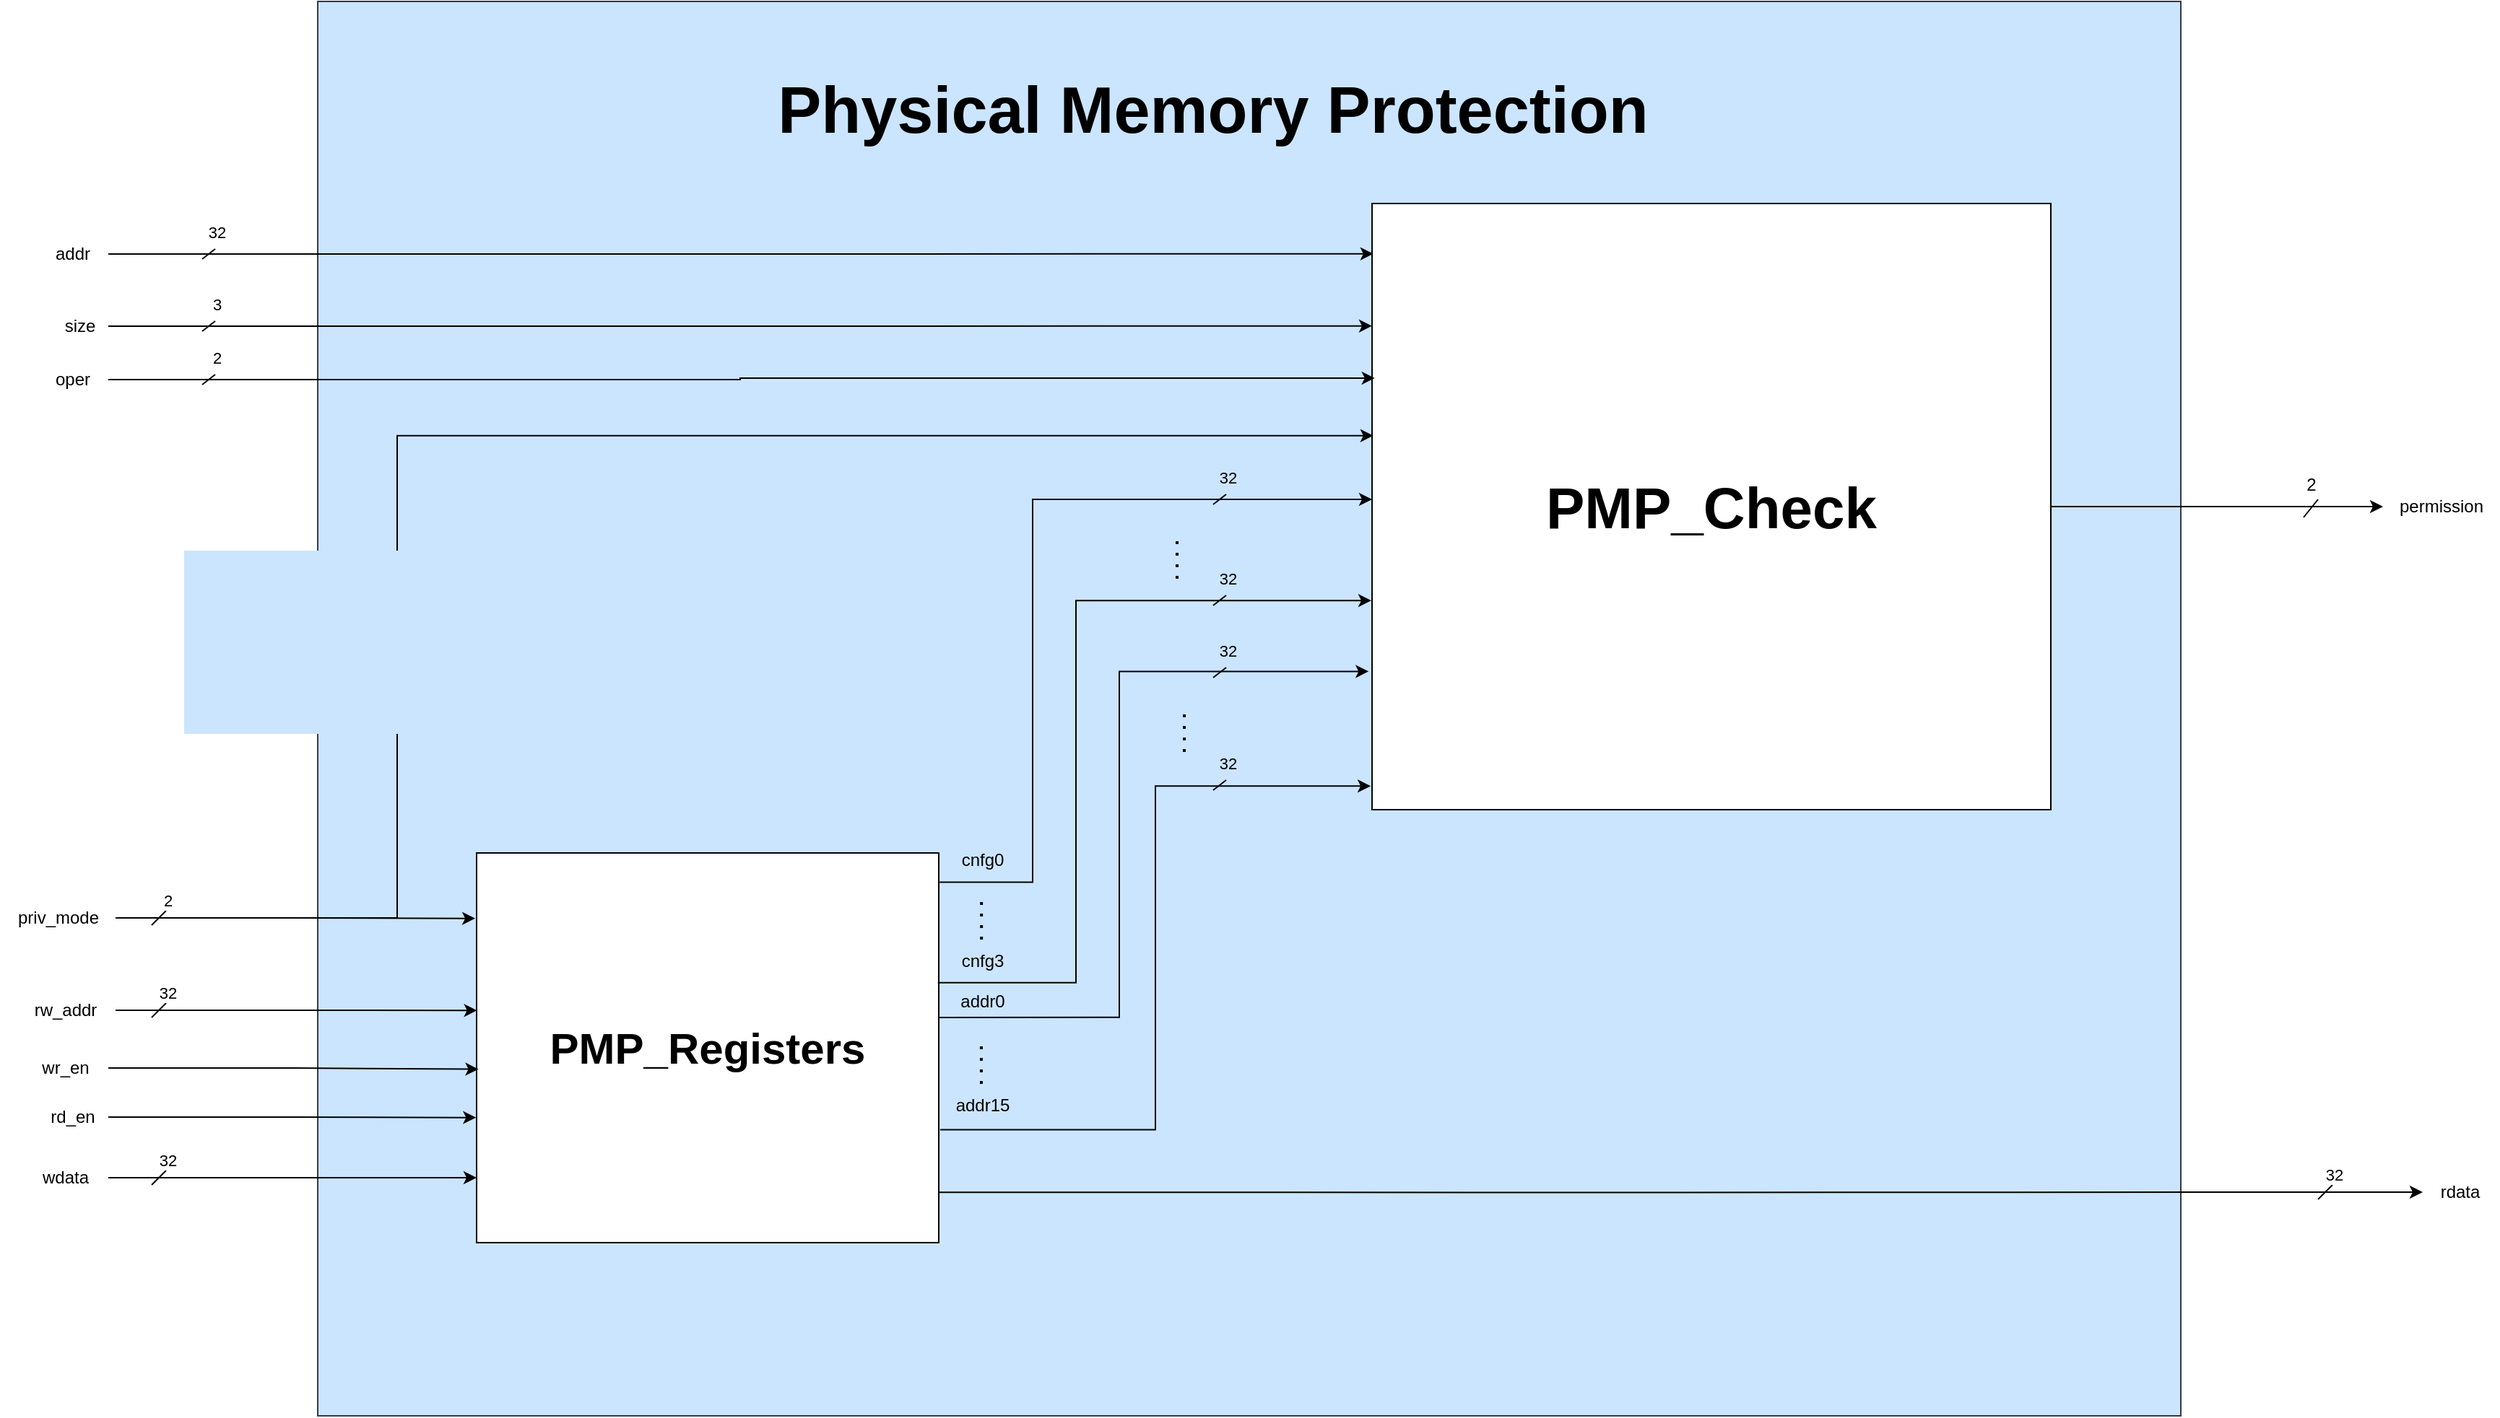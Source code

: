 <mxfile version="26.2.2" pages="9">
  <diagram id="1l-yMEPU7JpYcMLA0Hnv" name="PMP">
    <mxGraphModel dx="994" dy="604" grid="1" gridSize="10" guides="1" tooltips="1" connect="1" arrows="1" fold="1" page="1" pageScale="1" pageWidth="1100" pageHeight="1100" math="0" shadow="0">
      <root>
        <mxCell id="0" />
        <mxCell id="1" parent="0" />
        <mxCell id="uYfVhpTjIUl4xhmGBCQx-31" value="" style="rounded=0;whiteSpace=wrap;html=1;fillColor=#cce5ff;strokeColor=#36393d;" vertex="1" parent="1">
          <mxGeometry x="410" y="310" width="1290" height="980" as="geometry" />
        </mxCell>
        <mxCell id="uYfVhpTjIUl4xhmGBCQx-30" value="" style="group" vertex="1" connectable="0" parent="1">
          <mxGeometry x="190" y="450" width="1730" height="720" as="geometry" />
        </mxCell>
        <mxCell id="29VNlFLd_fgqh80VLn8X-1" value="" style="group" vertex="1" connectable="0" parent="uYfVhpTjIUl4xhmGBCQx-30">
          <mxGeometry x="695" width="1035" height="420" as="geometry" />
        </mxCell>
        <mxCell id="29VNlFLd_fgqh80VLn8X-2" style="edgeStyle=orthogonalEdgeStyle;rounded=0;orthogonalLoop=1;jettySize=auto;html=1;" edge="1" parent="29VNlFLd_fgqh80VLn8X-1" source="29VNlFLd_fgqh80VLn8X-3">
          <mxGeometry relative="1" as="geometry">
            <mxPoint x="955" y="210" as="targetPoint" />
          </mxGeometry>
        </mxCell>
        <mxCell id="29VNlFLd_fgqh80VLn8X-3" value="&lt;b&gt;&lt;font style=&quot;font-size: 40px;&quot;&gt;PMP_Check&lt;/font&gt;&lt;/b&gt;" style="rounded=0;whiteSpace=wrap;html=1;" vertex="1" parent="29VNlFLd_fgqh80VLn8X-1">
          <mxGeometry x="255" width="470" height="420" as="geometry" />
        </mxCell>
        <mxCell id="29VNlFLd_fgqh80VLn8X-12" value="" style="endArrow=none;dashed=1;html=1;dashPattern=1 3;strokeWidth=2;rounded=0;" edge="1" parent="29VNlFLd_fgqh80VLn8X-1">
          <mxGeometry width="50" height="50" relative="1" as="geometry">
            <mxPoint x="120.0" y="260" as="sourcePoint" />
            <mxPoint x="120.0" y="230" as="targetPoint" />
          </mxGeometry>
        </mxCell>
        <mxCell id="29VNlFLd_fgqh80VLn8X-13" value="" style="endArrow=none;dashed=1;html=1;dashPattern=1 3;strokeWidth=2;rounded=0;" edge="1" parent="29VNlFLd_fgqh80VLn8X-1">
          <mxGeometry width="50" height="50" relative="1" as="geometry">
            <mxPoint x="125.0" y="380" as="sourcePoint" />
            <mxPoint x="125.0" y="350" as="targetPoint" />
          </mxGeometry>
        </mxCell>
        <mxCell id="29VNlFLd_fgqh80VLn8X-18" style="edgeStyle=orthogonalEdgeStyle;rounded=0;orthogonalLoop=1;jettySize=auto;html=1;exitX=1.002;exitY=0.075;exitDx=0;exitDy=0;exitPerimeter=0;" edge="1" parent="29VNlFLd_fgqh80VLn8X-1" source="uYfVhpTjIUl4xhmGBCQx-3">
          <mxGeometry relative="1" as="geometry">
            <mxPoint x="255" y="205" as="targetPoint" />
            <Array as="points">
              <mxPoint x="20" y="470" />
              <mxPoint x="20" y="205" />
            </Array>
          </mxGeometry>
        </mxCell>
        <mxCell id="29VNlFLd_fgqh80VLn8X-22" value="permission" style="text;html=1;align=center;verticalAlign=middle;resizable=0;points=[];autosize=1;strokeColor=none;fillColor=none;" vertex="1" parent="29VNlFLd_fgqh80VLn8X-1">
          <mxGeometry x="955" y="195" width="80" height="30" as="geometry" />
        </mxCell>
        <mxCell id="29VNlFLd_fgqh80VLn8X-23" value="" style="endArrow=none;html=1;rounded=0;" edge="1" parent="29VNlFLd_fgqh80VLn8X-1">
          <mxGeometry width="50" height="50" relative="1" as="geometry">
            <mxPoint x="900" y="217.5" as="sourcePoint" />
            <mxPoint x="910" y="205" as="targetPoint" />
          </mxGeometry>
        </mxCell>
        <mxCell id="29VNlFLd_fgqh80VLn8X-24" value="2" style="text;html=1;align=center;verticalAlign=middle;resizable=0;points=[];autosize=1;strokeColor=none;fillColor=none;" vertex="1" parent="29VNlFLd_fgqh80VLn8X-1">
          <mxGeometry x="890" y="180" width="30" height="30" as="geometry" />
        </mxCell>
        <mxCell id="29VNlFLd_fgqh80VLn8X-27" value="" style="endArrow=none;html=1;rounded=0;" edge="1" parent="29VNlFLd_fgqh80VLn8X-1">
          <mxGeometry width="50" height="50" relative="1" as="geometry">
            <mxPoint x="145" y="208.5" as="sourcePoint" />
            <mxPoint x="154" y="201.5" as="targetPoint" />
          </mxGeometry>
        </mxCell>
        <mxCell id="29VNlFLd_fgqh80VLn8X-28" value="32" style="edgeLabel;html=1;align=center;verticalAlign=middle;resizable=0;points=[];labelBackgroundColor=#CCE5FF;" vertex="1" connectable="0" parent="29VNlFLd_fgqh80VLn8X-27">
          <mxGeometry x="0.26" relative="1" as="geometry">
            <mxPoint x="4" y="-14" as="offset" />
          </mxGeometry>
        </mxCell>
        <mxCell id="29VNlFLd_fgqh80VLn8X-29" value="" style="endArrow=none;html=1;rounded=0;" edge="1" parent="29VNlFLd_fgqh80VLn8X-1">
          <mxGeometry width="50" height="50" relative="1" as="geometry">
            <mxPoint x="145" y="278.5" as="sourcePoint" />
            <mxPoint x="154" y="271.5" as="targetPoint" />
          </mxGeometry>
        </mxCell>
        <mxCell id="29VNlFLd_fgqh80VLn8X-30" value="32" style="edgeLabel;html=1;align=center;verticalAlign=middle;resizable=0;points=[];labelBackgroundColor=#CCE5FF;" vertex="1" connectable="0" parent="29VNlFLd_fgqh80VLn8X-29">
          <mxGeometry x="0.26" relative="1" as="geometry">
            <mxPoint x="4" y="-14" as="offset" />
          </mxGeometry>
        </mxCell>
        <mxCell id="29VNlFLd_fgqh80VLn8X-31" value="" style="endArrow=none;html=1;rounded=0;" edge="1" parent="29VNlFLd_fgqh80VLn8X-1">
          <mxGeometry width="50" height="50" relative="1" as="geometry">
            <mxPoint x="145" y="328.5" as="sourcePoint" />
            <mxPoint x="154" y="321.5" as="targetPoint" />
          </mxGeometry>
        </mxCell>
        <mxCell id="29VNlFLd_fgqh80VLn8X-32" value="32" style="edgeLabel;html=1;align=center;verticalAlign=middle;resizable=0;points=[];labelBackgroundColor=#CCE5FF;" vertex="1" connectable="0" parent="29VNlFLd_fgqh80VLn8X-31">
          <mxGeometry x="0.26" relative="1" as="geometry">
            <mxPoint x="4" y="-14" as="offset" />
          </mxGeometry>
        </mxCell>
        <mxCell id="29VNlFLd_fgqh80VLn8X-33" value="" style="endArrow=none;html=1;rounded=0;" edge="1" parent="29VNlFLd_fgqh80VLn8X-1">
          <mxGeometry width="50" height="50" relative="1" as="geometry">
            <mxPoint x="145" y="406.5" as="sourcePoint" />
            <mxPoint x="154" y="399.5" as="targetPoint" />
          </mxGeometry>
        </mxCell>
        <mxCell id="29VNlFLd_fgqh80VLn8X-34" value="32" style="edgeLabel;html=1;align=center;verticalAlign=middle;resizable=0;points=[];labelBackgroundColor=#CCE5FF;" vertex="1" connectable="0" parent="29VNlFLd_fgqh80VLn8X-33">
          <mxGeometry x="0.26" relative="1" as="geometry">
            <mxPoint x="4" y="-14" as="offset" />
          </mxGeometry>
        </mxCell>
        <mxCell id="uYfVhpTjIUl4xhmGBCQx-1" value="" style="group" vertex="1" connectable="0" parent="uYfVhpTjIUl4xhmGBCQx-30">
          <mxGeometry x="170" y="450" width="650" height="270" as="geometry" />
        </mxCell>
        <mxCell id="uYfVhpTjIUl4xhmGBCQx-3" value="&lt;b&gt;&lt;font style=&quot;font-size: 30px;&quot;&gt;PMP_Registers&lt;/font&gt;&lt;/b&gt;" style="rounded=0;whiteSpace=wrap;html=1;" vertex="1" parent="uYfVhpTjIUl4xhmGBCQx-1">
          <mxGeometry x="160" width="320" height="270" as="geometry" />
        </mxCell>
        <mxCell id="uYfVhpTjIUl4xhmGBCQx-11" style="edgeStyle=orthogonalEdgeStyle;rounded=0;orthogonalLoop=1;jettySize=auto;html=1;" edge="1" parent="uYfVhpTjIUl4xhmGBCQx-1" source="uYfVhpTjIUl4xhmGBCQx-7">
          <mxGeometry relative="1" as="geometry">
            <mxPoint x="160" y="225" as="targetPoint" />
          </mxGeometry>
        </mxCell>
        <mxCell id="uYfVhpTjIUl4xhmGBCQx-15" value="" style="endArrow=none;html=1;rounded=0;" edge="1" parent="uYfVhpTjIUl4xhmGBCQx-1">
          <mxGeometry width="50" height="50" relative="1" as="geometry">
            <mxPoint x="-65" y="50" as="sourcePoint" />
            <mxPoint x="-55" y="40" as="targetPoint" />
          </mxGeometry>
        </mxCell>
        <mxCell id="uYfVhpTjIUl4xhmGBCQx-16" value="2" style="edgeLabel;html=1;align=center;verticalAlign=middle;resizable=0;points=[];" vertex="1" connectable="0" parent="uYfVhpTjIUl4xhmGBCQx-15">
          <mxGeometry x="0.26" relative="1" as="geometry">
            <mxPoint x="4" y="-11" as="offset" />
          </mxGeometry>
        </mxCell>
        <mxCell id="uYfVhpTjIUl4xhmGBCQx-21" value="" style="endArrow=none;html=1;rounded=0;" edge="1" parent="uYfVhpTjIUl4xhmGBCQx-1">
          <mxGeometry width="50" height="50" relative="1" as="geometry">
            <mxPoint x="1435" y="240" as="sourcePoint" />
            <mxPoint x="1445" y="230" as="targetPoint" />
          </mxGeometry>
        </mxCell>
        <mxCell id="uYfVhpTjIUl4xhmGBCQx-22" value="32" style="edgeLabel;html=1;align=center;verticalAlign=middle;resizable=0;points=[];" vertex="1" connectable="0" parent="uYfVhpTjIUl4xhmGBCQx-21">
          <mxGeometry x="0.26" relative="1" as="geometry">
            <mxPoint x="4" y="-11" as="offset" />
          </mxGeometry>
        </mxCell>
        <mxCell id="29VNlFLd_fgqh80VLn8X-8" value="cnfg0" style="text;html=1;align=center;verticalAlign=middle;resizable=0;points=[];autosize=1;strokeColor=none;fillColor=none;" vertex="1" parent="uYfVhpTjIUl4xhmGBCQx-1">
          <mxGeometry x="485" y="-10" width="50" height="30" as="geometry" />
        </mxCell>
        <mxCell id="uYfVhpTjIUl4xhmGBCQx-23" value="" style="endArrow=none;dashed=1;html=1;dashPattern=1 3;strokeWidth=2;rounded=0;" edge="1" parent="uYfVhpTjIUl4xhmGBCQx-1">
          <mxGeometry width="50" height="50" relative="1" as="geometry">
            <mxPoint x="509.58" y="60" as="sourcePoint" />
            <mxPoint x="509.58" y="30" as="targetPoint" />
          </mxGeometry>
        </mxCell>
        <mxCell id="29VNlFLd_fgqh80VLn8X-9" value="cnfg3" style="text;html=1;align=center;verticalAlign=middle;resizable=0;points=[];autosize=1;strokeColor=none;fillColor=none;" vertex="1" parent="uYfVhpTjIUl4xhmGBCQx-1">
          <mxGeometry x="485" y="60" width="50" height="30" as="geometry" />
        </mxCell>
        <mxCell id="29VNlFLd_fgqh80VLn8X-10" value="addr0" style="text;html=1;align=center;verticalAlign=middle;resizable=0;points=[];autosize=1;strokeColor=none;fillColor=none;" vertex="1" parent="uYfVhpTjIUl4xhmGBCQx-1">
          <mxGeometry x="485" y="88" width="50" height="30" as="geometry" />
        </mxCell>
        <mxCell id="uYfVhpTjIUl4xhmGBCQx-25" value="" style="endArrow=none;dashed=1;html=1;dashPattern=1 3;strokeWidth=2;rounded=0;" edge="1" parent="uYfVhpTjIUl4xhmGBCQx-1">
          <mxGeometry width="50" height="50" relative="1" as="geometry">
            <mxPoint x="509.47" y="160" as="sourcePoint" />
            <mxPoint x="509.47" y="130" as="targetPoint" />
          </mxGeometry>
        </mxCell>
        <mxCell id="29VNlFLd_fgqh80VLn8X-11" value="addr15" style="text;html=1;align=center;verticalAlign=middle;resizable=0;points=[];autosize=1;strokeColor=none;fillColor=none;" vertex="1" parent="uYfVhpTjIUl4xhmGBCQx-1">
          <mxGeometry x="480" y="160" width="60" height="30" as="geometry" />
        </mxCell>
        <mxCell id="uYfVhpTjIUl4xhmGBCQx-12" value="rdata" style="text;html=1;align=center;verticalAlign=middle;resizable=0;points=[];autosize=1;strokeColor=none;fillColor=none;" vertex="1" parent="uYfVhpTjIUl4xhmGBCQx-30">
          <mxGeometry x="1677.5" y="670" width="50" height="30" as="geometry" />
        </mxCell>
        <mxCell id="uYfVhpTjIUl4xhmGBCQx-2" style="edgeStyle=orthogonalEdgeStyle;rounded=0;orthogonalLoop=1;jettySize=auto;html=1;exitX=1;exitY=0.871;exitDx=0;exitDy=0;exitPerimeter=0;" edge="1" parent="uYfVhpTjIUl4xhmGBCQx-30" source="uYfVhpTjIUl4xhmGBCQx-3" target="uYfVhpTjIUl4xhmGBCQx-12">
          <mxGeometry relative="1" as="geometry">
            <mxPoint x="770" y="585" as="targetPoint" />
            <Array as="points" />
          </mxGeometry>
        </mxCell>
        <mxCell id="29VNlFLd_fgqh80VLn8X-19" style="edgeStyle=orthogonalEdgeStyle;rounded=0;orthogonalLoop=1;jettySize=auto;html=1;entryX=-0.001;entryY=0.655;entryDx=0;entryDy=0;entryPerimeter=0;exitX=0.998;exitY=0.333;exitDx=0;exitDy=0;exitPerimeter=0;" edge="1" parent="uYfVhpTjIUl4xhmGBCQx-30" source="uYfVhpTjIUl4xhmGBCQx-3" target="29VNlFLd_fgqh80VLn8X-3">
          <mxGeometry relative="1" as="geometry">
            <Array as="points">
              <mxPoint x="745" y="540" />
              <mxPoint x="745" y="275" />
            </Array>
          </mxGeometry>
        </mxCell>
        <mxCell id="29VNlFLd_fgqh80VLn8X-20" style="edgeStyle=orthogonalEdgeStyle;rounded=0;orthogonalLoop=1;jettySize=auto;html=1;entryX=-0.005;entryY=0.772;entryDx=0;entryDy=0;entryPerimeter=0;exitX=1.001;exitY=0.422;exitDx=0;exitDy=0;exitPerimeter=0;" edge="1" parent="uYfVhpTjIUl4xhmGBCQx-30" source="uYfVhpTjIUl4xhmGBCQx-3" target="29VNlFLd_fgqh80VLn8X-3">
          <mxGeometry relative="1" as="geometry">
            <Array as="points">
              <mxPoint x="775" y="564" />
              <mxPoint x="775" y="324" />
            </Array>
          </mxGeometry>
        </mxCell>
        <mxCell id="29VNlFLd_fgqh80VLn8X-21" style="edgeStyle=orthogonalEdgeStyle;rounded=0;orthogonalLoop=1;jettySize=auto;html=1;entryX=-0.002;entryY=0.961;entryDx=0;entryDy=0;entryPerimeter=0;exitX=1.003;exitY=0.71;exitDx=0;exitDy=0;exitPerimeter=0;" edge="1" parent="uYfVhpTjIUl4xhmGBCQx-30" source="uYfVhpTjIUl4xhmGBCQx-3" target="29VNlFLd_fgqh80VLn8X-3">
          <mxGeometry relative="1" as="geometry" />
        </mxCell>
        <mxCell id="uYfVhpTjIUl4xhmGBCQx-5" value="priv_mode" style="text;html=1;align=center;verticalAlign=middle;resizable=0;points=[];autosize=1;strokeColor=none;fillColor=none;" vertex="1" parent="uYfVhpTjIUl4xhmGBCQx-30">
          <mxGeometry y="480" width="80" height="30" as="geometry" />
        </mxCell>
        <mxCell id="uYfVhpTjIUl4xhmGBCQx-9" style="edgeStyle=orthogonalEdgeStyle;rounded=0;orthogonalLoop=1;jettySize=auto;html=1;entryX=-0.003;entryY=0.168;entryDx=0;entryDy=0;entryPerimeter=0;" edge="1" parent="uYfVhpTjIUl4xhmGBCQx-30" source="uYfVhpTjIUl4xhmGBCQx-5" target="uYfVhpTjIUl4xhmGBCQx-3">
          <mxGeometry relative="1" as="geometry" />
        </mxCell>
        <mxCell id="uYfVhpTjIUl4xhmGBCQx-4" value="rw_addr" style="text;html=1;align=center;verticalAlign=middle;resizable=0;points=[];autosize=1;strokeColor=none;fillColor=none;" vertex="1" parent="uYfVhpTjIUl4xhmGBCQx-30">
          <mxGeometry x="10" y="544" width="70" height="30" as="geometry" />
        </mxCell>
        <mxCell id="uYfVhpTjIUl4xhmGBCQx-13" value="" style="endArrow=none;html=1;rounded=0;" edge="1" parent="uYfVhpTjIUl4xhmGBCQx-30">
          <mxGeometry width="50" height="50" relative="1" as="geometry">
            <mxPoint x="105" y="564" as="sourcePoint" />
            <mxPoint x="115" y="554" as="targetPoint" />
          </mxGeometry>
        </mxCell>
        <mxCell id="uYfVhpTjIUl4xhmGBCQx-14" value="32" style="edgeLabel;html=1;align=center;verticalAlign=middle;resizable=0;points=[];" vertex="1" connectable="0" parent="uYfVhpTjIUl4xhmGBCQx-13">
          <mxGeometry x="0.26" relative="1" as="geometry">
            <mxPoint x="4" y="-11" as="offset" />
          </mxGeometry>
        </mxCell>
        <mxCell id="uYfVhpTjIUl4xhmGBCQx-8" style="edgeStyle=orthogonalEdgeStyle;rounded=0;orthogonalLoop=1;jettySize=auto;html=1;entryX=0.001;entryY=0.404;entryDx=0;entryDy=0;entryPerimeter=0;" edge="1" parent="uYfVhpTjIUl4xhmGBCQx-30" source="uYfVhpTjIUl4xhmGBCQx-4" target="uYfVhpTjIUl4xhmGBCQx-3">
          <mxGeometry relative="1" as="geometry" />
        </mxCell>
        <mxCell id="uYfVhpTjIUl4xhmGBCQx-6" value="wr_en" style="text;html=1;align=center;verticalAlign=middle;resizable=0;points=[];autosize=1;strokeColor=none;fillColor=none;" vertex="1" parent="uYfVhpTjIUl4xhmGBCQx-30">
          <mxGeometry x="15" y="584" width="60" height="30" as="geometry" />
        </mxCell>
        <mxCell id="uYfVhpTjIUl4xhmGBCQx-10" style="edgeStyle=orthogonalEdgeStyle;rounded=0;orthogonalLoop=1;jettySize=auto;html=1;entryX=0.004;entryY=0.555;entryDx=0;entryDy=0;entryPerimeter=0;" edge="1" parent="uYfVhpTjIUl4xhmGBCQx-30" source="uYfVhpTjIUl4xhmGBCQx-6" target="uYfVhpTjIUl4xhmGBCQx-3">
          <mxGeometry relative="1" as="geometry" />
        </mxCell>
        <mxCell id="uYfVhpTjIUl4xhmGBCQx-7" value="wdata" style="text;html=1;align=center;verticalAlign=middle;resizable=0;points=[];autosize=1;strokeColor=none;fillColor=none;" vertex="1" parent="uYfVhpTjIUl4xhmGBCQx-30">
          <mxGeometry x="15" y="660" width="60" height="30" as="geometry" />
        </mxCell>
        <mxCell id="uYfVhpTjIUl4xhmGBCQx-19" value="" style="endArrow=none;html=1;rounded=0;" edge="1" parent="uYfVhpTjIUl4xhmGBCQx-30">
          <mxGeometry width="50" height="50" relative="1" as="geometry">
            <mxPoint x="105" y="680" as="sourcePoint" />
            <mxPoint x="115" y="670" as="targetPoint" />
          </mxGeometry>
        </mxCell>
        <mxCell id="uYfVhpTjIUl4xhmGBCQx-20" value="32" style="edgeLabel;html=1;align=center;verticalAlign=middle;resizable=0;points=[];" vertex="1" connectable="0" parent="uYfVhpTjIUl4xhmGBCQx-19">
          <mxGeometry x="0.26" relative="1" as="geometry">
            <mxPoint x="4" y="-11" as="offset" />
          </mxGeometry>
        </mxCell>
        <mxCell id="uYfVhpTjIUl4xhmGBCQx-29" style="edgeStyle=orthogonalEdgeStyle;rounded=0;orthogonalLoop=1;jettySize=auto;html=1;entryX=0.002;entryY=0.383;entryDx=0;entryDy=0;entryPerimeter=0;exitX=1.014;exitY=0.499;exitDx=0;exitDy=0;exitPerimeter=0;" edge="1" parent="uYfVhpTjIUl4xhmGBCQx-30" source="uYfVhpTjIUl4xhmGBCQx-5" target="29VNlFLd_fgqh80VLn8X-3">
          <mxGeometry relative="1" as="geometry">
            <Array as="points">
              <mxPoint x="275" y="495" />
              <mxPoint x="275" y="161" />
            </Array>
          </mxGeometry>
        </mxCell>
        <mxCell id="29VNlFLd_fgqh80VLn8X-4" value="addr" style="text;html=1;align=center;verticalAlign=middle;resizable=0;points=[];autosize=1;strokeColor=none;fillColor=none;" vertex="1" parent="uYfVhpTjIUl4xhmGBCQx-30">
          <mxGeometry x="25" y="20" width="50" height="30" as="geometry" />
        </mxCell>
        <mxCell id="29VNlFLd_fgqh80VLn8X-5" value="size" style="text;html=1;align=center;verticalAlign=middle;resizable=0;points=[];autosize=1;strokeColor=none;fillColor=none;" vertex="1" parent="uYfVhpTjIUl4xhmGBCQx-30">
          <mxGeometry x="35" y="70" width="40" height="30" as="geometry" />
        </mxCell>
        <mxCell id="29VNlFLd_fgqh80VLn8X-7" value="oper" style="text;html=1;align=center;verticalAlign=middle;resizable=0;points=[];autosize=1;strokeColor=none;fillColor=none;" vertex="1" parent="uYfVhpTjIUl4xhmGBCQx-30">
          <mxGeometry x="25" y="107" width="50" height="30" as="geometry" />
        </mxCell>
        <mxCell id="29VNlFLd_fgqh80VLn8X-25" value="" style="endArrow=none;html=1;rounded=0;" edge="1" parent="uYfVhpTjIUl4xhmGBCQx-30">
          <mxGeometry width="50" height="50" relative="1" as="geometry">
            <mxPoint x="140" y="38.5" as="sourcePoint" />
            <mxPoint x="149" y="31.5" as="targetPoint" />
          </mxGeometry>
        </mxCell>
        <mxCell id="29VNlFLd_fgqh80VLn8X-26" value="32" style="edgeLabel;html=1;align=center;verticalAlign=middle;resizable=0;points=[];" vertex="1" connectable="0" parent="29VNlFLd_fgqh80VLn8X-25">
          <mxGeometry x="0.26" relative="1" as="geometry">
            <mxPoint x="4" y="-14" as="offset" />
          </mxGeometry>
        </mxCell>
        <mxCell id="29VNlFLd_fgqh80VLn8X-35" value="" style="endArrow=none;html=1;rounded=0;" edge="1" parent="uYfVhpTjIUl4xhmGBCQx-30">
          <mxGeometry width="50" height="50" relative="1" as="geometry">
            <mxPoint x="140" y="88.5" as="sourcePoint" />
            <mxPoint x="149" y="81.5" as="targetPoint" />
          </mxGeometry>
        </mxCell>
        <mxCell id="29VNlFLd_fgqh80VLn8X-36" value="3" style="edgeLabel;html=1;align=center;verticalAlign=middle;resizable=0;points=[];" vertex="1" connectable="0" parent="29VNlFLd_fgqh80VLn8X-35">
          <mxGeometry x="0.26" relative="1" as="geometry">
            <mxPoint x="4" y="-14" as="offset" />
          </mxGeometry>
        </mxCell>
        <mxCell id="29VNlFLd_fgqh80VLn8X-39" value="" style="endArrow=none;html=1;rounded=0;" edge="1" parent="uYfVhpTjIUl4xhmGBCQx-30">
          <mxGeometry width="50" height="50" relative="1" as="geometry">
            <mxPoint x="140" y="125.5" as="sourcePoint" />
            <mxPoint x="149" y="118.5" as="targetPoint" />
          </mxGeometry>
        </mxCell>
        <mxCell id="29VNlFLd_fgqh80VLn8X-40" value="2" style="edgeLabel;html=1;align=center;verticalAlign=middle;resizable=0;points=[];" vertex="1" connectable="0" parent="29VNlFLd_fgqh80VLn8X-39">
          <mxGeometry x="0.26" relative="1" as="geometry">
            <mxPoint x="4" y="-14" as="offset" />
          </mxGeometry>
        </mxCell>
        <mxCell id="29VNlFLd_fgqh80VLn8X-14" style="edgeStyle=orthogonalEdgeStyle;rounded=0;orthogonalLoop=1;jettySize=auto;html=1;entryX=0.002;entryY=0.083;entryDx=0;entryDy=0;entryPerimeter=0;" edge="1" parent="uYfVhpTjIUl4xhmGBCQx-30" source="29VNlFLd_fgqh80VLn8X-4" target="29VNlFLd_fgqh80VLn8X-3">
          <mxGeometry relative="1" as="geometry" />
        </mxCell>
        <mxCell id="29VNlFLd_fgqh80VLn8X-15" style="edgeStyle=orthogonalEdgeStyle;rounded=0;orthogonalLoop=1;jettySize=auto;html=1;entryX=0;entryY=0.202;entryDx=0;entryDy=0;entryPerimeter=0;" edge="1" parent="uYfVhpTjIUl4xhmGBCQx-30" source="29VNlFLd_fgqh80VLn8X-5" target="29VNlFLd_fgqh80VLn8X-3">
          <mxGeometry relative="1" as="geometry" />
        </mxCell>
        <mxCell id="29VNlFLd_fgqh80VLn8X-17" style="edgeStyle=orthogonalEdgeStyle;rounded=0;orthogonalLoop=1;jettySize=auto;html=1;entryX=0.004;entryY=0.288;entryDx=0;entryDy=0;entryPerimeter=0;" edge="1" parent="uYfVhpTjIUl4xhmGBCQx-30" source="29VNlFLd_fgqh80VLn8X-7" target="29VNlFLd_fgqh80VLn8X-3">
          <mxGeometry relative="1" as="geometry" />
        </mxCell>
        <mxCell id="uYfVhpTjIUl4xhmGBCQx-32" value="&lt;b&gt;&lt;font style=&quot;font-size: 45px;&quot;&gt;Physical Memory Protection&lt;/font&gt;&lt;/b&gt;" style="text;html=1;align=center;verticalAlign=middle;whiteSpace=wrap;rounded=0;" vertex="1" parent="1">
          <mxGeometry x="700" y="370" width="660" height="30" as="geometry" />
        </mxCell>
        <mxCell id="pxspEdU8bYH5Qlw84L5j-2" value="rd_en" style="text;html=1;align=center;verticalAlign=middle;resizable=0;points=[];autosize=1;strokeColor=none;fillColor=none;" vertex="1" parent="1">
          <mxGeometry x="215" y="1068" width="50" height="30" as="geometry" />
        </mxCell>
        <mxCell id="pxspEdU8bYH5Qlw84L5j-3" style="edgeStyle=orthogonalEdgeStyle;rounded=0;orthogonalLoop=1;jettySize=auto;html=1;entryX=-0.001;entryY=0.679;entryDx=0;entryDy=0;entryPerimeter=0;" edge="1" parent="1" source="pxspEdU8bYH5Qlw84L5j-2" target="uYfVhpTjIUl4xhmGBCQx-3">
          <mxGeometry relative="1" as="geometry" />
        </mxCell>
      </root>
    </mxGraphModel>
  </diagram>
  <diagram id="cut9nNk3GNc1pZrFEnC4" name="PMP_Check">
    <mxGraphModel dx="1044" dy="634" grid="1" gridSize="10" guides="1" tooltips="1" connect="1" arrows="1" fold="1" page="1" pageScale="1" pageWidth="1100" pageHeight="1100" math="0" shadow="0">
      <root>
        <mxCell id="0" />
        <mxCell id="1" parent="0" />
        <mxCell id="nowuSmGcCn8iB4gg6WBt-1" value="" style="rounded=0;whiteSpace=wrap;html=1;fillColor=#cce5ff;strokeColor=#36393d;" vertex="1" parent="1">
          <mxGeometry x="1050" y="870" width="1140" height="880" as="geometry" />
        </mxCell>
        <mxCell id="wsqlNXI6yjGBpIJSU73m-10" value="" style="group" vertex="1" connectable="0" parent="1">
          <mxGeometry x="810" y="770" width="1550" height="1101" as="geometry" />
        </mxCell>
        <mxCell id="GuyRqHqrkuht6Dd0x_yx-113" value="" style="group" vertex="1" connectable="0" parent="wsqlNXI6yjGBpIJSU73m-10">
          <mxGeometry y="243" width="110" height="110" as="geometry" />
        </mxCell>
        <mxCell id="GuyRqHqrkuht6Dd0x_yx-114" value="cnfg0" style="whiteSpace=wrap;html=1;aspect=fixed;" vertex="1" parent="GuyRqHqrkuht6Dd0x_yx-113">
          <mxGeometry width="99.0" height="99.0" as="geometry" />
        </mxCell>
        <mxCell id="GuyRqHqrkuht6Dd0x_yx-115" value="" style="triangle;whiteSpace=wrap;html=1;" vertex="1" parent="GuyRqHqrkuht6Dd0x_yx-113">
          <mxGeometry y="68.75" width="13.75" height="27.5" as="geometry" />
        </mxCell>
        <mxCell id="GuyRqHqrkuht6Dd0x_yx-116" value="&lt;font style=&quot;font-size: 10px;&quot;&gt;rst&lt;/font&gt;" style="text;html=1;align=center;verticalAlign=middle;whiteSpace=wrap;rounded=0;" vertex="1" parent="GuyRqHqrkuht6Dd0x_yx-113">
          <mxGeometry x="-3.59" y="48.12" width="20.93" height="13.75" as="geometry" />
        </mxCell>
        <mxCell id="GuyRqHqrkuht6Dd0x_yx-117" value="&lt;font style=&quot;font-size: 10px;&quot;&gt;en&lt;/font&gt;" style="text;html=1;align=center;verticalAlign=middle;whiteSpace=wrap;rounded=0;" vertex="1" parent="GuyRqHqrkuht6Dd0x_yx-113">
          <mxGeometry x="-0.005" y="34.375" width="13.75" height="13.75" as="geometry" />
        </mxCell>
        <mxCell id="GuyRqHqrkuht6Dd0x_yx-118" value="D" style="text;html=1;align=center;verticalAlign=middle;whiteSpace=wrap;rounded=0;" vertex="1" parent="GuyRqHqrkuht6Dd0x_yx-113">
          <mxGeometry y="6.88" width="34.37" height="27.5" as="geometry" />
        </mxCell>
        <mxCell id="GuyRqHqrkuht6Dd0x_yx-119" value="Q" style="text;html=1;align=center;verticalAlign=middle;whiteSpace=wrap;rounded=0;" vertex="1" parent="GuyRqHqrkuht6Dd0x_yx-113">
          <mxGeometry x="68.75" width="41.25" height="41.25" as="geometry" />
        </mxCell>
        <mxCell id="GuyRqHqrkuht6Dd0x_yx-147" value="" style="endArrow=none;html=1;rounded=0;" edge="1" parent="GuyRqHqrkuht6Dd0x_yx-113">
          <mxGeometry width="50" height="50" relative="1" as="geometry">
            <mxPoint x="110" y="25.63" as="sourcePoint" />
            <mxPoint x="120" y="15.63" as="targetPoint" />
          </mxGeometry>
        </mxCell>
        <mxCell id="GuyRqHqrkuht6Dd0x_yx-148" value="32" style="edgeLabel;html=1;align=center;verticalAlign=middle;resizable=0;points=[];" vertex="1" connectable="0" parent="GuyRqHqrkuht6Dd0x_yx-147">
          <mxGeometry x="0.26" relative="1" as="geometry">
            <mxPoint x="4" y="-11" as="offset" />
          </mxGeometry>
        </mxCell>
        <mxCell id="GuyRqHqrkuht6Dd0x_yx-120" value="" style="group" vertex="1" connectable="0" parent="wsqlNXI6yjGBpIJSU73m-10">
          <mxGeometry y="393" width="110" height="110" as="geometry" />
        </mxCell>
        <mxCell id="GuyRqHqrkuht6Dd0x_yx-121" value="cnfg1" style="whiteSpace=wrap;html=1;aspect=fixed;" vertex="1" parent="GuyRqHqrkuht6Dd0x_yx-120">
          <mxGeometry width="99.0" height="99.0" as="geometry" />
        </mxCell>
        <mxCell id="GuyRqHqrkuht6Dd0x_yx-122" value="" style="triangle;whiteSpace=wrap;html=1;" vertex="1" parent="GuyRqHqrkuht6Dd0x_yx-120">
          <mxGeometry y="68.75" width="13.75" height="27.5" as="geometry" />
        </mxCell>
        <mxCell id="GuyRqHqrkuht6Dd0x_yx-123" value="&lt;font style=&quot;font-size: 10px;&quot;&gt;rst&lt;/font&gt;" style="text;html=1;align=center;verticalAlign=middle;whiteSpace=wrap;rounded=0;" vertex="1" parent="GuyRqHqrkuht6Dd0x_yx-120">
          <mxGeometry x="-3.59" y="48.13" width="20.93" height="13.75" as="geometry" />
        </mxCell>
        <mxCell id="GuyRqHqrkuht6Dd0x_yx-124" value="&lt;font style=&quot;font-size: 10px;&quot;&gt;en&lt;/font&gt;" style="text;html=1;align=center;verticalAlign=middle;whiteSpace=wrap;rounded=0;" vertex="1" parent="GuyRqHqrkuht6Dd0x_yx-120">
          <mxGeometry x="-0.005" y="34.375" width="13.75" height="13.75" as="geometry" />
        </mxCell>
        <mxCell id="GuyRqHqrkuht6Dd0x_yx-125" value="D" style="text;html=1;align=center;verticalAlign=middle;whiteSpace=wrap;rounded=0;" vertex="1" parent="GuyRqHqrkuht6Dd0x_yx-120">
          <mxGeometry y="6.88" width="34.37" height="27.5" as="geometry" />
        </mxCell>
        <mxCell id="GuyRqHqrkuht6Dd0x_yx-126" value="Q" style="text;html=1;align=center;verticalAlign=middle;whiteSpace=wrap;rounded=0;" vertex="1" parent="GuyRqHqrkuht6Dd0x_yx-120">
          <mxGeometry x="68.75" width="31.25" height="41.25" as="geometry" />
        </mxCell>
        <mxCell id="GuyRqHqrkuht6Dd0x_yx-165" style="edgeStyle=orthogonalEdgeStyle;rounded=0;orthogonalLoop=1;jettySize=auto;html=1;entryX=-0.003;entryY=0.09;entryDx=0;entryDy=0;entryPerimeter=0;" edge="1" parent="wsqlNXI6yjGBpIJSU73m-10" source="GuyRqHqrkuht6Dd0x_yx-142" target="GuyRqHqrkuht6Dd0x_yx-161">
          <mxGeometry relative="1" as="geometry">
            <Array as="points">
              <mxPoint x="400" y="243" />
              <mxPoint x="400" y="169" />
              <mxPoint x="539" y="169" />
            </Array>
          </mxGeometry>
        </mxCell>
        <mxCell id="GuyRqHqrkuht6Dd0x_yx-166" style="edgeStyle=orthogonalEdgeStyle;rounded=0;orthogonalLoop=1;jettySize=auto;html=1;entryX=-0.004;entryY=0.119;entryDx=0;entryDy=0;exitX=1;exitY=0.428;exitDx=0;exitDy=0;exitPerimeter=0;entryPerimeter=0;" edge="1" parent="wsqlNXI6yjGBpIJSU73m-10" source="GuyRqHqrkuht6Dd0x_yx-142" target="GuyRqHqrkuht6Dd0x_yx-162">
          <mxGeometry relative="1" as="geometry">
            <Array as="points">
              <mxPoint x="400" y="259" />
              <mxPoint x="400" y="270" />
            </Array>
          </mxGeometry>
        </mxCell>
        <mxCell id="GuyRqHqrkuht6Dd0x_yx-142" value="" style="rounded=0;whiteSpace=wrap;html=1;" vertex="1" parent="wsqlNXI6yjGBpIJSU73m-10">
          <mxGeometry x="290" y="233" width="10" height="60" as="geometry" />
        </mxCell>
        <mxCell id="GuyRqHqrkuht6Dd0x_yx-146" style="edgeStyle=orthogonalEdgeStyle;rounded=0;orthogonalLoop=1;jettySize=auto;html=1;entryX=0;entryY=0.25;entryDx=0;entryDy=0;" edge="1" parent="wsqlNXI6yjGBpIJSU73m-10" source="GuyRqHqrkuht6Dd0x_yx-114" target="GuyRqHqrkuht6Dd0x_yx-142">
          <mxGeometry relative="1" as="geometry">
            <Array as="points">
              <mxPoint x="270" y="263" />
              <mxPoint x="270" y="248" />
            </Array>
          </mxGeometry>
        </mxCell>
        <mxCell id="GuyRqHqrkuht6Dd0x_yx-149" value="" style="endArrow=none;html=1;rounded=0;" edge="1" parent="wsqlNXI6yjGBpIJSU73m-10">
          <mxGeometry width="50" height="50" relative="1" as="geometry">
            <mxPoint x="110" y="418.63" as="sourcePoint" />
            <mxPoint x="120" y="408.63" as="targetPoint" />
          </mxGeometry>
        </mxCell>
        <mxCell id="GuyRqHqrkuht6Dd0x_yx-150" value="32" style="edgeLabel;html=1;align=center;verticalAlign=middle;resizable=0;points=[];" vertex="1" connectable="0" parent="GuyRqHqrkuht6Dd0x_yx-149">
          <mxGeometry x="0.26" relative="1" as="geometry">
            <mxPoint x="-3" y="-12" as="offset" />
          </mxGeometry>
        </mxCell>
        <mxCell id="GuyRqHqrkuht6Dd0x_yx-151" value="" style="rounded=0;whiteSpace=wrap;html=1;" vertex="1" parent="wsqlNXI6yjGBpIJSU73m-10">
          <mxGeometry x="290" y="383" width="10" height="60" as="geometry" />
        </mxCell>
        <mxCell id="GuyRqHqrkuht6Dd0x_yx-152" style="edgeStyle=orthogonalEdgeStyle;rounded=0;orthogonalLoop=1;jettySize=auto;html=1;entryX=0;entryY=0.25;entryDx=0;entryDy=0;exitX=1;exitY=0.25;exitDx=0;exitDy=0;" edge="1" parent="wsqlNXI6yjGBpIJSU73m-10" target="GuyRqHqrkuht6Dd0x_yx-151" source="GuyRqHqrkuht6Dd0x_yx-121">
          <mxGeometry relative="1" as="geometry">
            <mxPoint x="239" y="413" as="sourcePoint" />
            <Array as="points">
              <mxPoint x="99" y="413" />
              <mxPoint x="270" y="413" />
              <mxPoint x="270" y="398" />
            </Array>
          </mxGeometry>
        </mxCell>
        <mxCell id="GuyRqHqrkuht6Dd0x_yx-161" value="addr_check0" style="rounded=0;whiteSpace=wrap;html=1;" vertex="1" parent="wsqlNXI6yjGBpIJSU73m-10">
          <mxGeometry x="540" y="163" width="160" height="60" as="geometry" />
        </mxCell>
        <mxCell id="GuyRqHqrkuht6Dd0x_yx-162" value="addr_check1" style="rounded=0;whiteSpace=wrap;html=1;" vertex="1" parent="wsqlNXI6yjGBpIJSU73m-10">
          <mxGeometry x="540" y="263" width="160" height="60" as="geometry" />
        </mxCell>
        <mxCell id="GuyRqHqrkuht6Dd0x_yx-169" value="A0" style="text;html=1;align=center;verticalAlign=middle;resizable=0;points=[];autosize=1;strokeColor=none;fillColor=none;" vertex="1" parent="wsqlNXI6yjGBpIJSU73m-10">
          <mxGeometry x="300" y="220" width="40" height="30" as="geometry" />
        </mxCell>
        <mxCell id="GuyRqHqrkuht6Dd0x_yx-170" value="A1" style="text;html=1;align=center;verticalAlign=middle;resizable=0;points=[];autosize=1;strokeColor=none;fillColor=none;" vertex="1" parent="wsqlNXI6yjGBpIJSU73m-10">
          <mxGeometry x="300" y="236" width="40" height="30" as="geometry" />
        </mxCell>
        <mxCell id="GuyRqHqrkuht6Dd0x_yx-171" value="A2" style="text;html=1;align=center;verticalAlign=middle;resizable=0;points=[];autosize=1;strokeColor=none;fillColor=none;" vertex="1" parent="wsqlNXI6yjGBpIJSU73m-10">
          <mxGeometry x="300" y="251" width="40" height="30" as="geometry" />
        </mxCell>
        <mxCell id="GuyRqHqrkuht6Dd0x_yx-172" value="A3" style="text;html=1;align=center;verticalAlign=middle;resizable=0;points=[];autosize=1;strokeColor=none;fillColor=none;" vertex="1" parent="wsqlNXI6yjGBpIJSU73m-10">
          <mxGeometry x="300" y="266" width="40" height="30" as="geometry" />
        </mxCell>
        <mxCell id="GuyRqHqrkuht6Dd0x_yx-173" value="" style="endArrow=none;html=1;rounded=0;" edge="1" parent="wsqlNXI6yjGBpIJSU73m-10">
          <mxGeometry width="50" height="50" relative="1" as="geometry">
            <mxPoint x="340" y="246" as="sourcePoint" />
            <mxPoint x="347" y="239" as="targetPoint" />
          </mxGeometry>
        </mxCell>
        <mxCell id="GuyRqHqrkuht6Dd0x_yx-174" value="2" style="edgeLabel;html=1;align=center;verticalAlign=middle;resizable=0;points=[];" vertex="1" connectable="0" parent="GuyRqHqrkuht6Dd0x_yx-173">
          <mxGeometry x="0.26" relative="1" as="geometry">
            <mxPoint x="6" y="-6" as="offset" />
          </mxGeometry>
        </mxCell>
        <mxCell id="GuyRqHqrkuht6Dd0x_yx-175" value="" style="endArrow=none;html=1;rounded=0;" edge="1" parent="wsqlNXI6yjGBpIJSU73m-10">
          <mxGeometry width="50" height="50" relative="1" as="geometry">
            <mxPoint x="340" y="263" as="sourcePoint" />
            <mxPoint x="347" y="256" as="targetPoint" />
          </mxGeometry>
        </mxCell>
        <mxCell id="GuyRqHqrkuht6Dd0x_yx-176" value="2" style="edgeLabel;html=1;align=center;verticalAlign=middle;resizable=0;points=[];" vertex="1" connectable="0" parent="GuyRqHqrkuht6Dd0x_yx-175">
          <mxGeometry x="0.26" relative="1" as="geometry">
            <mxPoint x="6" y="-8" as="offset" />
          </mxGeometry>
        </mxCell>
        <mxCell id="GuyRqHqrkuht6Dd0x_yx-183" value="" style="endArrow=none;html=1;rounded=0;" edge="1" parent="wsqlNXI6yjGBpIJSU73m-10">
          <mxGeometry width="50" height="50" relative="1" as="geometry">
            <mxPoint x="300" y="393" as="sourcePoint" />
            <mxPoint x="320" y="393" as="targetPoint" />
          </mxGeometry>
        </mxCell>
        <mxCell id="GuyRqHqrkuht6Dd0x_yx-185" value="" style="endArrow=none;dashed=1;html=1;dashPattern=1 3;strokeWidth=2;rounded=0;" edge="1" parent="wsqlNXI6yjGBpIJSU73m-10">
          <mxGeometry width="50" height="50" relative="1" as="geometry">
            <mxPoint x="330" y="393" as="sourcePoint" />
            <mxPoint x="350" y="393" as="targetPoint" />
          </mxGeometry>
        </mxCell>
        <mxCell id="GuyRqHqrkuht6Dd0x_yx-186" value="" style="endArrow=none;dashed=1;html=1;dashPattern=1 3;strokeWidth=2;rounded=0;" edge="1" parent="wsqlNXI6yjGBpIJSU73m-10">
          <mxGeometry width="50" height="50" relative="1" as="geometry">
            <mxPoint x="319.8" y="428" as="sourcePoint" />
            <mxPoint x="319.8" y="398" as="targetPoint" />
          </mxGeometry>
        </mxCell>
        <mxCell id="GuyRqHqrkuht6Dd0x_yx-187" value="A4" style="text;html=1;align=center;verticalAlign=middle;resizable=0;points=[];autosize=1;strokeColor=none;fillColor=none;" vertex="1" parent="wsqlNXI6yjGBpIJSU73m-10">
          <mxGeometry x="290" y="369" width="40" height="30" as="geometry" />
        </mxCell>
        <mxCell id="GuyRqHqrkuht6Dd0x_yx-198" value="" style="endArrow=none;dashed=1;html=1;dashPattern=1 3;strokeWidth=2;rounded=0;" edge="1" parent="wsqlNXI6yjGBpIJSU73m-10">
          <mxGeometry width="50" height="50" relative="1" as="geometry">
            <mxPoint x="610" y="369" as="sourcePoint" />
            <mxPoint x="610" y="339" as="targetPoint" />
          </mxGeometry>
        </mxCell>
        <mxCell id="GuyRqHqrkuht6Dd0x_yx-199" value="" style="group" vertex="1" connectable="0" parent="wsqlNXI6yjGBpIJSU73m-10">
          <mxGeometry y="573" width="110" height="110" as="geometry" />
        </mxCell>
        <mxCell id="GuyRqHqrkuht6Dd0x_yx-200" value="addr0" style="whiteSpace=wrap;html=1;aspect=fixed;" vertex="1" parent="GuyRqHqrkuht6Dd0x_yx-199">
          <mxGeometry width="99.0" height="99.0" as="geometry" />
        </mxCell>
        <mxCell id="GuyRqHqrkuht6Dd0x_yx-201" value="" style="triangle;whiteSpace=wrap;html=1;" vertex="1" parent="GuyRqHqrkuht6Dd0x_yx-199">
          <mxGeometry y="68.75" width="13.75" height="27.5" as="geometry" />
        </mxCell>
        <mxCell id="GuyRqHqrkuht6Dd0x_yx-202" value="&lt;font style=&quot;font-size: 10px;&quot;&gt;rst&lt;/font&gt;" style="text;html=1;align=center;verticalAlign=middle;whiteSpace=wrap;rounded=0;" vertex="1" parent="GuyRqHqrkuht6Dd0x_yx-199">
          <mxGeometry x="-3.59" y="48.12" width="20.93" height="13.75" as="geometry" />
        </mxCell>
        <mxCell id="GuyRqHqrkuht6Dd0x_yx-203" value="&lt;font style=&quot;font-size: 10px;&quot;&gt;en&lt;/font&gt;" style="text;html=1;align=center;verticalAlign=middle;whiteSpace=wrap;rounded=0;" vertex="1" parent="GuyRqHqrkuht6Dd0x_yx-199">
          <mxGeometry x="-0.005" y="34.375" width="13.75" height="13.75" as="geometry" />
        </mxCell>
        <mxCell id="GuyRqHqrkuht6Dd0x_yx-204" value="D" style="text;html=1;align=center;verticalAlign=middle;whiteSpace=wrap;rounded=0;" vertex="1" parent="GuyRqHqrkuht6Dd0x_yx-199">
          <mxGeometry y="6.88" width="34.37" height="27.5" as="geometry" />
        </mxCell>
        <mxCell id="GuyRqHqrkuht6Dd0x_yx-205" value="Q" style="text;html=1;align=center;verticalAlign=middle;whiteSpace=wrap;rounded=0;" vertex="1" parent="GuyRqHqrkuht6Dd0x_yx-199">
          <mxGeometry x="68.75" width="41.25" height="41.25" as="geometry" />
        </mxCell>
        <mxCell id="GuyRqHqrkuht6Dd0x_yx-206" value="" style="group" vertex="1" connectable="0" parent="wsqlNXI6yjGBpIJSU73m-10">
          <mxGeometry y="733" width="110" height="110" as="geometry" />
        </mxCell>
        <mxCell id="GuyRqHqrkuht6Dd0x_yx-207" value="addr1" style="whiteSpace=wrap;html=1;aspect=fixed;" vertex="1" parent="GuyRqHqrkuht6Dd0x_yx-206">
          <mxGeometry width="99.0" height="99.0" as="geometry" />
        </mxCell>
        <mxCell id="GuyRqHqrkuht6Dd0x_yx-208" value="" style="triangle;whiteSpace=wrap;html=1;" vertex="1" parent="GuyRqHqrkuht6Dd0x_yx-206">
          <mxGeometry y="68.75" width="13.75" height="27.5" as="geometry" />
        </mxCell>
        <mxCell id="GuyRqHqrkuht6Dd0x_yx-209" value="&lt;font style=&quot;font-size: 10px;&quot;&gt;rst&lt;/font&gt;" style="text;html=1;align=center;verticalAlign=middle;whiteSpace=wrap;rounded=0;" vertex="1" parent="GuyRqHqrkuht6Dd0x_yx-206">
          <mxGeometry x="-3.59" y="48.12" width="20.93" height="13.75" as="geometry" />
        </mxCell>
        <mxCell id="GuyRqHqrkuht6Dd0x_yx-210" value="&lt;font style=&quot;font-size: 10px;&quot;&gt;en&lt;/font&gt;" style="text;html=1;align=center;verticalAlign=middle;whiteSpace=wrap;rounded=0;" vertex="1" parent="GuyRqHqrkuht6Dd0x_yx-206">
          <mxGeometry x="-0.005" y="34.375" width="13.75" height="13.75" as="geometry" />
        </mxCell>
        <mxCell id="GuyRqHqrkuht6Dd0x_yx-211" value="D" style="text;html=1;align=center;verticalAlign=middle;whiteSpace=wrap;rounded=0;" vertex="1" parent="GuyRqHqrkuht6Dd0x_yx-206">
          <mxGeometry y="6.88" width="34.37" height="27.5" as="geometry" />
        </mxCell>
        <mxCell id="GuyRqHqrkuht6Dd0x_yx-212" value="Q" style="text;html=1;align=center;verticalAlign=middle;whiteSpace=wrap;rounded=0;" vertex="1" parent="GuyRqHqrkuht6Dd0x_yx-206">
          <mxGeometry x="68.75" width="41.25" height="41.25" as="geometry" />
        </mxCell>
        <mxCell id="GuyRqHqrkuht6Dd0x_yx-234" style="edgeStyle=orthogonalEdgeStyle;rounded=0;orthogonalLoop=1;jettySize=auto;html=1;entryX=0;entryY=0.567;entryDx=0;entryDy=0;entryPerimeter=0;" edge="1" parent="wsqlNXI6yjGBpIJSU73m-10" source="GuyRqHqrkuht6Dd0x_yx-231" target="GuyRqHqrkuht6Dd0x_yx-161">
          <mxGeometry relative="1" as="geometry">
            <mxPoint x="540" y="193" as="targetPoint" />
            <Array as="points">
              <mxPoint x="460" y="197" />
            </Array>
          </mxGeometry>
        </mxCell>
        <mxCell id="GuyRqHqrkuht6Dd0x_yx-231" value="addr" style="text;html=1;align=center;verticalAlign=middle;resizable=0;points=[];autosize=1;strokeColor=none;fillColor=none;" vertex="1" parent="wsqlNXI6yjGBpIJSU73m-10">
          <mxGeometry x="430" width="50" height="30" as="geometry" />
        </mxCell>
        <mxCell id="GuyRqHqrkuht6Dd0x_yx-235" style="edgeStyle=orthogonalEdgeStyle;rounded=0;orthogonalLoop=1;jettySize=auto;html=1;entryX=0.007;entryY=0.321;entryDx=0;entryDy=0;entryPerimeter=0;" edge="1" parent="wsqlNXI6yjGBpIJSU73m-10" source="GuyRqHqrkuht6Dd0x_yx-232" target="GuyRqHqrkuht6Dd0x_yx-161">
          <mxGeometry relative="1" as="geometry">
            <Array as="points">
              <mxPoint x="500" y="183" />
              <mxPoint x="541" y="183" />
            </Array>
          </mxGeometry>
        </mxCell>
        <mxCell id="GuyRqHqrkuht6Dd0x_yx-232" value="size" style="text;html=1;align=center;verticalAlign=middle;resizable=0;points=[];autosize=1;strokeColor=none;fillColor=none;" vertex="1" parent="wsqlNXI6yjGBpIJSU73m-10">
          <mxGeometry x="480" width="40" height="30" as="geometry" />
        </mxCell>
        <mxCell id="GuyRqHqrkuht6Dd0x_yx-240" value="" style="endArrow=none;html=1;rounded=0;" edge="1" parent="wsqlNXI6yjGBpIJSU73m-10">
          <mxGeometry width="50" height="50" relative="1" as="geometry">
            <mxPoint x="455" y="69" as="sourcePoint" />
            <mxPoint x="464" y="62" as="targetPoint" />
          </mxGeometry>
        </mxCell>
        <mxCell id="GuyRqHqrkuht6Dd0x_yx-241" value="32" style="edgeLabel;html=1;align=center;verticalAlign=middle;resizable=0;points=[];" vertex="1" connectable="0" parent="GuyRqHqrkuht6Dd0x_yx-240">
          <mxGeometry x="0.26" relative="1" as="geometry">
            <mxPoint x="9" y="-4" as="offset" />
          </mxGeometry>
        </mxCell>
        <mxCell id="GuyRqHqrkuht6Dd0x_yx-242" value="" style="endArrow=none;html=1;rounded=0;" edge="1" parent="wsqlNXI6yjGBpIJSU73m-10">
          <mxGeometry width="50" height="50" relative="1" as="geometry">
            <mxPoint x="495.5" y="68" as="sourcePoint" />
            <mxPoint x="504.5" y="61" as="targetPoint" />
          </mxGeometry>
        </mxCell>
        <mxCell id="GuyRqHqrkuht6Dd0x_yx-243" value="3" style="edgeLabel;html=1;align=center;verticalAlign=middle;resizable=0;points=[];" vertex="1" connectable="0" parent="GuyRqHqrkuht6Dd0x_yx-242">
          <mxGeometry x="0.26" relative="1" as="geometry">
            <mxPoint x="9" y="-4" as="offset" />
          </mxGeometry>
        </mxCell>
        <mxCell id="GuyRqHqrkuht6Dd0x_yx-245" style="edgeStyle=orthogonalEdgeStyle;rounded=0;orthogonalLoop=1;jettySize=auto;html=1;entryX=-0.001;entryY=0.546;entryDx=0;entryDy=0;entryPerimeter=0;" edge="1" parent="wsqlNXI6yjGBpIJSU73m-10" source="GuyRqHqrkuht6Dd0x_yx-231" target="GuyRqHqrkuht6Dd0x_yx-162">
          <mxGeometry relative="1" as="geometry">
            <mxPoint x="540" y="303" as="targetPoint" />
            <Array as="points">
              <mxPoint x="460" y="296" />
              <mxPoint x="540" y="296" />
            </Array>
          </mxGeometry>
        </mxCell>
        <mxCell id="GuyRqHqrkuht6Dd0x_yx-254" value="" style="endArrow=none;html=1;rounded=0;" edge="1" parent="wsqlNXI6yjGBpIJSU73m-10">
          <mxGeometry width="50" height="50" relative="1" as="geometry">
            <mxPoint x="460" y="353" as="sourcePoint" />
            <mxPoint x="460" y="296" as="targetPoint" />
          </mxGeometry>
        </mxCell>
        <mxCell id="GuyRqHqrkuht6Dd0x_yx-255" value="" style="endArrow=none;html=1;rounded=0;" edge="1" parent="wsqlNXI6yjGBpIJSU73m-10">
          <mxGeometry width="50" height="50" relative="1" as="geometry">
            <mxPoint x="499.62" y="339" as="sourcePoint" />
            <mxPoint x="500" y="281" as="targetPoint" />
          </mxGeometry>
        </mxCell>
        <mxCell id="GuyRqHqrkuht6Dd0x_yx-256" value="" style="endArrow=none;dashed=1;html=1;dashPattern=1 3;strokeWidth=2;rounded=0;" edge="1" parent="wsqlNXI6yjGBpIJSU73m-10">
          <mxGeometry width="50" height="50" relative="1" as="geometry">
            <mxPoint x="460" y="383" as="sourcePoint" />
            <mxPoint x="460" y="353" as="targetPoint" />
          </mxGeometry>
        </mxCell>
        <mxCell id="GuyRqHqrkuht6Dd0x_yx-257" value="" style="endArrow=none;dashed=1;html=1;dashPattern=1 3;strokeWidth=2;rounded=0;" edge="1" parent="wsqlNXI6yjGBpIJSU73m-10">
          <mxGeometry width="50" height="50" relative="1" as="geometry">
            <mxPoint x="499.62" y="369" as="sourcePoint" />
            <mxPoint x="499.62" y="339" as="targetPoint" />
          </mxGeometry>
        </mxCell>
        <mxCell id="7kI3BXmE99tivYNRROcc-1" style="edgeStyle=orthogonalEdgeStyle;rounded=0;orthogonalLoop=1;jettySize=auto;html=1;entryX=-0.001;entryY=0.332;entryDx=0;entryDy=0;entryPerimeter=0;" edge="1" parent="wsqlNXI6yjGBpIJSU73m-10" source="GuyRqHqrkuht6Dd0x_yx-232" target="GuyRqHqrkuht6Dd0x_yx-162">
          <mxGeometry relative="1" as="geometry">
            <Array as="points">
              <mxPoint x="500" y="283" />
            </Array>
          </mxGeometry>
        </mxCell>
        <mxCell id="7kI3BXmE99tivYNRROcc-2" style="edgeStyle=orthogonalEdgeStyle;rounded=0;orthogonalLoop=1;jettySize=auto;html=1;" edge="1" parent="wsqlNXI6yjGBpIJSU73m-10" source="GuyRqHqrkuht6Dd0x_yx-200">
          <mxGeometry relative="1" as="geometry">
            <mxPoint x="539" y="213" as="targetPoint" />
            <Array as="points">
              <mxPoint x="410" y="593" />
              <mxPoint x="410" y="213" />
            </Array>
          </mxGeometry>
        </mxCell>
        <mxCell id="7kI3BXmE99tivYNRROcc-5" style="edgeStyle=orthogonalEdgeStyle;rounded=0;orthogonalLoop=1;jettySize=auto;html=1;entryX=-0.005;entryY=0.944;entryDx=0;entryDy=0;entryPerimeter=0;" edge="1" parent="wsqlNXI6yjGBpIJSU73m-10" source="GuyRqHqrkuht6Dd0x_yx-207" target="GuyRqHqrkuht6Dd0x_yx-162">
          <mxGeometry relative="1" as="geometry">
            <mxPoint x="540" y="323" as="targetPoint" />
            <Array as="points">
              <mxPoint x="430" y="753" />
              <mxPoint x="430" y="320" />
            </Array>
          </mxGeometry>
        </mxCell>
        <mxCell id="7kI3BXmE99tivYNRROcc-6" value="" style="endArrow=none;html=1;rounded=0;" edge="1" parent="wsqlNXI6yjGBpIJSU73m-10">
          <mxGeometry width="50" height="50" relative="1" as="geometry">
            <mxPoint x="300" y="273" as="sourcePoint" />
            <mxPoint x="320" y="273" as="targetPoint" />
          </mxGeometry>
        </mxCell>
        <mxCell id="7kI3BXmE99tivYNRROcc-7" value="" style="endArrow=none;dashed=1;html=1;dashPattern=1 3;strokeWidth=2;rounded=0;" edge="1" parent="wsqlNXI6yjGBpIJSU73m-10">
          <mxGeometry width="50" height="50" relative="1" as="geometry">
            <mxPoint x="330" y="273" as="sourcePoint" />
            <mxPoint x="350" y="273" as="targetPoint" />
          </mxGeometry>
        </mxCell>
        <mxCell id="7kI3BXmE99tivYNRROcc-8" value="" style="endArrow=none;html=1;rounded=0;" edge="1" parent="wsqlNXI6yjGBpIJSU73m-10">
          <mxGeometry width="50" height="50" relative="1" as="geometry">
            <mxPoint x="300" y="287" as="sourcePoint" />
            <mxPoint x="320" y="287" as="targetPoint" />
          </mxGeometry>
        </mxCell>
        <mxCell id="7kI3BXmE99tivYNRROcc-9" value="" style="endArrow=none;dashed=1;html=1;dashPattern=1 3;strokeWidth=2;rounded=0;" edge="1" parent="wsqlNXI6yjGBpIJSU73m-10">
          <mxGeometry width="50" height="50" relative="1" as="geometry">
            <mxPoint x="330" y="287" as="sourcePoint" />
            <mxPoint x="350" y="287" as="targetPoint" />
          </mxGeometry>
        </mxCell>
        <mxCell id="7kI3BXmE99tivYNRROcc-10" style="edgeStyle=orthogonalEdgeStyle;rounded=0;orthogonalLoop=1;jettySize=auto;html=1;entryX=-0.005;entryY=0.151;entryDx=0;entryDy=0;entryPerimeter=0;" edge="1" parent="wsqlNXI6yjGBpIJSU73m-10" source="GuyRqHqrkuht6Dd0x_yx-161" target="GuyRqHqrkuht6Dd0x_yx-1">
          <mxGeometry relative="1" as="geometry" />
        </mxCell>
        <mxCell id="7kI3BXmE99tivYNRROcc-11" style="edgeStyle=orthogonalEdgeStyle;rounded=0;orthogonalLoop=1;jettySize=auto;html=1;entryX=-0.012;entryY=0.398;entryDx=0;entryDy=0;entryPerimeter=0;" edge="1" parent="wsqlNXI6yjGBpIJSU73m-10" source="GuyRqHqrkuht6Dd0x_yx-162" target="GuyRqHqrkuht6Dd0x_yx-1">
          <mxGeometry relative="1" as="geometry">
            <Array as="points">
              <mxPoint x="750" y="293" />
              <mxPoint x="750" y="335" />
            </Array>
          </mxGeometry>
        </mxCell>
        <mxCell id="7kI3BXmE99tivYNRROcc-12" value="" style="endArrow=none;dashed=1;html=1;dashPattern=1 3;strokeWidth=2;rounded=0;" edge="1" parent="wsqlNXI6yjGBpIJSU73m-10">
          <mxGeometry width="50" height="50" relative="1" as="geometry">
            <mxPoint x="820" y="369" as="sourcePoint" />
            <mxPoint x="820" y="339" as="targetPoint" />
          </mxGeometry>
        </mxCell>
        <mxCell id="7kI3BXmE99tivYNRROcc-13" value="" style="endArrow=none;dashed=1;html=1;dashPattern=1 3;strokeWidth=2;rounded=0;" edge="1" parent="wsqlNXI6yjGBpIJSU73m-10">
          <mxGeometry width="50" height="50" relative="1" as="geometry">
            <mxPoint x="50" y="543" as="sourcePoint" />
            <mxPoint x="50" y="513" as="targetPoint" />
          </mxGeometry>
        </mxCell>
        <mxCell id="7kI3BXmE99tivYNRROcc-14" style="edgeStyle=orthogonalEdgeStyle;rounded=0;orthogonalLoop=1;jettySize=auto;html=1;entryX=0;entryY=0.75;entryDx=0;entryDy=0;" edge="1" parent="wsqlNXI6yjGBpIJSU73m-10" source="GuyRqHqrkuht6Dd0x_yx-200" target="GuyRqHqrkuht6Dd0x_yx-162">
          <mxGeometry relative="1" as="geometry">
            <Array as="points">
              <mxPoint x="410" y="593" />
              <mxPoint x="410" y="308" />
            </Array>
          </mxGeometry>
        </mxCell>
        <mxCell id="7kI3BXmE99tivYNRROcc-15" value="" style="endArrow=none;dashed=1;html=1;dashPattern=1 3;strokeWidth=2;rounded=0;" edge="1" parent="wsqlNXI6yjGBpIJSU73m-10">
          <mxGeometry width="50" height="50" relative="1" as="geometry">
            <mxPoint x="50" y="883" as="sourcePoint" />
            <mxPoint x="50" y="853" as="targetPoint" />
          </mxGeometry>
        </mxCell>
        <mxCell id="GuyRqHqrkuht6Dd0x_yx-31" value="==" style="ellipse;whiteSpace=wrap;html=1;aspect=fixed;" vertex="1" parent="wsqlNXI6yjGBpIJSU73m-10">
          <mxGeometry x="1020" y="410" width="20" height="20" as="geometry" />
        </mxCell>
        <mxCell id="GuyRqHqrkuht6Dd0x_yx-69" style="edgeStyle=orthogonalEdgeStyle;rounded=0;orthogonalLoop=1;jettySize=auto;html=1;entryX=0.5;entryY=0;entryDx=0;entryDy=0;" edge="1" parent="wsqlNXI6yjGBpIJSU73m-10" source="GuyRqHqrkuht6Dd0x_yx-46" target="GuyRqHqrkuht6Dd0x_yx-31">
          <mxGeometry relative="1" as="geometry" />
        </mxCell>
        <mxCell id="GuyRqHqrkuht6Dd0x_yx-46" value="prive_&lt;span style=&quot;background-color: transparent; color: light-dark(rgb(0, 0, 0), rgb(255, 255, 255));&quot;&gt;mode&lt;/span&gt;" style="text;html=1;align=center;verticalAlign=middle;resizable=0;points=[];autosize=1;strokeColor=none;fillColor=none;" vertex="1" parent="wsqlNXI6yjGBpIJSU73m-10">
          <mxGeometry x="985" width="90" height="30" as="geometry" />
        </mxCell>
        <mxCell id="GuyRqHqrkuht6Dd0x_yx-71" style="edgeStyle=orthogonalEdgeStyle;rounded=0;orthogonalLoop=1;jettySize=auto;html=1;entryX=0.5;entryY=1;entryDx=0;entryDy=0;" edge="1" parent="wsqlNXI6yjGBpIJSU73m-10" source="GuyRqHqrkuht6Dd0x_yx-70" target="GuyRqHqrkuht6Dd0x_yx-31">
          <mxGeometry relative="1" as="geometry" />
        </mxCell>
        <mxCell id="GuyRqHqrkuht6Dd0x_yx-70" value="0" style="text;html=1;align=center;verticalAlign=middle;resizable=0;points=[];autosize=1;strokeColor=none;fillColor=none;" vertex="1" parent="wsqlNXI6yjGBpIJSU73m-10">
          <mxGeometry x="960" y="440" width="30" height="30" as="geometry" />
        </mxCell>
        <mxCell id="GuyRqHqrkuht6Dd0x_yx-73" style="edgeStyle=orthogonalEdgeStyle;rounded=0;orthogonalLoop=1;jettySize=auto;html=1;entryX=0;entryY=0.25;entryDx=0;entryDy=0;entryPerimeter=0;" edge="1" parent="wsqlNXI6yjGBpIJSU73m-10" source="GuyRqHqrkuht6Dd0x_yx-31" target="GuyRqHqrkuht6Dd0x_yx-11">
          <mxGeometry relative="1" as="geometry">
            <Array as="points">
              <mxPoint x="1100" y="421" />
              <mxPoint x="1100" y="522" />
              <mxPoint x="1010" y="522" />
              <mxPoint x="1010" y="625" />
            </Array>
          </mxGeometry>
        </mxCell>
        <mxCell id="GuyRqHqrkuht6Dd0x_yx-2" value="&amp;gt;&amp;gt;" style="ellipse;whiteSpace=wrap;html=1;aspect=fixed;" vertex="1" parent="wsqlNXI6yjGBpIJSU73m-10">
          <mxGeometry x="610" y="546" width="40" height="40" as="geometry" />
        </mxCell>
        <mxCell id="GuyRqHqrkuht6Dd0x_yx-53" style="edgeStyle=orthogonalEdgeStyle;rounded=0;orthogonalLoop=1;jettySize=auto;html=1;entryX=0.5;entryY=1;entryDx=0;entryDy=0;" edge="1" parent="wsqlNXI6yjGBpIJSU73m-10" source="GuyRqHqrkuht6Dd0x_yx-3" target="GuyRqHqrkuht6Dd0x_yx-4">
          <mxGeometry relative="1" as="geometry" />
        </mxCell>
        <mxCell id="GuyRqHqrkuht6Dd0x_yx-3" value="&amp;nbsp;" style="shape=trapezoid;perimeter=trapezoidPerimeter;whiteSpace=wrap;html=1;fixedSize=1;direction=south;" vertex="1" parent="wsqlNXI6yjGBpIJSU73m-10">
          <mxGeometry x="670" y="716" width="20" height="120" as="geometry" />
        </mxCell>
        <mxCell id="GuyRqHqrkuht6Dd0x_yx-4" value="" style="shape=trapezoid;perimeter=trapezoidPerimeter;whiteSpace=wrap;html=1;fixedSize=1;direction=south;" vertex="1" parent="wsqlNXI6yjGBpIJSU73m-10">
          <mxGeometry x="755" y="716" width="20" height="120" as="geometry" />
        </mxCell>
        <mxCell id="GuyRqHqrkuht6Dd0x_yx-89" style="edgeStyle=orthogonalEdgeStyle;rounded=0;orthogonalLoop=1;jettySize=auto;html=1;entryX=1;entryY=0.5;entryDx=0;entryDy=0;" edge="1" parent="wsqlNXI6yjGBpIJSU73m-10" source="GuyRqHqrkuht6Dd0x_yx-5" target="GuyRqHqrkuht6Dd0x_yx-85">
          <mxGeometry relative="1" as="geometry">
            <Array as="points">
              <mxPoint x="1020" y="834" />
              <mxPoint x="1020" y="916" />
              <mxPoint x="1100" y="916" />
            </Array>
          </mxGeometry>
        </mxCell>
        <mxCell id="GuyRqHqrkuht6Dd0x_yx-5" value="" style="shape=trapezoid;perimeter=trapezoidPerimeter;whiteSpace=wrap;html=1;fixedSize=1;direction=south;" vertex="1" parent="wsqlNXI6yjGBpIJSU73m-10">
          <mxGeometry x="950" y="774" width="20" height="120" as="geometry" />
        </mxCell>
        <mxCell id="GuyRqHqrkuht6Dd0x_yx-76" style="edgeStyle=orthogonalEdgeStyle;rounded=0;orthogonalLoop=1;jettySize=auto;html=1;" edge="1" parent="wsqlNXI6yjGBpIJSU73m-10" source="GuyRqHqrkuht6Dd0x_yx-11">
          <mxGeometry relative="1" as="geometry">
            <mxPoint x="1110.0" y="633.5" as="targetPoint" />
          </mxGeometry>
        </mxCell>
        <mxCell id="GuyRqHqrkuht6Dd0x_yx-11" value="" style="shape=or;whiteSpace=wrap;html=1;" vertex="1" parent="wsqlNXI6yjGBpIJSU73m-10">
          <mxGeometry x="1040" y="616" width="40" height="35" as="geometry" />
        </mxCell>
        <mxCell id="GuyRqHqrkuht6Dd0x_yx-14" value="" style="endArrow=classic;html=1;rounded=0;exitX=1;exitY=0.5;exitDx=0;exitDy=0;entryX=0;entryY=0.5;entryDx=0;entryDy=0;" edge="1" parent="wsqlNXI6yjGBpIJSU73m-10" source="GuyRqHqrkuht6Dd0x_yx-2" target="GuyRqHqrkuht6Dd0x_yx-3">
          <mxGeometry width="50" height="50" relative="1" as="geometry">
            <mxPoint x="650" y="566" as="sourcePoint" />
            <mxPoint x="700" y="616" as="targetPoint" />
            <Array as="points">
              <mxPoint x="680" y="566" />
            </Array>
          </mxGeometry>
        </mxCell>
        <mxCell id="GuyRqHqrkuht6Dd0x_yx-19" value="" style="endArrow=classic;html=1;rounded=0;entryX=0;entryY=0.5;entryDx=0;entryDy=0;" edge="1" parent="wsqlNXI6yjGBpIJSU73m-10" target="GuyRqHqrkuht6Dd0x_yx-4">
          <mxGeometry width="50" height="50" relative="1" as="geometry">
            <mxPoint x="710" y="516" as="sourcePoint" />
            <mxPoint x="773.846" y="629.846" as="targetPoint" />
            <Array as="points">
              <mxPoint x="710" y="566" />
              <mxPoint x="765" y="566" />
            </Array>
          </mxGeometry>
        </mxCell>
        <mxCell id="GuyRqHqrkuht6Dd0x_yx-20" value="" style="endArrow=none;html=1;rounded=0;" edge="1" parent="wsqlNXI6yjGBpIJSU73m-10">
          <mxGeometry width="50" height="50" relative="1" as="geometry">
            <mxPoint x="760" y="596" as="sourcePoint" />
            <mxPoint x="770" y="586" as="targetPoint" />
          </mxGeometry>
        </mxCell>
        <mxCell id="GuyRqHqrkuht6Dd0x_yx-24" value="" style="endArrow=classic;html=1;rounded=0;entryX=-0.012;entryY=0.459;entryDx=0;entryDy=0;entryPerimeter=0;exitX=0.25;exitY=0;exitDx=0;exitDy=0;" edge="1" parent="wsqlNXI6yjGBpIJSU73m-10" source="GuyRqHqrkuht6Dd0x_yx-26" target="GuyRqHqrkuht6Dd0x_yx-8">
          <mxGeometry width="50" height="50" relative="1" as="geometry">
            <mxPoint x="890" y="689.98" as="sourcePoint" />
            <mxPoint x="910" y="692.02" as="targetPoint" />
          </mxGeometry>
        </mxCell>
        <mxCell id="GuyRqHqrkuht6Dd0x_yx-60" style="edgeStyle=orthogonalEdgeStyle;rounded=0;orthogonalLoop=1;jettySize=auto;html=1;entryX=0.5;entryY=1;entryDx=0;entryDy=0;" edge="1" parent="wsqlNXI6yjGBpIJSU73m-10" source="GuyRqHqrkuht6Dd0x_yx-26" target="GuyRqHqrkuht6Dd0x_yx-5">
          <mxGeometry relative="1" as="geometry">
            <Array as="points">
              <mxPoint x="920" y="716" />
              <mxPoint x="920" y="834" />
            </Array>
          </mxGeometry>
        </mxCell>
        <mxCell id="GuyRqHqrkuht6Dd0x_yx-26" value="" style="rounded=0;whiteSpace=wrap;html=1;direction=south;" vertex="1" parent="wsqlNXI6yjGBpIJSU73m-10">
          <mxGeometry x="880" y="626" width="10" height="130" as="geometry" />
        </mxCell>
        <mxCell id="GuyRqHqrkuht6Dd0x_yx-37" value="" style="endArrow=none;html=1;rounded=0;" edge="1" parent="wsqlNXI6yjGBpIJSU73m-10">
          <mxGeometry width="50" height="50" relative="1" as="geometry">
            <mxPoint x="800" y="781" as="sourcePoint" />
            <mxPoint x="810" y="771" as="targetPoint" />
          </mxGeometry>
        </mxCell>
        <mxCell id="GuyRqHqrkuht6Dd0x_yx-94" style="edgeStyle=orthogonalEdgeStyle;rounded=0;orthogonalLoop=1;jettySize=auto;html=1;" edge="1" parent="wsqlNXI6yjGBpIJSU73m-10" source="GuyRqHqrkuht6Dd0x_yx-42">
          <mxGeometry relative="1" as="geometry">
            <mxPoint x="1090" y="779" as="targetPoint" />
            <Array as="points">
              <mxPoint x="960" y="936" />
              <mxPoint x="1150" y="936" />
              <mxPoint x="1150" y="726" />
              <mxPoint x="1060" y="726" />
              <mxPoint x="1060" y="779" />
            </Array>
          </mxGeometry>
        </mxCell>
        <mxCell id="GuyRqHqrkuht6Dd0x_yx-42" value="oper" style="text;html=1;align=center;verticalAlign=middle;whiteSpace=wrap;rounded=0;" vertex="1" parent="wsqlNXI6yjGBpIJSU73m-10">
          <mxGeometry x="930" y="1071" width="60" height="30" as="geometry" />
        </mxCell>
        <mxCell id="GuyRqHqrkuht6Dd0x_yx-44" value="entry_num[1:0]" style="text;html=1;align=center;verticalAlign=middle;resizable=0;points=[];autosize=1;strokeColor=none;fillColor=none;" vertex="1" parent="wsqlNXI6yjGBpIJSU73m-10">
          <mxGeometry x="760" y="546" width="100" height="30" as="geometry" />
        </mxCell>
        <mxCell id="GuyRqHqrkuht6Dd0x_yx-50" value="&lt;font&gt;&amp;nbsp; &amp;nbsp; &amp;nbsp;&lt;font style=&quot;&quot;&gt;L_bit&lt;/font&gt;&lt;/font&gt;" style="text;html=1;align=center;verticalAlign=middle;resizable=0;points=[];autosize=1;strokeColor=none;fillColor=none;" vertex="1" parent="wsqlNXI6yjGBpIJSU73m-10">
          <mxGeometry x="870" y="634" width="70" height="30" as="geometry" />
        </mxCell>
        <mxCell id="GuyRqHqrkuht6Dd0x_yx-51" value="2" style="text;html=1;align=center;verticalAlign=middle;resizable=0;points=[];autosize=1;strokeColor=none;fillColor=none;" vertex="1" parent="wsqlNXI6yjGBpIJSU73m-10">
          <mxGeometry x="760" y="576" width="30" height="30" as="geometry" />
        </mxCell>
        <mxCell id="GuyRqHqrkuht6Dd0x_yx-68" style="edgeStyle=orthogonalEdgeStyle;rounded=0;orthogonalLoop=1;jettySize=auto;html=1;entryX=0.5;entryY=1;entryDx=0;entryDy=0;" edge="1" parent="wsqlNXI6yjGBpIJSU73m-10" source="GuyRqHqrkuht6Dd0x_yx-52" target="GuyRqHqrkuht6Dd0x_yx-2">
          <mxGeometry relative="1" as="geometry" />
        </mxCell>
        <mxCell id="GuyRqHqrkuht6Dd0x_yx-52" value="2" style="text;html=1;align=center;verticalAlign=middle;resizable=0;points=[];autosize=1;strokeColor=none;fillColor=none;" vertex="1" parent="wsqlNXI6yjGBpIJSU73m-10">
          <mxGeometry x="615" y="634" width="30" height="30" as="geometry" />
        </mxCell>
        <mxCell id="GuyRqHqrkuht6Dd0x_yx-54" value="" style="endArrow=none;html=1;rounded=0;" edge="1" parent="wsqlNXI6yjGBpIJSU73m-10">
          <mxGeometry width="50" height="50" relative="1" as="geometry">
            <mxPoint x="715" y="781" as="sourcePoint" />
            <mxPoint x="725" y="771" as="targetPoint" />
          </mxGeometry>
        </mxCell>
        <mxCell id="GuyRqHqrkuht6Dd0x_yx-55" value="32" style="text;html=1;align=center;verticalAlign=middle;resizable=0;points=[];autosize=1;strokeColor=none;fillColor=none;" vertex="1" parent="wsqlNXI6yjGBpIJSU73m-10">
          <mxGeometry x="700" y="744" width="40" height="30" as="geometry" />
        </mxCell>
        <mxCell id="GuyRqHqrkuht6Dd0x_yx-56" style="edgeStyle=orthogonalEdgeStyle;rounded=0;orthogonalLoop=1;jettySize=auto;html=1;entryX=0.434;entryY=1.1;entryDx=0;entryDy=0;entryPerimeter=0;" edge="1" parent="wsqlNXI6yjGBpIJSU73m-10" source="GuyRqHqrkuht6Dd0x_yx-4" target="GuyRqHqrkuht6Dd0x_yx-26">
          <mxGeometry relative="1" as="geometry" />
        </mxCell>
        <mxCell id="GuyRqHqrkuht6Dd0x_yx-57" value="8" style="text;html=1;align=center;verticalAlign=middle;resizable=0;points=[];autosize=1;strokeColor=none;fillColor=none;" vertex="1" parent="wsqlNXI6yjGBpIJSU73m-10">
          <mxGeometry x="790" y="744" width="30" height="30" as="geometry" />
        </mxCell>
        <mxCell id="GuyRqHqrkuht6Dd0x_yx-58" value="" style="group" vertex="1" connectable="0" parent="wsqlNXI6yjGBpIJSU73m-10">
          <mxGeometry x="950" y="636" width="40" height="50" as="geometry" />
        </mxCell>
        <mxCell id="GuyRqHqrkuht6Dd0x_yx-8" value="" style="triangle;whiteSpace=wrap;html=1;" vertex="1" parent="GuyRqHqrkuht6Dd0x_yx-58">
          <mxGeometry width="30" height="50" as="geometry" />
        </mxCell>
        <mxCell id="GuyRqHqrkuht6Dd0x_yx-9" value="" style="ellipse;whiteSpace=wrap;html=1;aspect=fixed;" vertex="1" parent="GuyRqHqrkuht6Dd0x_yx-58">
          <mxGeometry x="30" y="20" width="10" height="10" as="geometry" />
        </mxCell>
        <mxCell id="GuyRqHqrkuht6Dd0x_yx-61" value="" style="endArrow=none;html=1;rounded=0;" edge="1" parent="wsqlNXI6yjGBpIJSU73m-10">
          <mxGeometry width="50" height="50" relative="1" as="geometry">
            <mxPoint x="915" y="766" as="sourcePoint" />
            <mxPoint x="925" y="756" as="targetPoint" />
          </mxGeometry>
        </mxCell>
        <mxCell id="GuyRqHqrkuht6Dd0x_yx-62" value="3" style="text;html=1;align=center;verticalAlign=middle;resizable=0;points=[];autosize=1;strokeColor=none;fillColor=none;" vertex="1" parent="wsqlNXI6yjGBpIJSU73m-10">
          <mxGeometry x="920" y="744" width="30" height="30" as="geometry" />
        </mxCell>
        <mxCell id="GuyRqHqrkuht6Dd0x_yx-63" value="R, W, X" style="text;html=1;align=center;verticalAlign=middle;resizable=0;points=[];autosize=1;strokeColor=none;fillColor=none;" vertex="1" parent="wsqlNXI6yjGBpIJSU73m-10">
          <mxGeometry x="920" y="714" width="60" height="30" as="geometry" />
        </mxCell>
        <mxCell id="GuyRqHqrkuht6Dd0x_yx-64" style="edgeStyle=orthogonalEdgeStyle;rounded=0;orthogonalLoop=1;jettySize=auto;html=1;" edge="1" parent="wsqlNXI6yjGBpIJSU73m-10" source="GuyRqHqrkuht6Dd0x_yx-42">
          <mxGeometry relative="1" as="geometry">
            <mxPoint x="960" y="884" as="targetPoint" />
          </mxGeometry>
        </mxCell>
        <mxCell id="GuyRqHqrkuht6Dd0x_yx-65" value="" style="endArrow=none;html=1;rounded=0;" edge="1" parent="wsqlNXI6yjGBpIJSU73m-10">
          <mxGeometry width="50" height="50" relative="1" as="geometry">
            <mxPoint x="955" y="1043" as="sourcePoint" />
            <mxPoint x="965" y="1033" as="targetPoint" />
          </mxGeometry>
        </mxCell>
        <mxCell id="GuyRqHqrkuht6Dd0x_yx-66" value="2" style="text;html=1;align=center;verticalAlign=middle;resizable=0;points=[];autosize=1;strokeColor=none;fillColor=none;" vertex="1" parent="wsqlNXI6yjGBpIJSU73m-10">
          <mxGeometry x="960" y="1021" width="30" height="30" as="geometry" />
        </mxCell>
        <mxCell id="GuyRqHqrkuht6Dd0x_yx-74" style="edgeStyle=orthogonalEdgeStyle;rounded=0;orthogonalLoop=1;jettySize=auto;html=1;entryX=0;entryY=0.75;entryDx=0;entryDy=0;entryPerimeter=0;" edge="1" parent="wsqlNXI6yjGBpIJSU73m-10" source="GuyRqHqrkuht6Dd0x_yx-9" target="GuyRqHqrkuht6Dd0x_yx-11">
          <mxGeometry relative="1" as="geometry" />
        </mxCell>
        <mxCell id="GuyRqHqrkuht6Dd0x_yx-75" value="" style="group" vertex="1" connectable="0" parent="wsqlNXI6yjGBpIJSU73m-10">
          <mxGeometry x="1110" y="608.5" width="50" height="50" as="geometry" />
        </mxCell>
        <mxCell id="GuyRqHqrkuht6Dd0x_yx-10" value="" style="ellipse;whiteSpace=wrap;html=1;aspect=fixed;" vertex="1" parent="GuyRqHqrkuht6Dd0x_yx-75">
          <mxGeometry x="40" y="20" width="10" height="10" as="geometry" />
        </mxCell>
        <mxCell id="GuyRqHqrkuht6Dd0x_yx-12" value="" style="triangle;whiteSpace=wrap;html=1;" vertex="1" parent="GuyRqHqrkuht6Dd0x_yx-75">
          <mxGeometry width="40" height="50" as="geometry" />
        </mxCell>
        <mxCell id="GuyRqHqrkuht6Dd0x_yx-79" style="edgeStyle=orthogonalEdgeStyle;rounded=0;orthogonalLoop=1;jettySize=auto;html=1;entryX=0;entryY=0.5;entryDx=0;entryDy=0;" edge="1" parent="wsqlNXI6yjGBpIJSU73m-10" source="GuyRqHqrkuht6Dd0x_yx-10" target="GuyRqHqrkuht6Dd0x_yx-7">
          <mxGeometry relative="1" as="geometry">
            <Array as="points">
              <mxPoint x="1180" y="634" />
              <mxPoint x="1180" y="586" />
              <mxPoint x="1300" y="586" />
            </Array>
          </mxGeometry>
        </mxCell>
        <mxCell id="GuyRqHqrkuht6Dd0x_yx-83" value="" style="group" vertex="1" connectable="0" parent="wsqlNXI6yjGBpIJSU73m-10">
          <mxGeometry x="1290" y="601" width="20" height="120" as="geometry" />
        </mxCell>
        <mxCell id="GuyRqHqrkuht6Dd0x_yx-107" style="edgeStyle=orthogonalEdgeStyle;rounded=0;orthogonalLoop=1;jettySize=auto;html=1;" edge="1" parent="GuyRqHqrkuht6Dd0x_yx-83" source="GuyRqHqrkuht6Dd0x_yx-7">
          <mxGeometry relative="1" as="geometry">
            <mxPoint x="190" y="60" as="targetPoint" />
          </mxGeometry>
        </mxCell>
        <mxCell id="GuyRqHqrkuht6Dd0x_yx-7" value="" style="shape=trapezoid;perimeter=trapezoidPerimeter;whiteSpace=wrap;html=1;fixedSize=1;direction=south;" vertex="1" parent="GuyRqHqrkuht6Dd0x_yx-83">
          <mxGeometry width="20" height="120" as="geometry" />
        </mxCell>
        <mxCell id="GuyRqHqrkuht6Dd0x_yx-80" value="0" style="text;html=1;align=center;verticalAlign=middle;whiteSpace=wrap;rounded=0;" vertex="1" parent="GuyRqHqrkuht6Dd0x_yx-83">
          <mxGeometry x="5" y="17.5" width="10" height="30" as="geometry" />
        </mxCell>
        <mxCell id="GuyRqHqrkuht6Dd0x_yx-82" value="1" style="text;html=1;align=center;verticalAlign=middle;whiteSpace=wrap;rounded=0;" vertex="1" parent="GuyRqHqrkuht6Dd0x_yx-83">
          <mxGeometry x="5" y="63" width="10" height="30" as="geometry" />
        </mxCell>
        <mxCell id="GuyRqHqrkuht6Dd0x_yx-110" value="" style="endArrow=none;html=1;rounded=0;" edge="1" parent="GuyRqHqrkuht6Dd0x_yx-83">
          <mxGeometry width="50" height="50" relative="1" as="geometry">
            <mxPoint x="150" y="65" as="sourcePoint" />
            <mxPoint x="160" y="55" as="targetPoint" />
          </mxGeometry>
        </mxCell>
        <mxCell id="GuyRqHqrkuht6Dd0x_yx-84" value="" style="group" vertex="1" connectable="0" parent="wsqlNXI6yjGBpIJSU73m-10">
          <mxGeometry x="1090" y="746" width="20" height="120" as="geometry" />
        </mxCell>
        <mxCell id="GuyRqHqrkuht6Dd0x_yx-85" value="" style="shape=trapezoid;perimeter=trapezoidPerimeter;whiteSpace=wrap;html=1;fixedSize=1;direction=south;" vertex="1" parent="GuyRqHqrkuht6Dd0x_yx-84">
          <mxGeometry width="20" height="120" as="geometry" />
        </mxCell>
        <mxCell id="GuyRqHqrkuht6Dd0x_yx-86" value="0" style="text;html=1;align=center;verticalAlign=middle;whiteSpace=wrap;rounded=0;" vertex="1" parent="GuyRqHqrkuht6Dd0x_yx-84">
          <mxGeometry x="5" y="17.5" width="10" height="30" as="geometry" />
        </mxCell>
        <mxCell id="GuyRqHqrkuht6Dd0x_yx-87" value="1" style="text;html=1;align=center;verticalAlign=middle;whiteSpace=wrap;rounded=0;" vertex="1" parent="GuyRqHqrkuht6Dd0x_yx-84">
          <mxGeometry x="5" y="63" width="10" height="30" as="geometry" />
        </mxCell>
        <mxCell id="GuyRqHqrkuht6Dd0x_yx-92" style="edgeStyle=orthogonalEdgeStyle;rounded=0;orthogonalLoop=1;jettySize=auto;html=1;" edge="1" parent="wsqlNXI6yjGBpIJSU73m-10" source="GuyRqHqrkuht6Dd0x_yx-90">
          <mxGeometry relative="1" as="geometry">
            <mxPoint x="1090" y="826" as="targetPoint" />
          </mxGeometry>
        </mxCell>
        <mxCell id="GuyRqHqrkuht6Dd0x_yx-90" value="0" style="text;html=1;align=center;verticalAlign=middle;resizable=0;points=[];autosize=1;strokeColor=none;fillColor=none;" vertex="1" parent="wsqlNXI6yjGBpIJSU73m-10">
          <mxGeometry x="1030" y="811" width="30" height="30" as="geometry" />
        </mxCell>
        <mxCell id="GuyRqHqrkuht6Dd0x_yx-95" style="edgeStyle=orthogonalEdgeStyle;rounded=0;orthogonalLoop=1;jettySize=auto;html=1;entryX=0.662;entryY=0.979;entryDx=0;entryDy=0;entryPerimeter=0;" edge="1" parent="wsqlNXI6yjGBpIJSU73m-10" source="GuyRqHqrkuht6Dd0x_yx-85" target="GuyRqHqrkuht6Dd0x_yx-7">
          <mxGeometry relative="1" as="geometry">
            <Array as="points">
              <mxPoint x="1170" y="806" />
              <mxPoint x="1170" y="680" />
            </Array>
          </mxGeometry>
        </mxCell>
        <mxCell id="GuyRqHqrkuht6Dd0x_yx-100" value="" style="endArrow=none;html=1;rounded=0;" edge="1" parent="wsqlNXI6yjGBpIJSU73m-10">
          <mxGeometry width="50" height="50" relative="1" as="geometry">
            <mxPoint x="1165" y="746" as="sourcePoint" />
            <mxPoint x="1175" y="736" as="targetPoint" />
          </mxGeometry>
        </mxCell>
        <mxCell id="GuyRqHqrkuht6Dd0x_yx-101" value="2" style="text;html=1;align=center;verticalAlign=middle;resizable=0;points=[];autosize=1;strokeColor=none;fillColor=none;" vertex="1" parent="wsqlNXI6yjGBpIJSU73m-10">
          <mxGeometry x="1170" y="726" width="30" height="30" as="geometry" />
        </mxCell>
        <mxCell id="GuyRqHqrkuht6Dd0x_yx-102" value="" style="rounded=0;whiteSpace=wrap;html=1;" vertex="1" parent="wsqlNXI6yjGBpIJSU73m-10">
          <mxGeometry x="1230" y="596" width="10" height="60" as="geometry" />
        </mxCell>
        <mxCell id="GuyRqHqrkuht6Dd0x_yx-78" style="edgeStyle=orthogonalEdgeStyle;rounded=0;orthogonalLoop=1;jettySize=auto;html=1;entryX=-0.032;entryY=0.198;entryDx=0;entryDy=0;entryPerimeter=0;" edge="1" parent="wsqlNXI6yjGBpIJSU73m-10" source="GuyRqHqrkuht6Dd0x_yx-10" target="GuyRqHqrkuht6Dd0x_yx-102">
          <mxGeometry relative="1" as="geometry">
            <mxPoint x="1200" y="633.5" as="targetPoint" />
          </mxGeometry>
        </mxCell>
        <mxCell id="GuyRqHqrkuht6Dd0x_yx-104" value="0" style="text;html=1;align=center;verticalAlign=middle;resizable=0;points=[];autosize=1;strokeColor=none;fillColor=none;" vertex="1" parent="wsqlNXI6yjGBpIJSU73m-10">
          <mxGeometry x="1175" y="634" width="30" height="30" as="geometry" />
        </mxCell>
        <mxCell id="GuyRqHqrkuht6Dd0x_yx-105" style="edgeStyle=orthogonalEdgeStyle;rounded=0;orthogonalLoop=1;jettySize=auto;html=1;entryX=0.05;entryY=0.875;entryDx=0;entryDy=0;entryPerimeter=0;" edge="1" parent="wsqlNXI6yjGBpIJSU73m-10" source="GuyRqHqrkuht6Dd0x_yx-104" target="GuyRqHqrkuht6Dd0x_yx-102">
          <mxGeometry relative="1" as="geometry" />
        </mxCell>
        <mxCell id="GuyRqHqrkuht6Dd0x_yx-106" style="edgeStyle=orthogonalEdgeStyle;rounded=0;orthogonalLoop=1;jettySize=auto;html=1;exitX=1;exitY=0.5;exitDx=0;exitDy=0;" edge="1" parent="wsqlNXI6yjGBpIJSU73m-10" source="GuyRqHqrkuht6Dd0x_yx-102">
          <mxGeometry relative="1" as="geometry">
            <mxPoint x="1290" y="634" as="targetPoint" />
            <Array as="points">
              <mxPoint x="1240" y="624" />
              <mxPoint x="1260" y="624" />
              <mxPoint x="1260" y="634" />
            </Array>
          </mxGeometry>
        </mxCell>
        <mxCell id="GuyRqHqrkuht6Dd0x_yx-108" value="permission" style="text;html=1;align=center;verticalAlign=middle;resizable=0;points=[];autosize=1;strokeColor=none;fillColor=none;" vertex="1" parent="wsqlNXI6yjGBpIJSU73m-10">
          <mxGeometry x="1470" y="644" width="80" height="30" as="geometry" />
        </mxCell>
        <mxCell id="GuyRqHqrkuht6Dd0x_yx-111" value="2" style="text;html=1;align=center;verticalAlign=middle;resizable=0;points=[];autosize=1;strokeColor=none;fillColor=none;" vertex="1" parent="wsqlNXI6yjGBpIJSU73m-10">
          <mxGeometry x="1430" y="628.5" width="30" height="30" as="geometry" />
        </mxCell>
        <mxCell id="wsqlNXI6yjGBpIJSU73m-1" value="" style="endArrow=none;html=1;rounded=0;" edge="1" parent="wsqlNXI6yjGBpIJSU73m-10">
          <mxGeometry width="50" height="50" relative="1" as="geometry">
            <mxPoint x="1025" y="73" as="sourcePoint" />
            <mxPoint x="1035" y="63" as="targetPoint" />
          </mxGeometry>
        </mxCell>
        <mxCell id="wsqlNXI6yjGBpIJSU73m-2" value="2" style="text;html=1;align=center;verticalAlign=middle;resizable=0;points=[];autosize=1;strokeColor=none;fillColor=none;" vertex="1" parent="wsqlNXI6yjGBpIJSU73m-10">
          <mxGeometry x="1030" y="51" width="30" height="30" as="geometry" />
        </mxCell>
        <mxCell id="wsqlNXI6yjGBpIJSU73m-3" value="" style="endArrow=none;html=1;rounded=0;" edge="1" parent="wsqlNXI6yjGBpIJSU73m-10">
          <mxGeometry width="50" height="50" relative="1" as="geometry">
            <mxPoint x="110" y="598.63" as="sourcePoint" />
            <mxPoint x="120" y="588.63" as="targetPoint" />
          </mxGeometry>
        </mxCell>
        <mxCell id="wsqlNXI6yjGBpIJSU73m-4" value="32" style="edgeLabel;html=1;align=center;verticalAlign=middle;resizable=0;points=[];" vertex="1" connectable="0" parent="wsqlNXI6yjGBpIJSU73m-3">
          <mxGeometry x="0.26" relative="1" as="geometry">
            <mxPoint x="-3" y="-12" as="offset" />
          </mxGeometry>
        </mxCell>
        <mxCell id="wsqlNXI6yjGBpIJSU73m-5" value="" style="endArrow=none;html=1;rounded=0;" edge="1" parent="wsqlNXI6yjGBpIJSU73m-10">
          <mxGeometry width="50" height="50" relative="1" as="geometry">
            <mxPoint x="110" y="758.63" as="sourcePoint" />
            <mxPoint x="120" y="748.63" as="targetPoint" />
          </mxGeometry>
        </mxCell>
        <mxCell id="wsqlNXI6yjGBpIJSU73m-6" value="32" style="edgeLabel;html=1;align=center;verticalAlign=middle;resizable=0;points=[];" vertex="1" connectable="0" parent="wsqlNXI6yjGBpIJSU73m-5">
          <mxGeometry x="0.26" relative="1" as="geometry">
            <mxPoint x="-3" y="-12" as="offset" />
          </mxGeometry>
        </mxCell>
        <mxCell id="wsqlNXI6yjGBpIJSU73m-9" value="&lt;b&gt;&lt;font style=&quot;font-size: 40px;&quot;&gt;PMP_Check&lt;/font&gt;&lt;/b&gt;" style="text;html=1;align=center;verticalAlign=middle;whiteSpace=wrap;rounded=0;" vertex="1" parent="wsqlNXI6yjGBpIJSU73m-10">
          <mxGeometry x="1080" y="171" width="260" height="30" as="geometry" />
        </mxCell>
        <mxCell id="FKYhKSclfeJQePPcpFOb-2" style="edgeStyle=orthogonalEdgeStyle;rounded=0;orthogonalLoop=1;jettySize=auto;html=1;entryX=0.179;entryY=1.025;entryDx=0;entryDy=0;entryPerimeter=0;" edge="1" parent="wsqlNXI6yjGBpIJSU73m-10" source="GuyRqHqrkuht6Dd0x_yx-119" target="GuyRqHqrkuht6Dd0x_yx-3">
          <mxGeometry relative="1" as="geometry">
            <Array as="points">
              <mxPoint x="270" y="264" />
              <mxPoint x="270" y="738" />
            </Array>
          </mxGeometry>
        </mxCell>
        <mxCell id="FKYhKSclfeJQePPcpFOb-3" style="edgeStyle=orthogonalEdgeStyle;rounded=0;orthogonalLoop=1;jettySize=auto;html=1;entryX=0.434;entryY=1.024;entryDx=0;entryDy=0;entryPerimeter=0;" edge="1" parent="wsqlNXI6yjGBpIJSU73m-10" source="GuyRqHqrkuht6Dd0x_yx-126" target="GuyRqHqrkuht6Dd0x_yx-3">
          <mxGeometry relative="1" as="geometry">
            <Array as="points">
              <mxPoint x="250" y="414" />
              <mxPoint x="250" y="768" />
            </Array>
          </mxGeometry>
        </mxCell>
        <mxCell id="FKYhKSclfeJQePPcpFOb-4" value="" style="endArrow=none;dashed=1;html=1;dashPattern=1 3;strokeWidth=2;rounded=0;" edge="1" parent="wsqlNXI6yjGBpIJSU73m-10">
          <mxGeometry width="50" height="50" relative="1" as="geometry">
            <mxPoint x="650" y="810" as="sourcePoint" />
            <mxPoint x="650" y="782.46" as="targetPoint" />
          </mxGeometry>
        </mxCell>
        <mxCell id="GuyRqHqrkuht6Dd0x_yx-112" value="" style="group" vertex="1" connectable="0" parent="1">
          <mxGeometry x="1560" y="752" width="960" height="630" as="geometry" />
        </mxCell>
        <mxCell id="GuyRqHqrkuht6Dd0x_yx-33" value="" style="endArrow=none;html=1;rounded=0;" edge="1" parent="GuyRqHqrkuht6Dd0x_yx-112">
          <mxGeometry width="50" height="50" relative="1" as="geometry">
            <mxPoint x="193" y="412" as="sourcePoint" />
            <mxPoint x="208" y="398" as="targetPoint" />
          </mxGeometry>
        </mxCell>
        <mxCell id="wsqlNXI6yjGBpIJSU73m-8" value="4" style="text;html=1;align=center;verticalAlign=middle;whiteSpace=wrap;rounded=0;" vertex="1" parent="GuyRqHqrkuht6Dd0x_yx-112">
          <mxGeometry x="210" y="389" width="20" height="30" as="geometry" />
        </mxCell>
        <mxCell id="GuyRqHqrkuht6Dd0x_yx-1" value="priority circuit" style="whiteSpace=wrap;html=1;aspect=fixed;" vertex="1" parent="GuyRqHqrkuht6Dd0x_yx-112">
          <mxGeometry x="90" y="321" width="80" height="80" as="geometry" />
        </mxCell>
        <mxCell id="GuyRqHqrkuht6Dd0x_yx-43" value="entry_num" style="text;html=1;align=center;verticalAlign=middle;whiteSpace=wrap;rounded=0;" vertex="1" parent="GuyRqHqrkuht6Dd0x_yx-112">
          <mxGeometry x="210" y="339" width="60" height="30" as="geometry" />
        </mxCell>
        <mxCell id="GuyRqHqrkuht6Dd0x_yx-13" value="" style="endArrow=classic;html=1;rounded=0;exitX=1;exitY=0.5;exitDx=0;exitDy=0;" edge="1" parent="GuyRqHqrkuht6Dd0x_yx-112" source="GuyRqHqrkuht6Dd0x_yx-1">
          <mxGeometry width="50" height="50" relative="1" as="geometry">
            <mxPoint x="-80" y="454.64" as="sourcePoint" />
            <mxPoint x="-120" y="564" as="targetPoint" />
            <Array as="points">
              <mxPoint x="200" y="361" />
              <mxPoint x="200" y="455" />
              <mxPoint x="170" y="455" />
              <mxPoint x="-39.6" y="454.68" />
              <mxPoint x="-40" y="534.68" />
              <mxPoint x="-120" y="534.68" />
              <mxPoint x="-120" y="544.68" />
            </Array>
          </mxGeometry>
        </mxCell>
        <mxCell id="1GTXf37SxwTIHEfUMb4h-46" value="&lt;b&gt;&lt;font style=&quot;font-size: 40px;&quot;&gt;Pinout Diagram&lt;/font&gt;&lt;/b&gt;" style="text;html=1;align=center;verticalAlign=middle;resizable=0;points=[];autosize=1;strokeColor=none;fillColor=none;" vertex="1" parent="1">
          <mxGeometry x="1090" y="170" width="320" height="60" as="geometry" />
        </mxCell>
        <mxCell id="PCD-AkMLEMR-JtM8kOgB-1" value="" style="group" vertex="1" connectable="0" parent="1">
          <mxGeometry x="1035" y="297" width="1035" height="420" as="geometry" />
        </mxCell>
        <mxCell id="1GTXf37SxwTIHEfUMb4h-22" style="edgeStyle=orthogonalEdgeStyle;rounded=0;orthogonalLoop=1;jettySize=auto;html=1;" edge="1" parent="PCD-AkMLEMR-JtM8kOgB-1" source="1GTXf37SxwTIHEfUMb4h-1">
          <mxGeometry relative="1" as="geometry">
            <mxPoint x="955" y="210" as="targetPoint" />
          </mxGeometry>
        </mxCell>
        <mxCell id="1GTXf37SxwTIHEfUMb4h-1" value="&lt;b&gt;&lt;font style=&quot;font-size: 40px;&quot;&gt;PMP_Check&lt;/font&gt;&lt;/b&gt;" style="rounded=0;whiteSpace=wrap;html=1;fillColor=#cce5ff;strokeColor=#36393d;" vertex="1" parent="PCD-AkMLEMR-JtM8kOgB-1">
          <mxGeometry x="255" width="470" height="420" as="geometry" />
        </mxCell>
        <mxCell id="1GTXf37SxwTIHEfUMb4h-2" value="addr" style="text;html=1;align=center;verticalAlign=middle;resizable=0;points=[];autosize=1;strokeColor=none;fillColor=none;" vertex="1" parent="PCD-AkMLEMR-JtM8kOgB-1">
          <mxGeometry x="30" y="20" width="50" height="30" as="geometry" />
        </mxCell>
        <mxCell id="1GTXf37SxwTIHEfUMb4h-5" value="size" style="text;html=1;align=center;verticalAlign=middle;resizable=0;points=[];autosize=1;strokeColor=none;fillColor=none;" vertex="1" parent="PCD-AkMLEMR-JtM8kOgB-1">
          <mxGeometry x="40" y="70" width="40" height="30" as="geometry" />
        </mxCell>
        <mxCell id="1GTXf37SxwTIHEfUMb4h-6" value="priv_mode" style="text;html=1;align=center;verticalAlign=middle;resizable=0;points=[];autosize=1;strokeColor=none;fillColor=none;" vertex="1" parent="PCD-AkMLEMR-JtM8kOgB-1">
          <mxGeometry y="110" width="80" height="30" as="geometry" />
        </mxCell>
        <mxCell id="1GTXf37SxwTIHEfUMb4h-7" value="oper" style="text;html=1;align=center;verticalAlign=middle;resizable=0;points=[];autosize=1;strokeColor=none;fillColor=none;" vertex="1" parent="PCD-AkMLEMR-JtM8kOgB-1">
          <mxGeometry x="30" y="150" width="50" height="30" as="geometry" />
        </mxCell>
        <mxCell id="1GTXf37SxwTIHEfUMb4h-8" value="cnfg0" style="text;html=1;align=center;verticalAlign=middle;resizable=0;points=[];autosize=1;strokeColor=none;fillColor=none;" vertex="1" parent="PCD-AkMLEMR-JtM8kOgB-1">
          <mxGeometry x="30" y="190" width="50" height="30" as="geometry" />
        </mxCell>
        <mxCell id="1GTXf37SxwTIHEfUMb4h-9" value="cnfg3" style="text;html=1;align=center;verticalAlign=middle;resizable=0;points=[];autosize=1;strokeColor=none;fillColor=none;" vertex="1" parent="PCD-AkMLEMR-JtM8kOgB-1">
          <mxGeometry x="30" y="260" width="50" height="30" as="geometry" />
        </mxCell>
        <mxCell id="1GTXf37SxwTIHEfUMb4h-10" value="addr0" style="text;html=1;align=center;verticalAlign=middle;resizable=0;points=[];autosize=1;strokeColor=none;fillColor=none;" vertex="1" parent="PCD-AkMLEMR-JtM8kOgB-1">
          <mxGeometry x="30" y="310" width="50" height="30" as="geometry" />
        </mxCell>
        <mxCell id="1GTXf37SxwTIHEfUMb4h-11" value="addr15" style="text;html=1;align=center;verticalAlign=middle;resizable=0;points=[];autosize=1;strokeColor=none;fillColor=none;" vertex="1" parent="PCD-AkMLEMR-JtM8kOgB-1">
          <mxGeometry x="20" y="388" width="60" height="30" as="geometry" />
        </mxCell>
        <mxCell id="1GTXf37SxwTIHEfUMb4h-12" value="" style="endArrow=none;dashed=1;html=1;dashPattern=1 3;strokeWidth=2;rounded=0;" edge="1" parent="PCD-AkMLEMR-JtM8kOgB-1">
          <mxGeometry width="50" height="50" relative="1" as="geometry">
            <mxPoint x="54.38" y="260" as="sourcePoint" />
            <mxPoint x="54.38" y="230" as="targetPoint" />
          </mxGeometry>
        </mxCell>
        <mxCell id="1GTXf37SxwTIHEfUMb4h-13" value="" style="endArrow=none;dashed=1;html=1;dashPattern=1 3;strokeWidth=2;rounded=0;" edge="1" parent="PCD-AkMLEMR-JtM8kOgB-1">
          <mxGeometry width="50" height="50" relative="1" as="geometry">
            <mxPoint x="59.38" y="380" as="sourcePoint" />
            <mxPoint x="59.38" y="350" as="targetPoint" />
          </mxGeometry>
        </mxCell>
        <mxCell id="1GTXf37SxwTIHEfUMb4h-14" style="edgeStyle=orthogonalEdgeStyle;rounded=0;orthogonalLoop=1;jettySize=auto;html=1;entryX=0.002;entryY=0.083;entryDx=0;entryDy=0;entryPerimeter=0;" edge="1" parent="PCD-AkMLEMR-JtM8kOgB-1" source="1GTXf37SxwTIHEfUMb4h-2" target="1GTXf37SxwTIHEfUMb4h-1">
          <mxGeometry relative="1" as="geometry" />
        </mxCell>
        <mxCell id="1GTXf37SxwTIHEfUMb4h-15" style="edgeStyle=orthogonalEdgeStyle;rounded=0;orthogonalLoop=1;jettySize=auto;html=1;entryX=0;entryY=0.202;entryDx=0;entryDy=0;entryPerimeter=0;" edge="1" parent="PCD-AkMLEMR-JtM8kOgB-1" source="1GTXf37SxwTIHEfUMb4h-5" target="1GTXf37SxwTIHEfUMb4h-1">
          <mxGeometry relative="1" as="geometry" />
        </mxCell>
        <mxCell id="1GTXf37SxwTIHEfUMb4h-16" style="edgeStyle=orthogonalEdgeStyle;rounded=0;orthogonalLoop=1;jettySize=auto;html=1;entryX=-0.003;entryY=0.299;entryDx=0;entryDy=0;entryPerimeter=0;" edge="1" parent="PCD-AkMLEMR-JtM8kOgB-1" source="1GTXf37SxwTIHEfUMb4h-6" target="1GTXf37SxwTIHEfUMb4h-1">
          <mxGeometry relative="1" as="geometry" />
        </mxCell>
        <mxCell id="1GTXf37SxwTIHEfUMb4h-17" style="edgeStyle=orthogonalEdgeStyle;rounded=0;orthogonalLoop=1;jettySize=auto;html=1;entryX=-0.001;entryY=0.391;entryDx=0;entryDy=0;entryPerimeter=0;" edge="1" parent="PCD-AkMLEMR-JtM8kOgB-1" source="1GTXf37SxwTIHEfUMb4h-7" target="1GTXf37SxwTIHEfUMb4h-1">
          <mxGeometry relative="1" as="geometry" />
        </mxCell>
        <mxCell id="1GTXf37SxwTIHEfUMb4h-18" style="edgeStyle=orthogonalEdgeStyle;rounded=0;orthogonalLoop=1;jettySize=auto;html=1;" edge="1" parent="PCD-AkMLEMR-JtM8kOgB-1" source="1GTXf37SxwTIHEfUMb4h-8">
          <mxGeometry relative="1" as="geometry">
            <mxPoint x="255" y="205" as="targetPoint" />
            <Array as="points" />
          </mxGeometry>
        </mxCell>
        <mxCell id="1GTXf37SxwTIHEfUMb4h-19" style="edgeStyle=orthogonalEdgeStyle;rounded=0;orthogonalLoop=1;jettySize=auto;html=1;entryX=-0.001;entryY=0.655;entryDx=0;entryDy=0;entryPerimeter=0;" edge="1" parent="PCD-AkMLEMR-JtM8kOgB-1" source="1GTXf37SxwTIHEfUMb4h-9" target="1GTXf37SxwTIHEfUMb4h-1">
          <mxGeometry relative="1" as="geometry" />
        </mxCell>
        <mxCell id="1GTXf37SxwTIHEfUMb4h-20" style="edgeStyle=orthogonalEdgeStyle;rounded=0;orthogonalLoop=1;jettySize=auto;html=1;entryX=-0.005;entryY=0.772;entryDx=0;entryDy=0;entryPerimeter=0;" edge="1" parent="PCD-AkMLEMR-JtM8kOgB-1" source="1GTXf37SxwTIHEfUMb4h-10" target="1GTXf37SxwTIHEfUMb4h-1">
          <mxGeometry relative="1" as="geometry" />
        </mxCell>
        <mxCell id="1GTXf37SxwTIHEfUMb4h-21" style="edgeStyle=orthogonalEdgeStyle;rounded=0;orthogonalLoop=1;jettySize=auto;html=1;entryX=-0.002;entryY=0.961;entryDx=0;entryDy=0;entryPerimeter=0;" edge="1" parent="PCD-AkMLEMR-JtM8kOgB-1" source="1GTXf37SxwTIHEfUMb4h-11" target="1GTXf37SxwTIHEfUMb4h-1">
          <mxGeometry relative="1" as="geometry" />
        </mxCell>
        <mxCell id="1GTXf37SxwTIHEfUMb4h-23" value="permission" style="text;html=1;align=center;verticalAlign=middle;resizable=0;points=[];autosize=1;strokeColor=none;fillColor=none;" vertex="1" parent="PCD-AkMLEMR-JtM8kOgB-1">
          <mxGeometry x="955" y="195" width="80" height="30" as="geometry" />
        </mxCell>
        <mxCell id="1GTXf37SxwTIHEfUMb4h-24" value="" style="endArrow=none;html=1;rounded=0;" edge="1" parent="PCD-AkMLEMR-JtM8kOgB-1">
          <mxGeometry width="50" height="50" relative="1" as="geometry">
            <mxPoint x="875" y="217.5" as="sourcePoint" />
            <mxPoint x="885" y="205" as="targetPoint" />
          </mxGeometry>
        </mxCell>
        <mxCell id="1GTXf37SxwTIHEfUMb4h-25" value="2" style="text;html=1;align=center;verticalAlign=middle;resizable=0;points=[];autosize=1;strokeColor=none;fillColor=none;" vertex="1" parent="PCD-AkMLEMR-JtM8kOgB-1">
          <mxGeometry x="865" y="180" width="30" height="30" as="geometry" />
        </mxCell>
        <mxCell id="1GTXf37SxwTIHEfUMb4h-27" value="" style="endArrow=none;html=1;rounded=0;" edge="1" parent="PCD-AkMLEMR-JtM8kOgB-1">
          <mxGeometry width="50" height="50" relative="1" as="geometry">
            <mxPoint x="145" y="38.5" as="sourcePoint" />
            <mxPoint x="154" y="31.5" as="targetPoint" />
          </mxGeometry>
        </mxCell>
        <mxCell id="1GTXf37SxwTIHEfUMb4h-28" value="32" style="edgeLabel;html=1;align=center;verticalAlign=middle;resizable=0;points=[];" vertex="1" connectable="0" parent="1GTXf37SxwTIHEfUMb4h-27">
          <mxGeometry x="0.26" relative="1" as="geometry">
            <mxPoint x="4" y="-14" as="offset" />
          </mxGeometry>
        </mxCell>
        <mxCell id="1GTXf37SxwTIHEfUMb4h-31" value="" style="endArrow=none;html=1;rounded=0;" edge="1" parent="PCD-AkMLEMR-JtM8kOgB-1">
          <mxGeometry width="50" height="50" relative="1" as="geometry">
            <mxPoint x="145" y="208.5" as="sourcePoint" />
            <mxPoint x="154" y="201.5" as="targetPoint" />
          </mxGeometry>
        </mxCell>
        <mxCell id="1GTXf37SxwTIHEfUMb4h-32" value="32" style="edgeLabel;html=1;align=center;verticalAlign=middle;resizable=0;points=[];" vertex="1" connectable="0" parent="1GTXf37SxwTIHEfUMb4h-31">
          <mxGeometry x="0.26" relative="1" as="geometry">
            <mxPoint x="4" y="-14" as="offset" />
          </mxGeometry>
        </mxCell>
        <mxCell id="1GTXf37SxwTIHEfUMb4h-33" value="" style="endArrow=none;html=1;rounded=0;" edge="1" parent="PCD-AkMLEMR-JtM8kOgB-1">
          <mxGeometry width="50" height="50" relative="1" as="geometry">
            <mxPoint x="145" y="278.5" as="sourcePoint" />
            <mxPoint x="154" y="271.5" as="targetPoint" />
          </mxGeometry>
        </mxCell>
        <mxCell id="1GTXf37SxwTIHEfUMb4h-34" value="32" style="edgeLabel;html=1;align=center;verticalAlign=middle;resizable=0;points=[];" vertex="1" connectable="0" parent="1GTXf37SxwTIHEfUMb4h-33">
          <mxGeometry x="0.26" relative="1" as="geometry">
            <mxPoint x="4" y="-14" as="offset" />
          </mxGeometry>
        </mxCell>
        <mxCell id="1GTXf37SxwTIHEfUMb4h-35" value="" style="endArrow=none;html=1;rounded=0;" edge="1" parent="PCD-AkMLEMR-JtM8kOgB-1">
          <mxGeometry width="50" height="50" relative="1" as="geometry">
            <mxPoint x="145" y="328.5" as="sourcePoint" />
            <mxPoint x="154" y="321.5" as="targetPoint" />
          </mxGeometry>
        </mxCell>
        <mxCell id="1GTXf37SxwTIHEfUMb4h-36" value="32" style="edgeLabel;html=1;align=center;verticalAlign=middle;resizable=0;points=[];" vertex="1" connectable="0" parent="1GTXf37SxwTIHEfUMb4h-35">
          <mxGeometry x="0.26" relative="1" as="geometry">
            <mxPoint x="4" y="-14" as="offset" />
          </mxGeometry>
        </mxCell>
        <mxCell id="1GTXf37SxwTIHEfUMb4h-37" value="" style="endArrow=none;html=1;rounded=0;" edge="1" parent="PCD-AkMLEMR-JtM8kOgB-1">
          <mxGeometry width="50" height="50" relative="1" as="geometry">
            <mxPoint x="145" y="406.5" as="sourcePoint" />
            <mxPoint x="154" y="399.5" as="targetPoint" />
          </mxGeometry>
        </mxCell>
        <mxCell id="1GTXf37SxwTIHEfUMb4h-38" value="32" style="edgeLabel;html=1;align=center;verticalAlign=middle;resizable=0;points=[];" vertex="1" connectable="0" parent="1GTXf37SxwTIHEfUMb4h-37">
          <mxGeometry x="0.26" relative="1" as="geometry">
            <mxPoint x="4" y="-14" as="offset" />
          </mxGeometry>
        </mxCell>
        <mxCell id="1GTXf37SxwTIHEfUMb4h-39" value="" style="endArrow=none;html=1;rounded=0;" edge="1" parent="PCD-AkMLEMR-JtM8kOgB-1">
          <mxGeometry width="50" height="50" relative="1" as="geometry">
            <mxPoint x="145" y="88.5" as="sourcePoint" />
            <mxPoint x="154" y="81.5" as="targetPoint" />
          </mxGeometry>
        </mxCell>
        <mxCell id="1GTXf37SxwTIHEfUMb4h-40" value="5" style="edgeLabel;html=1;align=center;verticalAlign=middle;resizable=0;points=[];" vertex="1" connectable="0" parent="1GTXf37SxwTIHEfUMb4h-39">
          <mxGeometry x="0.26" relative="1" as="geometry">
            <mxPoint x="4" y="-14" as="offset" />
          </mxGeometry>
        </mxCell>
        <mxCell id="1GTXf37SxwTIHEfUMb4h-41" value="" style="endArrow=none;html=1;rounded=0;" edge="1" parent="PCD-AkMLEMR-JtM8kOgB-1">
          <mxGeometry width="50" height="50" relative="1" as="geometry">
            <mxPoint x="145" y="128.5" as="sourcePoint" />
            <mxPoint x="154" y="121.5" as="targetPoint" />
          </mxGeometry>
        </mxCell>
        <mxCell id="1GTXf37SxwTIHEfUMb4h-42" value="2" style="edgeLabel;html=1;align=center;verticalAlign=middle;resizable=0;points=[];" vertex="1" connectable="0" parent="1GTXf37SxwTIHEfUMb4h-41">
          <mxGeometry x="0.26" relative="1" as="geometry">
            <mxPoint x="4" y="-14" as="offset" />
          </mxGeometry>
        </mxCell>
        <mxCell id="1GTXf37SxwTIHEfUMb4h-44" value="" style="endArrow=none;html=1;rounded=0;" edge="1" parent="PCD-AkMLEMR-JtM8kOgB-1">
          <mxGeometry width="50" height="50" relative="1" as="geometry">
            <mxPoint x="145" y="168.5" as="sourcePoint" />
            <mxPoint x="154" y="161.5" as="targetPoint" />
          </mxGeometry>
        </mxCell>
        <mxCell id="1GTXf37SxwTIHEfUMb4h-45" value="2" style="edgeLabel;html=1;align=center;verticalAlign=middle;resizable=0;points=[];" vertex="1" connectable="0" parent="1GTXf37SxwTIHEfUMb4h-44">
          <mxGeometry x="0.26" relative="1" as="geometry">
            <mxPoint x="4" y="-14" as="offset" />
          </mxGeometry>
        </mxCell>
      </root>
    </mxGraphModel>
  </diagram>
  <diagram id="FxJIEjBg00uK_UOyZ41u" name="PMP_Registers">
    <mxGraphModel dx="1099" dy="667" grid="1" gridSize="10" guides="1" tooltips="1" connect="1" arrows="1" fold="1" page="1" pageScale="1" pageWidth="1100" pageHeight="1100" math="0" shadow="0">
      <root>
        <mxCell id="0" />
        <mxCell id="1" parent="0" />
        <mxCell id="RCrHXdEqJ8yivtKl1Xcf-73" value="" style="rounded=0;whiteSpace=wrap;html=1;fillColor=#cce5ff;strokeColor=#36393d;" vertex="1" parent="1">
          <mxGeometry x="250" y="690" width="1590" height="1250" as="geometry" />
        </mxCell>
        <mxCell id="RCrHXdEqJ8yivtKl1Xcf-72" value="" style="group" vertex="1" connectable="0" parent="1">
          <mxGeometry x="330" y="590" width="1645" height="1280" as="geometry" />
        </mxCell>
        <mxCell id="l_DA5rPNJClpJxhLhkcS-1" value="" style="group" vertex="1" connectable="0" parent="RCrHXdEqJ8yivtKl1Xcf-72">
          <mxGeometry x="495" y="472" width="110" height="110" as="geometry" />
        </mxCell>
        <mxCell id="l_DA5rPNJClpJxhLhkcS-2" value="cnfg0" style="whiteSpace=wrap;html=1;aspect=fixed;" vertex="1" parent="l_DA5rPNJClpJxhLhkcS-1">
          <mxGeometry width="99.0" height="99.0" as="geometry" />
        </mxCell>
        <mxCell id="l_DA5rPNJClpJxhLhkcS-3" value="" style="triangle;whiteSpace=wrap;html=1;" vertex="1" parent="l_DA5rPNJClpJxhLhkcS-1">
          <mxGeometry y="68.75" width="13.75" height="27.5" as="geometry" />
        </mxCell>
        <mxCell id="l_DA5rPNJClpJxhLhkcS-4" value="&lt;font style=&quot;font-size: 10px;&quot;&gt;rst&lt;/font&gt;" style="text;html=1;align=center;verticalAlign=middle;whiteSpace=wrap;rounded=0;" vertex="1" parent="l_DA5rPNJClpJxhLhkcS-1">
          <mxGeometry x="-3.59" y="48.12" width="20.93" height="13.75" as="geometry" />
        </mxCell>
        <mxCell id="l_DA5rPNJClpJxhLhkcS-5" value="&lt;font style=&quot;font-size: 10px;&quot;&gt;en&lt;/font&gt;" style="text;html=1;align=center;verticalAlign=middle;whiteSpace=wrap;rounded=0;" vertex="1" parent="l_DA5rPNJClpJxhLhkcS-1">
          <mxGeometry x="-0.005" y="34.375" width="13.75" height="13.75" as="geometry" />
        </mxCell>
        <mxCell id="l_DA5rPNJClpJxhLhkcS-6" value="D" style="text;html=1;align=center;verticalAlign=middle;whiteSpace=wrap;rounded=0;" vertex="1" parent="l_DA5rPNJClpJxhLhkcS-1">
          <mxGeometry y="6.88" width="34.37" height="27.5" as="geometry" />
        </mxCell>
        <mxCell id="l_DA5rPNJClpJxhLhkcS-7" value="Q" style="text;html=1;align=center;verticalAlign=middle;whiteSpace=wrap;rounded=0;" vertex="1" parent="l_DA5rPNJClpJxhLhkcS-1">
          <mxGeometry x="68.75" width="31.25" height="41.25" as="geometry" />
        </mxCell>
        <mxCell id="l_DA5rPNJClpJxhLhkcS-8" value="" style="endArrow=none;html=1;rounded=0;" edge="1" parent="l_DA5rPNJClpJxhLhkcS-1">
          <mxGeometry width="50" height="50" relative="1" as="geometry">
            <mxPoint x="110" y="25.63" as="sourcePoint" />
            <mxPoint x="120" y="15.63" as="targetPoint" />
          </mxGeometry>
        </mxCell>
        <mxCell id="l_DA5rPNJClpJxhLhkcS-10" value="" style="group" vertex="1" connectable="0" parent="RCrHXdEqJ8yivtKl1Xcf-72">
          <mxGeometry x="495" y="760" width="110" height="110" as="geometry" />
        </mxCell>
        <mxCell id="l_DA5rPNJClpJxhLhkcS-11" value="cnfg1" style="whiteSpace=wrap;html=1;aspect=fixed;" vertex="1" parent="l_DA5rPNJClpJxhLhkcS-10">
          <mxGeometry width="99.0" height="99.0" as="geometry" />
        </mxCell>
        <mxCell id="l_DA5rPNJClpJxhLhkcS-12" value="" style="triangle;whiteSpace=wrap;html=1;" vertex="1" parent="l_DA5rPNJClpJxhLhkcS-10">
          <mxGeometry y="68.75" width="13.75" height="27.5" as="geometry" />
        </mxCell>
        <mxCell id="l_DA5rPNJClpJxhLhkcS-13" value="&lt;font style=&quot;font-size: 10px;&quot;&gt;rst&lt;/font&gt;" style="text;html=1;align=center;verticalAlign=middle;whiteSpace=wrap;rounded=0;" vertex="1" parent="l_DA5rPNJClpJxhLhkcS-10">
          <mxGeometry x="-3.59" y="48.13" width="20.93" height="13.75" as="geometry" />
        </mxCell>
        <mxCell id="l_DA5rPNJClpJxhLhkcS-14" value="&lt;font style=&quot;font-size: 10px;&quot;&gt;en&lt;/font&gt;" style="text;html=1;align=center;verticalAlign=middle;whiteSpace=wrap;rounded=0;" vertex="1" parent="l_DA5rPNJClpJxhLhkcS-10">
          <mxGeometry x="-0.005" y="34.375" width="13.75" height="13.75" as="geometry" />
        </mxCell>
        <mxCell id="l_DA5rPNJClpJxhLhkcS-15" value="D" style="text;html=1;align=center;verticalAlign=middle;whiteSpace=wrap;rounded=0;" vertex="1" parent="l_DA5rPNJClpJxhLhkcS-10">
          <mxGeometry y="6.88" width="34.37" height="27.5" as="geometry" />
        </mxCell>
        <mxCell id="l_DA5rPNJClpJxhLhkcS-16" value="Q" style="text;html=1;align=center;verticalAlign=middle;whiteSpace=wrap;rounded=0;" vertex="1" parent="l_DA5rPNJClpJxhLhkcS-10">
          <mxGeometry x="68.75" width="31.25" height="41.25" as="geometry" />
        </mxCell>
        <mxCell id="l_DA5rPNJClpJxhLhkcS-33" value="" style="endArrow=none;dashed=1;html=1;dashPattern=1 3;strokeWidth=2;rounded=0;" edge="1" parent="RCrHXdEqJ8yivtKl1Xcf-72">
          <mxGeometry width="50" height="50" relative="1" as="geometry">
            <mxPoint x="545" y="928" as="sourcePoint" />
            <mxPoint x="545" y="898" as="targetPoint" />
          </mxGeometry>
        </mxCell>
        <mxCell id="l_DA5rPNJClpJxhLhkcS-34" value="" style="endArrow=none;dashed=1;html=1;dashPattern=1 3;strokeWidth=2;rounded=0;" edge="1" parent="RCrHXdEqJ8yivtKl1Xcf-72">
          <mxGeometry width="50" height="50" relative="1" as="geometry">
            <mxPoint x="974.6" y="1260" as="sourcePoint" />
            <mxPoint x="974.6" y="1230" as="targetPoint" />
          </mxGeometry>
        </mxCell>
        <mxCell id="l_DA5rPNJClpJxhLhkcS-35" value="wr_en" style="text;html=1;align=center;verticalAlign=middle;resizable=0;points=[];autosize=1;strokeColor=none;fillColor=none;" vertex="1" parent="RCrHXdEqJ8yivtKl1Xcf-72">
          <mxGeometry x="245" width="60" height="30" as="geometry" />
        </mxCell>
        <mxCell id="l_DA5rPNJClpJxhLhkcS-36" style="edgeStyle=orthogonalEdgeStyle;rounded=0;orthogonalLoop=1;jettySize=auto;html=1;entryX=0;entryY=0.5;entryDx=0;entryDy=0;" edge="1" source="l_DA5rPNJClpJxhLhkcS-38" target="l_DA5rPNJClpJxhLhkcS-6" parent="RCrHXdEqJ8yivtKl1Xcf-72">
          <mxGeometry relative="1" as="geometry">
            <Array as="points">
              <mxPoint x="425" y="493" />
            </Array>
          </mxGeometry>
        </mxCell>
        <mxCell id="l_DA5rPNJClpJxhLhkcS-37" style="edgeStyle=orthogonalEdgeStyle;rounded=0;orthogonalLoop=1;jettySize=auto;html=1;entryX=0;entryY=0.5;entryDx=0;entryDy=0;" edge="1" source="l_DA5rPNJClpJxhLhkcS-38" target="l_DA5rPNJClpJxhLhkcS-15" parent="RCrHXdEqJ8yivtKl1Xcf-72">
          <mxGeometry relative="1" as="geometry">
            <Array as="points">
              <mxPoint x="425" y="780" />
              <mxPoint x="495" y="780" />
            </Array>
          </mxGeometry>
        </mxCell>
        <mxCell id="l_DA5rPNJClpJxhLhkcS-38" value="wdata" style="text;html=1;align=center;verticalAlign=middle;resizable=0;points=[];autosize=1;strokeColor=none;fillColor=none;" vertex="1" parent="RCrHXdEqJ8yivtKl1Xcf-72">
          <mxGeometry x="395" width="60" height="30" as="geometry" />
        </mxCell>
        <mxCell id="l_DA5rPNJClpJxhLhkcS-39" value="" style="endArrow=none;dashed=1;html=1;dashPattern=1 3;strokeWidth=2;rounded=0;" edge="1" parent="RCrHXdEqJ8yivtKl1Xcf-72">
          <mxGeometry width="50" height="50" relative="1" as="geometry">
            <mxPoint x="424.62" y="928" as="sourcePoint" />
            <mxPoint x="424.62" y="898" as="targetPoint" />
          </mxGeometry>
        </mxCell>
        <mxCell id="l_DA5rPNJClpJxhLhkcS-42" style="edgeStyle=orthogonalEdgeStyle;rounded=0;orthogonalLoop=1;jettySize=auto;html=1;entryX=0;entryY=0.5;entryDx=0;entryDy=0;" edge="1" source="l_DA5rPNJClpJxhLhkcS-43" target="l_DA5rPNJClpJxhLhkcS-5" parent="RCrHXdEqJ8yivtKl1Xcf-72">
          <mxGeometry relative="1" as="geometry" />
        </mxCell>
        <mxCell id="l_DA5rPNJClpJxhLhkcS-43" value="" style="shape=or;whiteSpace=wrap;html=1;" vertex="1" parent="RCrHXdEqJ8yivtKl1Xcf-72">
          <mxGeometry x="335" y="488.38" width="40" height="51.62" as="geometry" />
        </mxCell>
        <mxCell id="l_DA5rPNJClpJxhLhkcS-44" style="edgeStyle=orthogonalEdgeStyle;rounded=0;orthogonalLoop=1;jettySize=auto;html=1;entryX=0;entryY=0.5;entryDx=0;entryDy=0;" edge="1" source="l_DA5rPNJClpJxhLhkcS-45" target="l_DA5rPNJClpJxhLhkcS-14" parent="RCrHXdEqJ8yivtKl1Xcf-72">
          <mxGeometry relative="1" as="geometry">
            <Array as="points">
              <mxPoint x="345" y="801" />
            </Array>
          </mxGeometry>
        </mxCell>
        <mxCell id="l_DA5rPNJClpJxhLhkcS-45" value="" style="shape=or;whiteSpace=wrap;html=1;" vertex="1" parent="RCrHXdEqJ8yivtKl1Xcf-72">
          <mxGeometry x="335" y="782.87" width="35" height="47.13" as="geometry" />
        </mxCell>
        <mxCell id="l_DA5rPNJClpJxhLhkcS-46" value="" style="endArrow=none;dashed=1;html=1;dashPattern=1 3;strokeWidth=2;rounded=0;" edge="1" parent="RCrHXdEqJ8yivtKl1Xcf-72">
          <mxGeometry width="50" height="50" relative="1" as="geometry">
            <mxPoint x="340" y="928" as="sourcePoint" />
            <mxPoint x="340" y="898" as="targetPoint" />
          </mxGeometry>
        </mxCell>
        <mxCell id="l_DA5rPNJClpJxhLhkcS-51" style="edgeStyle=orthogonalEdgeStyle;rounded=0;orthogonalLoop=1;jettySize=auto;html=1;entryX=0.004;entryY=0.416;entryDx=0;entryDy=0;entryPerimeter=0;" edge="1" source="l_DA5rPNJClpJxhLhkcS-35" target="l_DA5rPNJClpJxhLhkcS-43" parent="RCrHXdEqJ8yivtKl1Xcf-72">
          <mxGeometry relative="1" as="geometry">
            <Array as="points">
              <mxPoint x="265" y="510" />
              <mxPoint x="335" y="510" />
            </Array>
          </mxGeometry>
        </mxCell>
        <mxCell id="l_DA5rPNJClpJxhLhkcS-52" style="edgeStyle=orthogonalEdgeStyle;rounded=0;orthogonalLoop=1;jettySize=auto;html=1;entryX=0;entryY=0.25;entryDx=0;entryDy=0;entryPerimeter=0;" edge="1" source="l_DA5rPNJClpJxhLhkcS-35" parent="RCrHXdEqJ8yivtKl1Xcf-72" target="l_DA5rPNJClpJxhLhkcS-45">
          <mxGeometry relative="1" as="geometry">
            <mxPoint x="335" y="658" as="targetPoint" />
            <Array as="points">
              <mxPoint x="265" y="795" />
              <mxPoint x="335" y="795" />
            </Array>
          </mxGeometry>
        </mxCell>
        <mxCell id="l_DA5rPNJClpJxhLhkcS-53" value="" style="endArrow=none;dashed=1;html=1;dashPattern=1 3;strokeWidth=2;rounded=0;" edge="1" parent="RCrHXdEqJ8yivtKl1Xcf-72">
          <mxGeometry width="50" height="50" relative="1" as="geometry">
            <mxPoint x="264.63" y="928" as="sourcePoint" />
            <mxPoint x="264.63" y="898" as="targetPoint" />
          </mxGeometry>
        </mxCell>
        <mxCell id="l_DA5rPNJClpJxhLhkcS-54" value="" style="endArrow=classic;html=1;rounded=0;entryX=-0.011;entryY=0.357;entryDx=0;entryDy=0;entryPerimeter=0;" edge="1" target="l_DA5rPNJClpJxhLhkcS-48" parent="RCrHXdEqJ8yivtKl1Xcf-72">
          <mxGeometry width="50" height="50" relative="1" as="geometry">
            <mxPoint x="265" y="940" as="sourcePoint" />
            <mxPoint x="334" y="978" as="targetPoint" />
            <Array as="points">
              <mxPoint x="265" y="973" />
            </Array>
          </mxGeometry>
        </mxCell>
        <mxCell id="l_DA5rPNJClpJxhLhkcS-55" value="" style="endArrow=classic;html=1;rounded=0;entryX=-0.04;entryY=0.365;entryDx=0;entryDy=0;entryPerimeter=0;" edge="1" target="l_DA5rPNJClpJxhLhkcS-50" parent="RCrHXdEqJ8yivtKl1Xcf-72">
          <mxGeometry width="50" height="50" relative="1" as="geometry">
            <mxPoint x="265" y="968" as="sourcePoint" />
            <mxPoint x="325" y="1028" as="targetPoint" />
            <Array as="points">
              <mxPoint x="265" y="1135" />
            </Array>
          </mxGeometry>
        </mxCell>
        <mxCell id="l_DA5rPNJClpJxhLhkcS-56" value="==" style="ellipse;whiteSpace=wrap;html=1;aspect=fixed;" vertex="1" parent="RCrHXdEqJ8yivtKl1Xcf-72">
          <mxGeometry x="165" y="410" width="20" height="20" as="geometry" />
        </mxCell>
        <mxCell id="l_DA5rPNJClpJxhLhkcS-57" style="edgeStyle=orthogonalEdgeStyle;rounded=0;orthogonalLoop=1;jettySize=auto;html=1;entryX=0.5;entryY=0;entryDx=0;entryDy=0;" edge="1" source="l_DA5rPNJClpJxhLhkcS-58" target="l_DA5rPNJClpJxhLhkcS-56" parent="RCrHXdEqJ8yivtKl1Xcf-72">
          <mxGeometry relative="1" as="geometry" />
        </mxCell>
        <mxCell id="l_DA5rPNJClpJxhLhkcS-58" value="prive_&lt;span style=&quot;background-color: transparent; color: light-dark(rgb(0, 0, 0), rgb(255, 255, 255));&quot;&gt;mode&lt;/span&gt;" style="text;html=1;align=center;verticalAlign=middle;resizable=0;points=[];autosize=1;strokeColor=none;fillColor=none;" vertex="1" parent="RCrHXdEqJ8yivtKl1Xcf-72">
          <mxGeometry x="130" width="90" height="30" as="geometry" />
        </mxCell>
        <mxCell id="l_DA5rPNJClpJxhLhkcS-59" style="edgeStyle=orthogonalEdgeStyle;rounded=0;orthogonalLoop=1;jettySize=auto;html=1;entryX=0.5;entryY=1;entryDx=0;entryDy=0;" edge="1" source="l_DA5rPNJClpJxhLhkcS-60" target="l_DA5rPNJClpJxhLhkcS-56" parent="RCrHXdEqJ8yivtKl1Xcf-72">
          <mxGeometry relative="1" as="geometry" />
        </mxCell>
        <mxCell id="l_DA5rPNJClpJxhLhkcS-60" value="0" style="text;html=1;align=center;verticalAlign=middle;resizable=0;points=[];autosize=1;strokeColor=none;fillColor=none;" vertex="1" parent="RCrHXdEqJ8yivtKl1Xcf-72">
          <mxGeometry x="105" y="440" width="30" height="30" as="geometry" />
        </mxCell>
        <mxCell id="l_DA5rPNJClpJxhLhkcS-61" style="edgeStyle=orthogonalEdgeStyle;rounded=0;orthogonalLoop=1;jettySize=auto;html=1;entryX=-0.004;entryY=0.661;entryDx=0;entryDy=0;entryPerimeter=0;" edge="1" source="l_DA5rPNJClpJxhLhkcS-56" target="l_DA5rPNJClpJxhLhkcS-43" parent="RCrHXdEqJ8yivtKl1Xcf-72">
          <mxGeometry relative="1" as="geometry">
            <mxPoint x="335" y="520" as="targetPoint" />
            <Array as="points">
              <mxPoint x="225" y="420" />
              <mxPoint x="225" y="523" />
              <mxPoint x="335" y="523" />
            </Array>
          </mxGeometry>
        </mxCell>
        <mxCell id="l_DA5rPNJClpJxhLhkcS-62" style="edgeStyle=orthogonalEdgeStyle;rounded=0;orthogonalLoop=1;jettySize=auto;html=1;" edge="1" source="l_DA5rPNJClpJxhLhkcS-56" parent="RCrHXdEqJ8yivtKl1Xcf-72">
          <mxGeometry relative="1" as="geometry">
            <Array as="points">
              <mxPoint x="225" y="420" />
              <mxPoint x="225" y="810" />
            </Array>
            <mxPoint x="335" y="810" as="targetPoint" />
          </mxGeometry>
        </mxCell>
        <mxCell id="l_DA5rPNJClpJxhLhkcS-63" value="" style="endArrow=none;dashed=1;html=1;dashPattern=1 3;strokeWidth=2;rounded=0;" edge="1" parent="RCrHXdEqJ8yivtKl1Xcf-72">
          <mxGeometry width="50" height="50" relative="1" as="geometry">
            <mxPoint x="225" y="928" as="sourcePoint" />
            <mxPoint x="225" y="898" as="targetPoint" />
          </mxGeometry>
        </mxCell>
        <mxCell id="l_DA5rPNJClpJxhLhkcS-64" value="" style="endArrow=classic;html=1;rounded=0;entryX=-0.033;entryY=0.647;entryDx=0;entryDy=0;entryPerimeter=0;" edge="1" target="l_DA5rPNJClpJxhLhkcS-48" parent="RCrHXdEqJ8yivtKl1Xcf-72">
          <mxGeometry width="50" height="50" relative="1" as="geometry">
            <mxPoint x="225" y="940" as="sourcePoint" />
            <mxPoint x="295" y="878" as="targetPoint" />
            <Array as="points">
              <mxPoint x="225" y="990" />
            </Array>
          </mxGeometry>
        </mxCell>
        <mxCell id="l_DA5rPNJClpJxhLhkcS-65" value="" style="endArrow=classic;html=1;rounded=0;entryX=-0.036;entryY=0.647;entryDx=0;entryDy=0;entryPerimeter=0;" edge="1" target="l_DA5rPNJClpJxhLhkcS-50" parent="RCrHXdEqJ8yivtKl1Xcf-72">
          <mxGeometry width="50" height="50" relative="1" as="geometry">
            <mxPoint x="225" y="978" as="sourcePoint" />
            <mxPoint x="295" y="1008" as="targetPoint" />
            <Array as="points">
              <mxPoint x="225" y="1149" />
            </Array>
          </mxGeometry>
        </mxCell>
        <mxCell id="l_DA5rPNJClpJxhLhkcS-66" style="edgeStyle=orthogonalEdgeStyle;rounded=0;orthogonalLoop=1;jettySize=auto;html=1;entryX=0.5;entryY=0;entryDx=0;entryDy=0;" edge="1" source="l_DA5rPNJClpJxhLhkcS-68" target="l_DA5rPNJClpJxhLhkcS-70" parent="RCrHXdEqJ8yivtKl1Xcf-72">
          <mxGeometry relative="1" as="geometry" />
        </mxCell>
        <mxCell id="l_DA5rPNJClpJxhLhkcS-67" style="edgeStyle=orthogonalEdgeStyle;rounded=0;orthogonalLoop=1;jettySize=auto;html=1;entryX=0.5;entryY=0;entryDx=0;entryDy=0;" edge="1" source="l_DA5rPNJClpJxhLhkcS-68" parent="RCrHXdEqJ8yivtKl1Xcf-72" target="l_DA5rPNJClpJxhLhkcS-72">
          <mxGeometry relative="1" as="geometry">
            <mxPoint x="85" y="670" as="targetPoint" />
            <Array as="points">
              <mxPoint x="35" y="640" />
              <mxPoint x="85" y="640" />
            </Array>
          </mxGeometry>
        </mxCell>
        <mxCell id="RCrHXdEqJ8yivtKl1Xcf-51" style="edgeStyle=orthogonalEdgeStyle;rounded=0;orthogonalLoop=1;jettySize=auto;html=1;" edge="1" parent="RCrHXdEqJ8yivtKl1Xcf-72" source="l_DA5rPNJClpJxhLhkcS-68" target="RCrHXdEqJ8yivtKl1Xcf-44">
          <mxGeometry relative="1" as="geometry">
            <Array as="points">
              <mxPoint x="35" y="220" />
              <mxPoint x="1175" y="220" />
            </Array>
          </mxGeometry>
        </mxCell>
        <mxCell id="l_DA5rPNJClpJxhLhkcS-68" value="rw_addr" style="text;html=1;align=center;verticalAlign=middle;resizable=0;points=[];autosize=1;strokeColor=none;fillColor=none;" vertex="1" parent="RCrHXdEqJ8yivtKl1Xcf-72">
          <mxGeometry width="70" height="30" as="geometry" />
        </mxCell>
        <mxCell id="l_DA5rPNJClpJxhLhkcS-69" style="edgeStyle=orthogonalEdgeStyle;rounded=0;orthogonalLoop=1;jettySize=auto;html=1;entryX=-0.038;entryY=0.935;entryDx=0;entryDy=0;entryPerimeter=0;" edge="1" source="l_DA5rPNJClpJxhLhkcS-70" target="l_DA5rPNJClpJxhLhkcS-43" parent="RCrHXdEqJ8yivtKl1Xcf-72">
          <mxGeometry relative="1" as="geometry">
            <mxPoint x="335" y="530" as="targetPoint" />
          </mxGeometry>
        </mxCell>
        <mxCell id="l_DA5rPNJClpJxhLhkcS-70" value="==" style="ellipse;whiteSpace=wrap;html=1;aspect=fixed;" vertex="1" parent="RCrHXdEqJ8yivtKl1Xcf-72">
          <mxGeometry x="70" y="522" width="30" height="30" as="geometry" />
        </mxCell>
        <mxCell id="l_DA5rPNJClpJxhLhkcS-71" style="edgeStyle=orthogonalEdgeStyle;rounded=0;orthogonalLoop=1;jettySize=auto;html=1;" edge="1" source="l_DA5rPNJClpJxhLhkcS-72" parent="RCrHXdEqJ8yivtKl1Xcf-72">
          <mxGeometry relative="1" as="geometry">
            <mxPoint x="335" y="825" as="targetPoint" />
          </mxGeometry>
        </mxCell>
        <mxCell id="l_DA5rPNJClpJxhLhkcS-72" value="==" style="ellipse;whiteSpace=wrap;html=1;aspect=fixed;" vertex="1" parent="RCrHXdEqJ8yivtKl1Xcf-72">
          <mxGeometry x="70" y="810" width="30" height="30" as="geometry" />
        </mxCell>
        <mxCell id="l_DA5rPNJClpJxhLhkcS-73" value="==" style="ellipse;whiteSpace=wrap;html=1;aspect=fixed;" vertex="1" parent="RCrHXdEqJ8yivtKl1Xcf-72">
          <mxGeometry x="70" y="986" width="30" height="30" as="geometry" />
        </mxCell>
        <mxCell id="l_DA5rPNJClpJxhLhkcS-74" value="==" style="ellipse;whiteSpace=wrap;html=1;aspect=fixed;" vertex="1" parent="RCrHXdEqJ8yivtKl1Xcf-72">
          <mxGeometry x="70" y="1148.13" width="30" height="30" as="geometry" />
        </mxCell>
        <mxCell id="l_DA5rPNJClpJxhLhkcS-75" style="edgeStyle=orthogonalEdgeStyle;rounded=0;orthogonalLoop=1;jettySize=auto;html=1;entryX=0.5;entryY=1;entryDx=0;entryDy=0;" edge="1" source="l_DA5rPNJClpJxhLhkcS-76" target="l_DA5rPNJClpJxhLhkcS-70" parent="RCrHXdEqJ8yivtKl1Xcf-72">
          <mxGeometry relative="1" as="geometry" />
        </mxCell>
        <mxCell id="l_DA5rPNJClpJxhLhkcS-76" value="0" style="text;html=1;align=center;verticalAlign=middle;resizable=0;points=[];autosize=1;strokeColor=none;fillColor=none;" vertex="1" parent="RCrHXdEqJ8yivtKl1Xcf-72">
          <mxGeometry x="70" y="568" width="30" height="30" as="geometry" />
        </mxCell>
        <mxCell id="l_DA5rPNJClpJxhLhkcS-77" style="edgeStyle=orthogonalEdgeStyle;rounded=0;orthogonalLoop=1;jettySize=auto;html=1;entryX=0.5;entryY=1;entryDx=0;entryDy=0;" edge="1" source="l_DA5rPNJClpJxhLhkcS-78" target="l_DA5rPNJClpJxhLhkcS-72" parent="RCrHXdEqJ8yivtKl1Xcf-72">
          <mxGeometry relative="1" as="geometry" />
        </mxCell>
        <mxCell id="l_DA5rPNJClpJxhLhkcS-78" value="1" style="text;html=1;align=center;verticalAlign=middle;resizable=0;points=[];autosize=1;strokeColor=none;fillColor=none;" vertex="1" parent="RCrHXdEqJ8yivtKl1Xcf-72">
          <mxGeometry x="70" y="868" width="30" height="30" as="geometry" />
        </mxCell>
        <mxCell id="l_DA5rPNJClpJxhLhkcS-79" value="" style="endArrow=none;dashed=1;html=1;dashPattern=1 3;strokeWidth=2;rounded=0;" edge="1" parent="RCrHXdEqJ8yivtKl1Xcf-72">
          <mxGeometry width="50" height="50" relative="1" as="geometry">
            <mxPoint x="84.38" y="928" as="sourcePoint" />
            <mxPoint x="84.38" y="898" as="targetPoint" />
          </mxGeometry>
        </mxCell>
        <mxCell id="l_DA5rPNJClpJxhLhkcS-80" style="edgeStyle=orthogonalEdgeStyle;rounded=0;orthogonalLoop=1;jettySize=auto;html=1;entryX=-0.019;entryY=0.913;entryDx=0;entryDy=0;entryPerimeter=0;" edge="1" source="l_DA5rPNJClpJxhLhkcS-73" target="l_DA5rPNJClpJxhLhkcS-48" parent="RCrHXdEqJ8yivtKl1Xcf-72">
          <mxGeometry relative="1" as="geometry" />
        </mxCell>
        <mxCell id="l_DA5rPNJClpJxhLhkcS-81" value="" style="endArrow=none;dashed=1;html=1;dashPattern=1 3;strokeWidth=2;rounded=0;" edge="1" parent="RCrHXdEqJ8yivtKl1Xcf-72">
          <mxGeometry width="50" height="50" relative="1" as="geometry">
            <mxPoint x="34.71" y="928" as="sourcePoint" />
            <mxPoint x="34.71" y="898" as="targetPoint" />
          </mxGeometry>
        </mxCell>
        <mxCell id="l_DA5rPNJClpJxhLhkcS-82" value="" style="endArrow=none;html=1;rounded=0;" edge="1" parent="RCrHXdEqJ8yivtKl1Xcf-72">
          <mxGeometry width="50" height="50" relative="1" as="geometry">
            <mxPoint x="35" y="888" as="sourcePoint" />
            <mxPoint x="35" y="640" as="targetPoint" />
          </mxGeometry>
        </mxCell>
        <mxCell id="l_DA5rPNJClpJxhLhkcS-83" value="" style="endArrow=classic;html=1;rounded=0;entryX=0.5;entryY=0;entryDx=0;entryDy=0;" edge="1" target="l_DA5rPNJClpJxhLhkcS-73" parent="RCrHXdEqJ8yivtKl1Xcf-72">
          <mxGeometry width="50" height="50" relative="1" as="geometry">
            <mxPoint x="35" y="943" as="sourcePoint" />
            <mxPoint x="85" y="978" as="targetPoint" />
            <Array as="points">
              <mxPoint x="35" y="968" />
              <mxPoint x="55" y="968" />
              <mxPoint x="85" y="968" />
            </Array>
          </mxGeometry>
        </mxCell>
        <mxCell id="l_DA5rPNJClpJxhLhkcS-84" value="" style="edgeStyle=orthogonalEdgeStyle;rounded=0;orthogonalLoop=1;jettySize=auto;html=1;" edge="1" source="l_DA5rPNJClpJxhLhkcS-85" target="l_DA5rPNJClpJxhLhkcS-73" parent="RCrHXdEqJ8yivtKl1Xcf-72">
          <mxGeometry relative="1" as="geometry" />
        </mxCell>
        <mxCell id="l_DA5rPNJClpJxhLhkcS-85" value="4" style="text;html=1;align=center;verticalAlign=middle;resizable=0;points=[];autosize=1;strokeColor=none;fillColor=none;" vertex="1" parent="RCrHXdEqJ8yivtKl1Xcf-72">
          <mxGeometry x="70" y="1036" width="30" height="30" as="geometry" />
        </mxCell>
        <mxCell id="l_DA5rPNJClpJxhLhkcS-86" style="edgeStyle=orthogonalEdgeStyle;rounded=0;orthogonalLoop=1;jettySize=auto;html=1;entryX=-0.015;entryY=0.924;entryDx=0;entryDy=0;entryPerimeter=0;" edge="1" source="l_DA5rPNJClpJxhLhkcS-74" target="l_DA5rPNJClpJxhLhkcS-50" parent="RCrHXdEqJ8yivtKl1Xcf-72">
          <mxGeometry relative="1" as="geometry" />
        </mxCell>
        <mxCell id="l_DA5rPNJClpJxhLhkcS-87" value="" style="endArrow=classic;html=1;rounded=0;entryX=0.5;entryY=0;entryDx=0;entryDy=0;" edge="1" target="l_DA5rPNJClpJxhLhkcS-74" parent="RCrHXdEqJ8yivtKl1Xcf-72">
          <mxGeometry width="50" height="50" relative="1" as="geometry">
            <mxPoint x="35" y="968" as="sourcePoint" />
            <mxPoint x="105" y="1066" as="targetPoint" />
            <Array as="points">
              <mxPoint x="35" y="1108" />
              <mxPoint x="85" y="1108" />
            </Array>
          </mxGeometry>
        </mxCell>
        <mxCell id="l_DA5rPNJClpJxhLhkcS-88" style="edgeStyle=orthogonalEdgeStyle;rounded=0;orthogonalLoop=1;jettySize=auto;html=1;entryX=0.5;entryY=1;entryDx=0;entryDy=0;" edge="1" source="l_DA5rPNJClpJxhLhkcS-89" target="l_DA5rPNJClpJxhLhkcS-74" parent="RCrHXdEqJ8yivtKl1Xcf-72">
          <mxGeometry relative="1" as="geometry" />
        </mxCell>
        <mxCell id="l_DA5rPNJClpJxhLhkcS-89" value="5" style="text;html=1;align=center;verticalAlign=middle;resizable=0;points=[];autosize=1;strokeColor=none;fillColor=none;" vertex="1" parent="RCrHXdEqJ8yivtKl1Xcf-72">
          <mxGeometry x="70" y="1210" width="30" height="30" as="geometry" />
        </mxCell>
        <mxCell id="l_DA5rPNJClpJxhLhkcS-90" value="" style="endArrow=none;html=1;rounded=0;" edge="1" parent="RCrHXdEqJ8yivtKl1Xcf-72">
          <mxGeometry width="50" height="50" relative="1" as="geometry">
            <mxPoint x="35" y="1168" as="sourcePoint" />
            <mxPoint x="35" y="1108" as="targetPoint" />
          </mxGeometry>
        </mxCell>
        <mxCell id="l_DA5rPNJClpJxhLhkcS-91" value="" style="endArrow=none;dashed=1;html=1;dashPattern=1 3;strokeWidth=2;rounded=0;" edge="1" parent="RCrHXdEqJ8yivtKl1Xcf-72">
          <mxGeometry width="50" height="50" relative="1" as="geometry">
            <mxPoint x="35" y="1208" as="sourcePoint" />
            <mxPoint x="35" y="1176" as="targetPoint" />
          </mxGeometry>
        </mxCell>
        <mxCell id="l_DA5rPNJClpJxhLhkcS-92" value="" style="endArrow=none;dashed=1;html=1;dashPattern=1 3;strokeWidth=2;rounded=0;" edge="1" parent="RCrHXdEqJ8yivtKl1Xcf-72">
          <mxGeometry width="50" height="50" relative="1" as="geometry">
            <mxPoint x="84.44" y="1280" as="sourcePoint" />
            <mxPoint x="84.44" y="1248" as="targetPoint" />
          </mxGeometry>
        </mxCell>
        <mxCell id="l_DA5rPNJClpJxhLhkcS-93" value="" style="endArrow=none;html=1;rounded=0;" edge="1" parent="RCrHXdEqJ8yivtKl1Xcf-72">
          <mxGeometry width="50" height="50" relative="1" as="geometry">
            <mxPoint x="225" y="1201" as="sourcePoint" />
            <mxPoint x="225" y="1141" as="targetPoint" />
          </mxGeometry>
        </mxCell>
        <mxCell id="l_DA5rPNJClpJxhLhkcS-94" value="" style="endArrow=none;html=1;rounded=0;" edge="1" parent="RCrHXdEqJ8yivtKl1Xcf-72">
          <mxGeometry width="50" height="50" relative="1" as="geometry">
            <mxPoint x="265" y="1198" as="sourcePoint" />
            <mxPoint x="265" y="1128" as="targetPoint" />
          </mxGeometry>
        </mxCell>
        <mxCell id="l_DA5rPNJClpJxhLhkcS-95" value="" style="endArrow=none;dashed=1;html=1;dashPattern=1 3;strokeWidth=2;rounded=0;" edge="1" parent="RCrHXdEqJ8yivtKl1Xcf-72">
          <mxGeometry width="50" height="50" relative="1" as="geometry">
            <mxPoint x="225" y="1242" as="sourcePoint" />
            <mxPoint x="225" y="1210" as="targetPoint" />
          </mxGeometry>
        </mxCell>
        <mxCell id="l_DA5rPNJClpJxhLhkcS-96" value="" style="endArrow=none;dashed=1;html=1;dashPattern=1 3;strokeWidth=2;rounded=0;" edge="1" parent="RCrHXdEqJ8yivtKl1Xcf-72">
          <mxGeometry width="50" height="50" relative="1" as="geometry">
            <mxPoint x="264.64" y="1242" as="sourcePoint" />
            <mxPoint x="264.64" y="1210" as="targetPoint" />
          </mxGeometry>
        </mxCell>
        <mxCell id="l_DA5rPNJClpJxhLhkcS-97" value="" style="endArrow=none;dashed=1;html=1;dashPattern=1 3;strokeWidth=2;rounded=0;" edge="1" parent="RCrHXdEqJ8yivtKl1Xcf-72">
          <mxGeometry width="50" height="50" relative="1" as="geometry">
            <mxPoint x="779.6" y="1262" as="sourcePoint" />
            <mxPoint x="779.6" y="1230" as="targetPoint" />
          </mxGeometry>
        </mxCell>
        <mxCell id="l_DA5rPNJClpJxhLhkcS-98" value="" style="rounded=0;whiteSpace=wrap;html=1;direction=south;" vertex="1" parent="RCrHXdEqJ8yivtKl1Xcf-72">
          <mxGeometry x="650" y="467.62" width="10" height="50" as="geometry" />
        </mxCell>
        <mxCell id="l_DA5rPNJClpJxhLhkcS-99" style="edgeStyle=orthogonalEdgeStyle;rounded=0;orthogonalLoop=1;jettySize=auto;html=1;entryX=0.5;entryY=1;entryDx=0;entryDy=0;" edge="1" source="l_DA5rPNJClpJxhLhkcS-7" target="l_DA5rPNJClpJxhLhkcS-98" parent="RCrHXdEqJ8yivtKl1Xcf-72">
          <mxGeometry relative="1" as="geometry">
            <Array as="points" />
          </mxGeometry>
        </mxCell>
        <mxCell id="l_DA5rPNJClpJxhLhkcS-100" value="" style="shape=xor;whiteSpace=wrap;html=1;flipH=1;" vertex="1" parent="RCrHXdEqJ8yivtKl1Xcf-72">
          <mxGeometry x="485" y="360" width="50" height="55" as="geometry" />
        </mxCell>
        <mxCell id="l_DA5rPNJClpJxhLhkcS-103" style="edgeStyle=orthogonalEdgeStyle;rounded=0;orthogonalLoop=1;jettySize=auto;html=1;entryX=0.053;entryY=0.114;entryDx=0;entryDy=0;entryPerimeter=0;" edge="1" source="l_DA5rPNJClpJxhLhkcS-98" target="l_DA5rPNJClpJxhLhkcS-100" parent="RCrHXdEqJ8yivtKl1Xcf-72">
          <mxGeometry relative="1" as="geometry">
            <Array as="points">
              <mxPoint x="700" y="510" />
              <mxPoint x="700" y="366" />
            </Array>
          </mxGeometry>
        </mxCell>
        <mxCell id="l_DA5rPNJClpJxhLhkcS-105" style="edgeStyle=orthogonalEdgeStyle;rounded=0;orthogonalLoop=1;jettySize=auto;html=1;entryX=-0.017;entryY=0.129;entryDx=0;entryDy=0;entryPerimeter=0;exitX=0.802;exitY=0.514;exitDx=0;exitDy=0;exitPerimeter=0;" edge="1" source="Wv8LCQgLQeB4_t2y-QvV-1" target="l_DA5rPNJClpJxhLhkcS-43" parent="RCrHXdEqJ8yivtKl1Xcf-72">
          <mxGeometry relative="1" as="geometry">
            <mxPoint x="410" y="390" as="sourcePoint" />
            <Array as="points">
              <mxPoint x="438" y="390" />
              <mxPoint x="315" y="390" />
              <mxPoint x="315" y="495" />
            </Array>
          </mxGeometry>
        </mxCell>
        <mxCell id="RCrHXdEqJ8yivtKl1Xcf-2" style="edgeStyle=orthogonalEdgeStyle;rounded=0;orthogonalLoop=1;jettySize=auto;html=1;entryX=0.248;entryY=0.368;entryDx=0;entryDy=0;entryPerimeter=0;" edge="1" parent="RCrHXdEqJ8yivtKl1Xcf-72" source="l_DA5rPNJClpJxhLhkcS-98" target="l_DA5rPNJClpJxhLhkcS-100">
          <mxGeometry relative="1" as="geometry">
            <mxPoint x="528" y="380" as="targetPoint" />
            <Array as="points">
              <mxPoint x="690" y="500" />
              <mxPoint x="690" y="380" />
            </Array>
          </mxGeometry>
        </mxCell>
        <mxCell id="RCrHXdEqJ8yivtKl1Xcf-3" style="edgeStyle=orthogonalEdgeStyle;rounded=0;orthogonalLoop=1;jettySize=auto;html=1;entryX=0.265;entryY=0.612;entryDx=0;entryDy=0;entryPerimeter=0;" edge="1" parent="RCrHXdEqJ8yivtKl1Xcf-72" source="l_DA5rPNJClpJxhLhkcS-98" target="l_DA5rPNJClpJxhLhkcS-100">
          <mxGeometry relative="1" as="geometry">
            <Array as="points">
              <mxPoint x="680" y="490" />
              <mxPoint x="680" y="394" />
            </Array>
          </mxGeometry>
        </mxCell>
        <mxCell id="RCrHXdEqJ8yivtKl1Xcf-4" style="edgeStyle=orthogonalEdgeStyle;rounded=0;orthogonalLoop=1;jettySize=auto;html=1;entryX=0.149;entryY=0.811;entryDx=0;entryDy=0;entryPerimeter=0;" edge="1" parent="RCrHXdEqJ8yivtKl1Xcf-72" source="l_DA5rPNJClpJxhLhkcS-98" target="l_DA5rPNJClpJxhLhkcS-100">
          <mxGeometry relative="1" as="geometry">
            <Array as="points">
              <mxPoint x="670" y="480" />
              <mxPoint x="670" y="405" />
            </Array>
          </mxGeometry>
        </mxCell>
        <mxCell id="RCrHXdEqJ8yivtKl1Xcf-5" value="L0" style="text;html=1;align=center;verticalAlign=middle;resizable=0;points=[];autosize=1;strokeColor=none;fillColor=none;fontSize=10;" vertex="1" parent="RCrHXdEqJ8yivtKl1Xcf-72">
          <mxGeometry x="630" y="395" width="30" height="30" as="geometry" />
        </mxCell>
        <mxCell id="RCrHXdEqJ8yivtKl1Xcf-6" value="&lt;font style=&quot;font-size: 10px;&quot;&gt;L1&lt;/font&gt;" style="text;html=1;align=center;verticalAlign=middle;resizable=0;points=[];autosize=1;strokeColor=none;fillColor=none;" vertex="1" parent="RCrHXdEqJ8yivtKl1Xcf-72">
          <mxGeometry x="630" y="384" width="30" height="30" as="geometry" />
        </mxCell>
        <mxCell id="RCrHXdEqJ8yivtKl1Xcf-7" value="&lt;font style=&quot;font-size: 10px;&quot;&gt;L2&lt;/font&gt;" style="text;html=1;align=center;verticalAlign=middle;resizable=0;points=[];autosize=1;strokeColor=none;fillColor=none;" vertex="1" parent="RCrHXdEqJ8yivtKl1Xcf-72">
          <mxGeometry x="630" y="372.5" width="30" height="30" as="geometry" />
        </mxCell>
        <mxCell id="RCrHXdEqJ8yivtKl1Xcf-8" value="&lt;span style=&quot;font-size: 10px;&quot;&gt;L3&lt;/span&gt;" style="text;html=1;align=center;verticalAlign=middle;resizable=0;points=[];autosize=1;strokeColor=none;fillColor=none;" vertex="1" parent="RCrHXdEqJ8yivtKl1Xcf-72">
          <mxGeometry x="630" y="359" width="30" height="30" as="geometry" />
        </mxCell>
        <mxCell id="RCrHXdEqJ8yivtKl1Xcf-13" value="" style="endArrow=none;html=1;rounded=0;" edge="1" parent="RCrHXdEqJ8yivtKl1Xcf-72">
          <mxGeometry width="50" height="50" relative="1" as="geometry">
            <mxPoint x="605" y="785.62" as="sourcePoint" />
            <mxPoint x="615" y="775.62" as="targetPoint" />
          </mxGeometry>
        </mxCell>
        <mxCell id="RCrHXdEqJ8yivtKl1Xcf-15" value="" style="rounded=0;whiteSpace=wrap;html=1;direction=south;" vertex="1" parent="RCrHXdEqJ8yivtKl1Xcf-72">
          <mxGeometry x="650" y="758.62" width="10" height="50" as="geometry" />
        </mxCell>
        <mxCell id="RCrHXdEqJ8yivtKl1Xcf-16" style="edgeStyle=orthogonalEdgeStyle;rounded=0;orthogonalLoop=1;jettySize=auto;html=1;entryX=0.446;entryY=1.042;entryDx=0;entryDy=0;exitX=1;exitY=0.5;exitDx=0;exitDy=0;entryPerimeter=0;" edge="1" parent="RCrHXdEqJ8yivtKl1Xcf-72" source="l_DA5rPNJClpJxhLhkcS-16" target="RCrHXdEqJ8yivtKl1Xcf-15">
          <mxGeometry relative="1" as="geometry">
            <Array as="points" />
            <mxPoint x="595" y="783.63" as="sourcePoint" />
          </mxGeometry>
        </mxCell>
        <mxCell id="RCrHXdEqJ8yivtKl1Xcf-17" value="" style="shape=xor;whiteSpace=wrap;html=1;flipH=1;" vertex="1" parent="RCrHXdEqJ8yivtKl1Xcf-72">
          <mxGeometry x="485" y="651" width="50" height="55" as="geometry" />
        </mxCell>
        <mxCell id="RCrHXdEqJ8yivtKl1Xcf-18" style="edgeStyle=orthogonalEdgeStyle;rounded=0;orthogonalLoop=1;jettySize=auto;html=1;entryX=0.053;entryY=0.114;entryDx=0;entryDy=0;entryPerimeter=0;" edge="1" parent="RCrHXdEqJ8yivtKl1Xcf-72" source="RCrHXdEqJ8yivtKl1Xcf-15" target="RCrHXdEqJ8yivtKl1Xcf-17">
          <mxGeometry relative="1" as="geometry">
            <Array as="points">
              <mxPoint x="700" y="801" />
              <mxPoint x="700" y="657" />
            </Array>
          </mxGeometry>
        </mxCell>
        <mxCell id="RCrHXdEqJ8yivtKl1Xcf-19" style="edgeStyle=orthogonalEdgeStyle;rounded=0;orthogonalLoop=1;jettySize=auto;html=1;entryX=0.248;entryY=0.368;entryDx=0;entryDy=0;entryPerimeter=0;" edge="1" parent="RCrHXdEqJ8yivtKl1Xcf-72" source="RCrHXdEqJ8yivtKl1Xcf-15" target="RCrHXdEqJ8yivtKl1Xcf-17">
          <mxGeometry relative="1" as="geometry">
            <mxPoint x="528" y="671" as="targetPoint" />
            <Array as="points">
              <mxPoint x="690" y="791" />
              <mxPoint x="690" y="671" />
            </Array>
          </mxGeometry>
        </mxCell>
        <mxCell id="RCrHXdEqJ8yivtKl1Xcf-20" style="edgeStyle=orthogonalEdgeStyle;rounded=0;orthogonalLoop=1;jettySize=auto;html=1;entryX=0.265;entryY=0.612;entryDx=0;entryDy=0;entryPerimeter=0;" edge="1" parent="RCrHXdEqJ8yivtKl1Xcf-72" source="RCrHXdEqJ8yivtKl1Xcf-15" target="RCrHXdEqJ8yivtKl1Xcf-17">
          <mxGeometry relative="1" as="geometry">
            <Array as="points">
              <mxPoint x="680" y="781" />
              <mxPoint x="680" y="685" />
            </Array>
          </mxGeometry>
        </mxCell>
        <mxCell id="RCrHXdEqJ8yivtKl1Xcf-21" style="edgeStyle=orthogonalEdgeStyle;rounded=0;orthogonalLoop=1;jettySize=auto;html=1;entryX=0.149;entryY=0.811;entryDx=0;entryDy=0;entryPerimeter=0;" edge="1" parent="RCrHXdEqJ8yivtKl1Xcf-72" source="RCrHXdEqJ8yivtKl1Xcf-15" target="RCrHXdEqJ8yivtKl1Xcf-17">
          <mxGeometry relative="1" as="geometry">
            <Array as="points">
              <mxPoint x="670" y="771" />
              <mxPoint x="670" y="696" />
            </Array>
          </mxGeometry>
        </mxCell>
        <mxCell id="RCrHXdEqJ8yivtKl1Xcf-22" value="L4" style="text;html=1;align=center;verticalAlign=middle;resizable=0;points=[];autosize=1;strokeColor=none;fillColor=none;fontSize=10;" vertex="1" parent="RCrHXdEqJ8yivtKl1Xcf-72">
          <mxGeometry x="630" y="686" width="30" height="30" as="geometry" />
        </mxCell>
        <mxCell id="RCrHXdEqJ8yivtKl1Xcf-23" value="&lt;font style=&quot;font-size: 10px;&quot;&gt;L5&lt;/font&gt;" style="text;html=1;align=center;verticalAlign=middle;resizable=0;points=[];autosize=1;strokeColor=none;fillColor=none;" vertex="1" parent="RCrHXdEqJ8yivtKl1Xcf-72">
          <mxGeometry x="630" y="675" width="30" height="30" as="geometry" />
        </mxCell>
        <mxCell id="RCrHXdEqJ8yivtKl1Xcf-24" value="&lt;span style=&quot;font-size: 10px;&quot;&gt;L6&lt;/span&gt;" style="text;html=1;align=center;verticalAlign=middle;resizable=0;points=[];autosize=1;strokeColor=none;fillColor=none;" vertex="1" parent="RCrHXdEqJ8yivtKl1Xcf-72">
          <mxGeometry x="630" y="663.5" width="30" height="30" as="geometry" />
        </mxCell>
        <mxCell id="RCrHXdEqJ8yivtKl1Xcf-25" value="&lt;span style=&quot;font-size: 10px;&quot;&gt;L7&lt;/span&gt;" style="text;html=1;align=center;verticalAlign=middle;resizable=0;points=[];autosize=1;strokeColor=none;fillColor=none;" vertex="1" parent="RCrHXdEqJ8yivtKl1Xcf-72">
          <mxGeometry x="630" y="650" width="30" height="30" as="geometry" />
        </mxCell>
        <mxCell id="RCrHXdEqJ8yivtKl1Xcf-27" value="" style="endArrow=none;html=1;rounded=0;" edge="1" parent="RCrHXdEqJ8yivtKl1Xcf-72">
          <mxGeometry width="50" height="50" relative="1" as="geometry">
            <mxPoint x="225" y="890" as="sourcePoint" />
            <mxPoint x="225" y="810" as="targetPoint" />
          </mxGeometry>
        </mxCell>
        <mxCell id="RCrHXdEqJ8yivtKl1Xcf-28" value="" style="endArrow=none;html=1;rounded=0;" edge="1" parent="RCrHXdEqJ8yivtKl1Xcf-72">
          <mxGeometry width="50" height="50" relative="1" as="geometry">
            <mxPoint x="265" y="889" as="sourcePoint" />
            <mxPoint x="265" y="795" as="targetPoint" />
          </mxGeometry>
        </mxCell>
        <mxCell id="RCrHXdEqJ8yivtKl1Xcf-29" value="" style="endArrow=none;html=1;rounded=0;" edge="1" parent="RCrHXdEqJ8yivtKl1Xcf-72">
          <mxGeometry width="50" height="50" relative="1" as="geometry">
            <mxPoint x="425" y="887" as="sourcePoint" />
            <mxPoint x="425" y="779" as="targetPoint" />
          </mxGeometry>
        </mxCell>
        <mxCell id="l_DA5rPNJClpJxhLhkcS-19" value="" style="group" vertex="1" connectable="0" parent="RCrHXdEqJ8yivtKl1Xcf-72">
          <mxGeometry x="920" y="940" width="110" height="110" as="geometry" />
        </mxCell>
        <mxCell id="l_DA5rPNJClpJxhLhkcS-20" value="addr0" style="whiteSpace=wrap;html=1;aspect=fixed;" vertex="1" parent="l_DA5rPNJClpJxhLhkcS-19">
          <mxGeometry width="99.0" height="99.0" as="geometry" />
        </mxCell>
        <mxCell id="l_DA5rPNJClpJxhLhkcS-21" value="" style="triangle;whiteSpace=wrap;html=1;" vertex="1" parent="l_DA5rPNJClpJxhLhkcS-19">
          <mxGeometry y="68.75" width="13.75" height="27.5" as="geometry" />
        </mxCell>
        <mxCell id="l_DA5rPNJClpJxhLhkcS-22" value="&lt;font style=&quot;font-size: 10px;&quot;&gt;rst&lt;/font&gt;" style="text;html=1;align=center;verticalAlign=middle;whiteSpace=wrap;rounded=0;" vertex="1" parent="l_DA5rPNJClpJxhLhkcS-19">
          <mxGeometry x="-3.59" y="48.12" width="20.93" height="13.75" as="geometry" />
        </mxCell>
        <mxCell id="l_DA5rPNJClpJxhLhkcS-23" value="&lt;font style=&quot;font-size: 10px;&quot;&gt;en&lt;/font&gt;" style="text;html=1;align=center;verticalAlign=middle;whiteSpace=wrap;rounded=0;" vertex="1" parent="l_DA5rPNJClpJxhLhkcS-19">
          <mxGeometry x="-0.005" y="34.375" width="13.75" height="13.75" as="geometry" />
        </mxCell>
        <mxCell id="l_DA5rPNJClpJxhLhkcS-24" value="D" style="text;html=1;align=center;verticalAlign=middle;whiteSpace=wrap;rounded=0;" vertex="1" parent="l_DA5rPNJClpJxhLhkcS-19">
          <mxGeometry y="6.88" width="34.37" height="27.5" as="geometry" />
        </mxCell>
        <mxCell id="l_DA5rPNJClpJxhLhkcS-25" value="Q" style="text;html=1;align=center;verticalAlign=middle;whiteSpace=wrap;rounded=0;" vertex="1" parent="l_DA5rPNJClpJxhLhkcS-19">
          <mxGeometry x="68.75" width="31.25" height="41.25" as="geometry" />
        </mxCell>
        <mxCell id="l_DA5rPNJClpJxhLhkcS-27" value="addr1" style="whiteSpace=wrap;html=1;aspect=fixed;" vertex="1" parent="RCrHXdEqJ8yivtKl1Xcf-72">
          <mxGeometry x="920" y="1100" width="99.0" height="99.0" as="geometry" />
        </mxCell>
        <mxCell id="l_DA5rPNJClpJxhLhkcS-28" value="" style="triangle;whiteSpace=wrap;html=1;" vertex="1" parent="RCrHXdEqJ8yivtKl1Xcf-72">
          <mxGeometry x="920" y="1168.75" width="13.75" height="27.5" as="geometry" />
        </mxCell>
        <mxCell id="l_DA5rPNJClpJxhLhkcS-29" value="&lt;font style=&quot;font-size: 10px;&quot;&gt;rst&lt;/font&gt;" style="text;html=1;align=center;verticalAlign=middle;whiteSpace=wrap;rounded=0;" vertex="1" parent="RCrHXdEqJ8yivtKl1Xcf-72">
          <mxGeometry x="916.41" y="1148.12" width="20.93" height="13.75" as="geometry" />
        </mxCell>
        <mxCell id="l_DA5rPNJClpJxhLhkcS-30" value="&lt;font style=&quot;font-size: 10px;&quot;&gt;en&lt;/font&gt;" style="text;html=1;align=center;verticalAlign=middle;whiteSpace=wrap;rounded=0;" vertex="1" parent="RCrHXdEqJ8yivtKl1Xcf-72">
          <mxGeometry x="919.995" y="1134.375" width="13.75" height="13.75" as="geometry" />
        </mxCell>
        <mxCell id="l_DA5rPNJClpJxhLhkcS-31" value="D" style="text;html=1;align=center;verticalAlign=middle;whiteSpace=wrap;rounded=0;" vertex="1" parent="RCrHXdEqJ8yivtKl1Xcf-72">
          <mxGeometry x="920" y="1106.88" width="34.37" height="27.5" as="geometry" />
        </mxCell>
        <mxCell id="l_DA5rPNJClpJxhLhkcS-32" value="Q" style="text;html=1;align=center;verticalAlign=middle;whiteSpace=wrap;rounded=0;" vertex="1" parent="RCrHXdEqJ8yivtKl1Xcf-72">
          <mxGeometry x="988.75" y="1100" width="31.25" height="41.25" as="geometry" />
        </mxCell>
        <mxCell id="l_DA5rPNJClpJxhLhkcS-41" value="" style="endArrow=classic;html=1;rounded=0;entryX=0;entryY=0.5;entryDx=0;entryDy=0;" edge="1" target="l_DA5rPNJClpJxhLhkcS-31" parent="RCrHXdEqJ8yivtKl1Xcf-72">
          <mxGeometry width="50" height="50" relative="1" as="geometry">
            <mxPoint x="850" y="961" as="sourcePoint" />
            <mxPoint x="870" y="1028" as="targetPoint" />
            <Array as="points">
              <mxPoint x="850" y="1121" />
            </Array>
          </mxGeometry>
        </mxCell>
        <mxCell id="l_DA5rPNJClpJxhLhkcS-47" style="edgeStyle=orthogonalEdgeStyle;rounded=0;orthogonalLoop=1;jettySize=auto;html=1;entryX=0;entryY=0.5;entryDx=0;entryDy=0;" edge="1" source="l_DA5rPNJClpJxhLhkcS-48" target="l_DA5rPNJClpJxhLhkcS-23" parent="RCrHXdEqJ8yivtKl1Xcf-72">
          <mxGeometry relative="1" as="geometry" />
        </mxCell>
        <mxCell id="l_DA5rPNJClpJxhLhkcS-48" value="" style="shape=or;whiteSpace=wrap;html=1;" vertex="1" parent="RCrHXdEqJ8yivtKl1Xcf-72">
          <mxGeometry x="760" y="956.44" width="40" height="49.63" as="geometry" />
        </mxCell>
        <mxCell id="l_DA5rPNJClpJxhLhkcS-49" style="edgeStyle=orthogonalEdgeStyle;rounded=0;orthogonalLoop=1;jettySize=auto;html=1;entryX=0;entryY=0.5;entryDx=0;entryDy=0;" edge="1" source="l_DA5rPNJClpJxhLhkcS-50" target="l_DA5rPNJClpJxhLhkcS-30" parent="RCrHXdEqJ8yivtKl1Xcf-72">
          <mxGeometry relative="1" as="geometry" />
        </mxCell>
        <mxCell id="l_DA5rPNJClpJxhLhkcS-50" value="" style="shape=or;whiteSpace=wrap;html=1;" vertex="1" parent="RCrHXdEqJ8yivtKl1Xcf-72">
          <mxGeometry x="760" y="1116.44" width="40" height="49.63" as="geometry" />
        </mxCell>
        <mxCell id="RCrHXdEqJ8yivtKl1Xcf-30" style="edgeStyle=orthogonalEdgeStyle;rounded=0;orthogonalLoop=1;jettySize=auto;html=1;entryX=-0.017;entryY=0.066;entryDx=0;entryDy=0;entryPerimeter=0;" edge="1" parent="RCrHXdEqJ8yivtKl1Xcf-72" source="l_DA5rPNJClpJxhLhkcS-98" target="l_DA5rPNJClpJxhLhkcS-48">
          <mxGeometry relative="1" as="geometry">
            <Array as="points">
              <mxPoint x="740" y="480" />
              <mxPoint x="740" y="960" />
            </Array>
          </mxGeometry>
        </mxCell>
        <mxCell id="RCrHXdEqJ8yivtKl1Xcf-31" value="" style="endArrow=none;html=1;rounded=0;" edge="1" parent="RCrHXdEqJ8yivtKl1Xcf-72">
          <mxGeometry width="50" height="50" relative="1" as="geometry">
            <mxPoint x="425" y="950" as="sourcePoint" />
            <mxPoint x="425" y="936" as="targetPoint" />
          </mxGeometry>
        </mxCell>
        <mxCell id="RCrHXdEqJ8yivtKl1Xcf-32" value="" style="endArrow=classic;html=1;rounded=0;entryX=0;entryY=0.5;entryDx=0;entryDy=0;" edge="1" parent="RCrHXdEqJ8yivtKl1Xcf-72" target="l_DA5rPNJClpJxhLhkcS-24">
          <mxGeometry width="50" height="50" relative="1" as="geometry">
            <mxPoint x="425" y="950" as="sourcePoint" />
            <mxPoint x="830" y="950" as="targetPoint" />
            <Array as="points">
              <mxPoint x="680" y="950" />
              <mxPoint x="850" y="950" />
              <mxPoint x="850" y="960" />
            </Array>
          </mxGeometry>
        </mxCell>
        <mxCell id="RCrHXdEqJ8yivtKl1Xcf-33" style="edgeStyle=orthogonalEdgeStyle;rounded=0;orthogonalLoop=1;jettySize=auto;html=1;entryX=-0.021;entryY=0.137;entryDx=0;entryDy=0;entryPerimeter=0;" edge="1" parent="RCrHXdEqJ8yivtKl1Xcf-72" source="l_DA5rPNJClpJxhLhkcS-98" target="l_DA5rPNJClpJxhLhkcS-50">
          <mxGeometry relative="1" as="geometry">
            <Array as="points">
              <mxPoint x="730" y="490" />
              <mxPoint x="730" y="1123" />
            </Array>
          </mxGeometry>
        </mxCell>
        <mxCell id="RCrHXdEqJ8yivtKl1Xcf-34" value="" style="endArrow=none;html=1;rounded=0;" edge="1" parent="RCrHXdEqJ8yivtKl1Xcf-72">
          <mxGeometry width="50" height="50" relative="1" as="geometry">
            <mxPoint x="690" y="500" as="sourcePoint" />
            <mxPoint x="710" y="500" as="targetPoint" />
          </mxGeometry>
        </mxCell>
        <mxCell id="RCrHXdEqJ8yivtKl1Xcf-35" value="" style="endArrow=none;html=1;rounded=0;" edge="1" parent="RCrHXdEqJ8yivtKl1Xcf-72">
          <mxGeometry width="50" height="50" relative="1" as="geometry">
            <mxPoint x="690" y="510" as="sourcePoint" />
            <mxPoint x="710" y="510" as="targetPoint" />
          </mxGeometry>
        </mxCell>
        <mxCell id="RCrHXdEqJ8yivtKl1Xcf-36" value="" style="endArrow=none;dashed=1;html=1;dashPattern=1 3;strokeWidth=2;rounded=0;" edge="1" parent="RCrHXdEqJ8yivtKl1Xcf-72">
          <mxGeometry width="50" height="50" relative="1" as="geometry">
            <mxPoint x="711" y="500" as="sourcePoint" />
            <mxPoint x="728" y="500" as="targetPoint" />
          </mxGeometry>
        </mxCell>
        <mxCell id="RCrHXdEqJ8yivtKl1Xcf-37" value="" style="endArrow=none;dashed=1;html=1;dashPattern=1 3;strokeWidth=2;rounded=0;" edge="1" parent="RCrHXdEqJ8yivtKl1Xcf-72">
          <mxGeometry width="50" height="50" relative="1" as="geometry">
            <mxPoint x="711" y="510" as="sourcePoint" />
            <mxPoint x="728" y="510" as="targetPoint" />
          </mxGeometry>
        </mxCell>
        <mxCell id="RCrHXdEqJ8yivtKl1Xcf-38" value="" style="endArrow=none;html=1;rounded=0;" edge="1" parent="RCrHXdEqJ8yivtKl1Xcf-72">
          <mxGeometry width="50" height="50" relative="1" as="geometry">
            <mxPoint x="850" y="1220" as="sourcePoint" />
            <mxPoint x="850" y="1118.75" as="targetPoint" />
          </mxGeometry>
        </mxCell>
        <mxCell id="RCrHXdEqJ8yivtKl1Xcf-39" value="" style="endArrow=none;dashed=1;html=1;dashPattern=1 3;strokeWidth=2;rounded=0;" edge="1" parent="RCrHXdEqJ8yivtKl1Xcf-72">
          <mxGeometry width="50" height="50" relative="1" as="geometry">
            <mxPoint x="850" y="1260" as="sourcePoint" />
            <mxPoint x="850" y="1230" as="targetPoint" />
          </mxGeometry>
        </mxCell>
        <mxCell id="RCrHXdEqJ8yivtKl1Xcf-57" style="edgeStyle=orthogonalEdgeStyle;rounded=0;orthogonalLoop=1;jettySize=auto;html=1;entryX=0.75;entryY=1;entryDx=0;entryDy=0;" edge="1" parent="RCrHXdEqJ8yivtKl1Xcf-72" source="RCrHXdEqJ8yivtKl1Xcf-44" target="RCrHXdEqJ8yivtKl1Xcf-54">
          <mxGeometry relative="1" as="geometry" />
        </mxCell>
        <mxCell id="RCrHXdEqJ8yivtKl1Xcf-44" value="" style="shape=trapezoid;perimeter=trapezoidPerimeter;whiteSpace=wrap;html=1;fixedSize=1;direction=south;" vertex="1" parent="RCrHXdEqJ8yivtKl1Xcf-72">
          <mxGeometry x="1160" y="520" width="30" height="185" as="geometry" />
        </mxCell>
        <mxCell id="RCrHXdEqJ8yivtKl1Xcf-45" style="edgeStyle=orthogonalEdgeStyle;rounded=0;orthogonalLoop=1;jettySize=auto;html=1;entryX=0.121;entryY=0.991;entryDx=0;entryDy=0;entryPerimeter=0;" edge="1" parent="RCrHXdEqJ8yivtKl1Xcf-72" source="l_DA5rPNJClpJxhLhkcS-7" target="RCrHXdEqJ8yivtKl1Xcf-44">
          <mxGeometry relative="1" as="geometry">
            <Array as="points">
              <mxPoint x="630" y="493" />
              <mxPoint x="630" y="542" />
              <mxPoint x="878" y="542" />
            </Array>
          </mxGeometry>
        </mxCell>
        <mxCell id="RCrHXdEqJ8yivtKl1Xcf-46" style="edgeStyle=orthogonalEdgeStyle;rounded=0;orthogonalLoop=1;jettySize=auto;html=1;entryX=0.25;entryY=1;entryDx=0;entryDy=0;" edge="1" parent="RCrHXdEqJ8yivtKl1Xcf-72" source="l_DA5rPNJClpJxhLhkcS-16" target="RCrHXdEqJ8yivtKl1Xcf-44">
          <mxGeometry relative="1" as="geometry">
            <Array as="points">
              <mxPoint x="630" y="781" />
              <mxPoint x="630" y="830" />
              <mxPoint x="770" y="830" />
              <mxPoint x="770" y="566" />
            </Array>
          </mxGeometry>
        </mxCell>
        <mxCell id="RCrHXdEqJ8yivtKl1Xcf-47" value="" style="endArrow=none;dashed=1;html=1;dashPattern=1 3;strokeWidth=2;rounded=0;" edge="1" parent="RCrHXdEqJ8yivtKl1Xcf-72">
          <mxGeometry width="50" height="50" relative="1" as="geometry">
            <mxPoint x="1130" y="612" as="sourcePoint" />
            <mxPoint x="1130" y="582" as="targetPoint" />
          </mxGeometry>
        </mxCell>
        <mxCell id="RCrHXdEqJ8yivtKl1Xcf-48" style="edgeStyle=orthogonalEdgeStyle;rounded=0;orthogonalLoop=1;jettySize=auto;html=1;entryX=0.581;entryY=0.97;entryDx=0;entryDy=0;entryPerimeter=0;" edge="1" parent="RCrHXdEqJ8yivtKl1Xcf-72" source="l_DA5rPNJClpJxhLhkcS-25" target="RCrHXdEqJ8yivtKl1Xcf-44">
          <mxGeometry relative="1" as="geometry">
            <Array as="points">
              <mxPoint x="1050" y="961" />
              <mxPoint x="1050" y="628" />
            </Array>
          </mxGeometry>
        </mxCell>
        <mxCell id="RCrHXdEqJ8yivtKl1Xcf-49" style="edgeStyle=orthogonalEdgeStyle;rounded=0;orthogonalLoop=1;jettySize=auto;html=1;entryX=0.715;entryY=1.011;entryDx=0;entryDy=0;entryPerimeter=0;" edge="1" parent="RCrHXdEqJ8yivtKl1Xcf-72" source="l_DA5rPNJClpJxhLhkcS-32" target="RCrHXdEqJ8yivtKl1Xcf-44">
          <mxGeometry relative="1" as="geometry">
            <Array as="points">
              <mxPoint x="1080" y="1121" />
              <mxPoint x="1080" y="652" />
            </Array>
          </mxGeometry>
        </mxCell>
        <mxCell id="RCrHXdEqJ8yivtKl1Xcf-50" value="" style="endArrow=none;dashed=1;html=1;dashPattern=1 3;strokeWidth=2;rounded=0;" edge="1" parent="RCrHXdEqJ8yivtKl1Xcf-72">
          <mxGeometry width="50" height="50" relative="1" as="geometry">
            <mxPoint x="1130" y="693.5" as="sourcePoint" />
            <mxPoint x="1130" y="663.5" as="targetPoint" />
          </mxGeometry>
        </mxCell>
        <mxCell id="RCrHXdEqJ8yivtKl1Xcf-53" value="" style="group;movable=1;resizable=1;rotatable=1;deletable=1;editable=1;locked=0;connectable=1;" vertex="1" connectable="0" parent="RCrHXdEqJ8yivtKl1Xcf-72">
          <mxGeometry x="1400" y="491" width="60" height="90" as="geometry" />
        </mxCell>
        <mxCell id="RCrHXdEqJ8yivtKl1Xcf-67" style="edgeStyle=orthogonalEdgeStyle;rounded=0;orthogonalLoop=1;jettySize=auto;html=1;" edge="1" parent="RCrHXdEqJ8yivtKl1Xcf-53" source="RCrHXdEqJ8yivtKl1Xcf-54">
          <mxGeometry relative="1" as="geometry">
            <mxPoint x="200" y="45" as="targetPoint" />
          </mxGeometry>
        </mxCell>
        <mxCell id="RCrHXdEqJ8yivtKl1Xcf-54" value="" style="shape=trapezoid;perimeter=trapezoidPerimeter;whiteSpace=wrap;html=1;fixedSize=1;direction=south;rotation=0;movable=1;resizable=1;rotatable=1;deletable=1;editable=1;locked=0;connectable=1;" vertex="1" parent="RCrHXdEqJ8yivtKl1Xcf-53">
          <mxGeometry x="25" width="25" height="90" as="geometry" />
        </mxCell>
        <mxCell id="RCrHXdEqJ8yivtKl1Xcf-55" value="0" style="text;html=1;align=center;verticalAlign=middle;whiteSpace=wrap;rounded=0;movable=1;resizable=1;rotatable=1;deletable=1;editable=1;locked=0;connectable=1;" vertex="1" parent="RCrHXdEqJ8yivtKl1Xcf-53">
          <mxGeometry x="32.5" y="10" width="10" height="30" as="geometry" />
        </mxCell>
        <mxCell id="RCrHXdEqJ8yivtKl1Xcf-56" value="1" style="text;html=1;align=center;verticalAlign=middle;whiteSpace=wrap;rounded=0;movable=1;resizable=1;rotatable=1;deletable=1;editable=1;locked=0;connectable=1;" vertex="1" parent="RCrHXdEqJ8yivtKl1Xcf-53">
          <mxGeometry x="32.5" y="49" width="10" height="30" as="geometry" />
        </mxCell>
        <mxCell id="RCrHXdEqJ8yivtKl1Xcf-58" value="0" style="text;html=1;align=center;verticalAlign=middle;resizable=0;points=[];autosize=1;strokeColor=none;fillColor=none;" vertex="1" parent="RCrHXdEqJ8yivtKl1Xcf-72">
          <mxGeometry x="1345" y="498" width="30" height="30" as="geometry" />
        </mxCell>
        <mxCell id="RCrHXdEqJ8yivtKl1Xcf-59" style="edgeStyle=orthogonalEdgeStyle;rounded=0;orthogonalLoop=1;jettySize=auto;html=1;entryX=0.25;entryY=1;entryDx=0;entryDy=0;" edge="1" parent="RCrHXdEqJ8yivtKl1Xcf-72" source="RCrHXdEqJ8yivtKl1Xcf-58" target="RCrHXdEqJ8yivtKl1Xcf-54">
          <mxGeometry relative="1" as="geometry" />
        </mxCell>
        <mxCell id="RCrHXdEqJ8yivtKl1Xcf-60" value="" style="endArrow=none;html=1;rounded=0;" edge="1" parent="RCrHXdEqJ8yivtKl1Xcf-72">
          <mxGeometry width="50" height="50" relative="1" as="geometry">
            <mxPoint x="1030" y="965.63" as="sourcePoint" />
            <mxPoint x="1040" y="955.63" as="targetPoint" />
          </mxGeometry>
        </mxCell>
        <mxCell id="RCrHXdEqJ8yivtKl1Xcf-62" value="" style="endArrow=none;html=1;rounded=0;" edge="1" parent="RCrHXdEqJ8yivtKl1Xcf-72">
          <mxGeometry width="50" height="50" relative="1" as="geometry">
            <mxPoint x="1040" y="1126.44" as="sourcePoint" />
            <mxPoint x="1050" y="1116.44" as="targetPoint" />
          </mxGeometry>
        </mxCell>
        <mxCell id="RCrHXdEqJ8yivtKl1Xcf-64" value="" style="endArrow=none;html=1;rounded=0;" edge="1" parent="RCrHXdEqJ8yivtKl1Xcf-72">
          <mxGeometry width="50" height="50" relative="1" as="geometry">
            <mxPoint x="1250" y="617.5" as="sourcePoint" />
            <mxPoint x="1260" y="607.5" as="targetPoint" />
          </mxGeometry>
        </mxCell>
        <mxCell id="RCrHXdEqJ8yivtKl1Xcf-68" value="" style="endArrow=none;html=1;rounded=0;" edge="1" parent="RCrHXdEqJ8yivtKl1Xcf-72">
          <mxGeometry width="50" height="50" relative="1" as="geometry">
            <mxPoint x="1550" y="541" as="sourcePoint" />
            <mxPoint x="1560" y="531" as="targetPoint" />
          </mxGeometry>
        </mxCell>
        <mxCell id="RCrHXdEqJ8yivtKl1Xcf-69" value="32" style="edgeLabel;html=1;align=center;verticalAlign=middle;resizable=0;points=[];" vertex="1" connectable="0" parent="RCrHXdEqJ8yivtKl1Xcf-68">
          <mxGeometry x="0.26" relative="1" as="geometry">
            <mxPoint x="4" y="-11" as="offset" />
          </mxGeometry>
        </mxCell>
        <mxCell id="RCrHXdEqJ8yivtKl1Xcf-70" value="rdata" style="text;html=1;align=center;verticalAlign=middle;resizable=0;points=[];autosize=1;strokeColor=none;fillColor=none;" vertex="1" parent="RCrHXdEqJ8yivtKl1Xcf-72">
          <mxGeometry x="1595" y="521" width="50" height="30" as="geometry" />
        </mxCell>
        <mxCell id="RCrHXdEqJ8yivtKl1Xcf-74" value="" style="endArrow=none;html=1;rounded=0;" edge="1" parent="RCrHXdEqJ8yivtKl1Xcf-72">
          <mxGeometry width="50" height="50" relative="1" as="geometry">
            <mxPoint x="420" y="70" as="sourcePoint" />
            <mxPoint x="430" y="60" as="targetPoint" />
          </mxGeometry>
        </mxCell>
        <mxCell id="RCrHXdEqJ8yivtKl1Xcf-75" value="32" style="edgeLabel;html=1;align=center;verticalAlign=middle;resizable=0;points=[];" vertex="1" connectable="0" parent="RCrHXdEqJ8yivtKl1Xcf-74">
          <mxGeometry x="0.26" relative="1" as="geometry">
            <mxPoint x="14" y="-4" as="offset" />
          </mxGeometry>
        </mxCell>
        <mxCell id="RCrHXdEqJ8yivtKl1Xcf-76" value="" style="endArrow=none;html=1;rounded=0;" edge="1" parent="RCrHXdEqJ8yivtKl1Xcf-72">
          <mxGeometry width="50" height="50" relative="1" as="geometry">
            <mxPoint x="260" y="70" as="sourcePoint" />
            <mxPoint x="270" y="60" as="targetPoint" />
          </mxGeometry>
        </mxCell>
        <mxCell id="RCrHXdEqJ8yivtKl1Xcf-77" value="1" style="edgeLabel;html=1;align=center;verticalAlign=middle;resizable=0;points=[];" vertex="1" connectable="0" parent="RCrHXdEqJ8yivtKl1Xcf-76">
          <mxGeometry x="0.26" relative="1" as="geometry">
            <mxPoint x="14" y="-4" as="offset" />
          </mxGeometry>
        </mxCell>
        <mxCell id="RCrHXdEqJ8yivtKl1Xcf-80" value="" style="endArrow=none;html=1;rounded=0;" edge="1" parent="RCrHXdEqJ8yivtKl1Xcf-72">
          <mxGeometry width="50" height="50" relative="1" as="geometry">
            <mxPoint x="170" y="70" as="sourcePoint" />
            <mxPoint x="180" y="60" as="targetPoint" />
          </mxGeometry>
        </mxCell>
        <mxCell id="RCrHXdEqJ8yivtKl1Xcf-81" value="2" style="edgeLabel;html=1;align=center;verticalAlign=middle;resizable=0;points=[];" vertex="1" connectable="0" parent="RCrHXdEqJ8yivtKl1Xcf-80">
          <mxGeometry x="0.26" relative="1" as="geometry">
            <mxPoint x="14" y="-4" as="offset" />
          </mxGeometry>
        </mxCell>
        <mxCell id="RCrHXdEqJ8yivtKl1Xcf-82" value="" style="endArrow=none;html=1;rounded=0;" edge="1" parent="RCrHXdEqJ8yivtKl1Xcf-72">
          <mxGeometry width="50" height="50" relative="1" as="geometry">
            <mxPoint x="30" y="70" as="sourcePoint" />
            <mxPoint x="40" y="60" as="targetPoint" />
          </mxGeometry>
        </mxCell>
        <mxCell id="RCrHXdEqJ8yivtKl1Xcf-83" value="32" style="edgeLabel;html=1;align=center;verticalAlign=middle;resizable=0;points=[];" vertex="1" connectable="0" parent="RCrHXdEqJ8yivtKl1Xcf-82">
          <mxGeometry x="0.26" relative="1" as="geometry">
            <mxPoint x="14" y="-4" as="offset" />
          </mxGeometry>
        </mxCell>
        <mxCell id="RCrHXdEqJ8yivtKl1Xcf-85" value="32" style="text;html=1;align=center;verticalAlign=middle;whiteSpace=wrap;rounded=0;" vertex="1" parent="RCrHXdEqJ8yivtKl1Xcf-72">
          <mxGeometry x="600" y="750" width="20" height="20" as="geometry" />
        </mxCell>
        <mxCell id="RCrHXdEqJ8yivtKl1Xcf-84" value="32" style="text;html=1;align=center;verticalAlign=middle;whiteSpace=wrap;rounded=0;" vertex="1" parent="RCrHXdEqJ8yivtKl1Xcf-72">
          <mxGeometry x="600" y="467.62" width="20" height="20" as="geometry" />
        </mxCell>
        <mxCell id="RCrHXdEqJ8yivtKl1Xcf-87" value="32" style="text;html=1;align=center;verticalAlign=middle;whiteSpace=wrap;rounded=0;" vertex="1" parent="RCrHXdEqJ8yivtKl1Xcf-72">
          <mxGeometry x="1040" y="1096.44" width="20" height="20" as="geometry" />
        </mxCell>
        <mxCell id="RCrHXdEqJ8yivtKl1Xcf-88" value="32" style="text;html=1;align=center;verticalAlign=middle;whiteSpace=wrap;rounded=0;" vertex="1" parent="RCrHXdEqJ8yivtKl1Xcf-72">
          <mxGeometry x="1250" y="582" width="20" height="20" as="geometry" />
        </mxCell>
        <mxCell id="RCrHXdEqJ8yivtKl1Xcf-89" value="&lt;b&gt;&lt;font style=&quot;font-size: 40px;&quot;&gt;PMP_Registers&lt;/font&gt;&lt;/b&gt;" style="text;html=1;align=center;verticalAlign=middle;whiteSpace=wrap;rounded=0;" vertex="1" parent="RCrHXdEqJ8yivtKl1Xcf-72">
          <mxGeometry x="1100" y="976.07" width="370" height="30" as="geometry" />
        </mxCell>
        <mxCell id="qUGkhqHvdYaQ32j0cTQr-1" value="rd_en" style="text;html=1;align=center;verticalAlign=middle;resizable=0;points=[];autosize=1;strokeColor=none;fillColor=none;" vertex="1" parent="RCrHXdEqJ8yivtKl1Xcf-72">
          <mxGeometry x="1440" width="50" height="30" as="geometry" />
        </mxCell>
        <mxCell id="Wv8LCQgLQeB4_t2y-QvV-1" value="" style="verticalLabelPosition=bottom;shadow=0;dashed=0;align=center;html=1;verticalAlign=top;shape=mxgraph.electrical.logic_gates.inverter_2;flipH=1;" vertex="1" parent="RCrHXdEqJ8yivtKl1Xcf-72">
          <mxGeometry x="420" y="372.5" width="40" height="31" as="geometry" />
        </mxCell>
        <mxCell id="Wv8LCQgLQeB4_t2y-QvV-2" style="edgeStyle=orthogonalEdgeStyle;rounded=0;orthogonalLoop=1;jettySize=auto;html=1;entryX=0;entryY=0.5;entryDx=0;entryDy=0;entryPerimeter=0;" edge="1" parent="RCrHXdEqJ8yivtKl1Xcf-72" source="l_DA5rPNJClpJxhLhkcS-100" target="Wv8LCQgLQeB4_t2y-QvV-1">
          <mxGeometry relative="1" as="geometry" />
        </mxCell>
        <mxCell id="Wv8LCQgLQeB4_t2y-QvV-4" value="" style="verticalLabelPosition=bottom;shadow=0;dashed=0;align=center;html=1;verticalAlign=top;shape=mxgraph.electrical.logic_gates.inverter_2;flipH=1;" vertex="1" parent="RCrHXdEqJ8yivtKl1Xcf-72">
          <mxGeometry x="375" y="658.5" width="40" height="40" as="geometry" />
        </mxCell>
        <mxCell id="Wv8LCQgLQeB4_t2y-QvV-5" style="edgeStyle=orthogonalEdgeStyle;rounded=0;orthogonalLoop=1;jettySize=auto;html=1;entryX=0.093;entryY=0.509;entryDx=0;entryDy=0;entryPerimeter=0;" edge="1" parent="RCrHXdEqJ8yivtKl1Xcf-72" source="RCrHXdEqJ8yivtKl1Xcf-17" target="Wv8LCQgLQeB4_t2y-QvV-4">
          <mxGeometry relative="1" as="geometry" />
        </mxCell>
        <mxCell id="Wv8LCQgLQeB4_t2y-QvV-6" style="edgeStyle=orthogonalEdgeStyle;rounded=0;orthogonalLoop=1;jettySize=auto;html=1;entryX=-0.002;entryY=0.043;entryDx=0;entryDy=0;entryPerimeter=0;" edge="1" parent="RCrHXdEqJ8yivtKl1Xcf-72" source="Wv8LCQgLQeB4_t2y-QvV-4" target="l_DA5rPNJClpJxhLhkcS-45">
          <mxGeometry relative="1" as="geometry" />
        </mxCell>
        <mxCell id="RCrHXdEqJ8yivtKl1Xcf-86" value="32" style="text;html=1;align=center;verticalAlign=middle;whiteSpace=wrap;rounded=0;" vertex="1" parent="1">
          <mxGeometry x="1360" y="1530" width="20" height="20" as="geometry" />
        </mxCell>
        <mxCell id="RCrHXdEqJ8yivtKl1Xcf-114" value="" style="group" vertex="1" connectable="0" parent="1">
          <mxGeometry x="235" y="210" width="650" height="270" as="geometry" />
        </mxCell>
        <mxCell id="RCrHXdEqJ8yivtKl1Xcf-100" style="edgeStyle=orthogonalEdgeStyle;rounded=0;orthogonalLoop=1;jettySize=auto;html=1;" edge="1" parent="RCrHXdEqJ8yivtKl1Xcf-114" source="RCrHXdEqJ8yivtKl1Xcf-91">
          <mxGeometry relative="1" as="geometry">
            <mxPoint x="600" y="135" as="targetPoint" />
          </mxGeometry>
        </mxCell>
        <mxCell id="RCrHXdEqJ8yivtKl1Xcf-91" value="&lt;b&gt;&lt;font style=&quot;font-size: 30px;&quot;&gt;PMP_Registers&lt;/font&gt;&lt;/b&gt;" style="rounded=0;whiteSpace=wrap;html=1;fillColor=#cce5ff;strokeColor=#36393d;" vertex="1" parent="RCrHXdEqJ8yivtKl1Xcf-114">
          <mxGeometry x="160" width="320" height="270" as="geometry" />
        </mxCell>
        <mxCell id="RCrHXdEqJ8yivtKl1Xcf-92" value="rw_addr" style="text;html=1;align=center;verticalAlign=middle;resizable=0;points=[];autosize=1;strokeColor=none;fillColor=none;" vertex="1" parent="RCrHXdEqJ8yivtKl1Xcf-114">
          <mxGeometry x="10" y="20" width="70" height="30" as="geometry" />
        </mxCell>
        <mxCell id="RCrHXdEqJ8yivtKl1Xcf-93" value="priv_mode" style="text;html=1;align=center;verticalAlign=middle;resizable=0;points=[];autosize=1;strokeColor=none;fillColor=none;" vertex="1" parent="RCrHXdEqJ8yivtKl1Xcf-114">
          <mxGeometry y="88" width="80" height="30" as="geometry" />
        </mxCell>
        <mxCell id="RCrHXdEqJ8yivtKl1Xcf-94" value="wr_en" style="text;html=1;align=center;verticalAlign=middle;resizable=0;points=[];autosize=1;strokeColor=none;fillColor=none;" vertex="1" parent="RCrHXdEqJ8yivtKl1Xcf-114">
          <mxGeometry x="20" y="130" width="60" height="30" as="geometry" />
        </mxCell>
        <mxCell id="RCrHXdEqJ8yivtKl1Xcf-95" value="wdata" style="text;html=1;align=center;verticalAlign=middle;resizable=0;points=[];autosize=1;strokeColor=none;fillColor=none;" vertex="1" parent="RCrHXdEqJ8yivtKl1Xcf-114">
          <mxGeometry x="20" y="210" width="60" height="30" as="geometry" />
        </mxCell>
        <mxCell id="RCrHXdEqJ8yivtKl1Xcf-96" style="edgeStyle=orthogonalEdgeStyle;rounded=0;orthogonalLoop=1;jettySize=auto;html=1;entryX=-0.007;entryY=0.13;entryDx=0;entryDy=0;entryPerimeter=0;" edge="1" parent="RCrHXdEqJ8yivtKl1Xcf-114" source="RCrHXdEqJ8yivtKl1Xcf-92" target="RCrHXdEqJ8yivtKl1Xcf-91">
          <mxGeometry relative="1" as="geometry" />
        </mxCell>
        <mxCell id="RCrHXdEqJ8yivtKl1Xcf-97" style="edgeStyle=orthogonalEdgeStyle;rounded=0;orthogonalLoop=1;jettySize=auto;html=1;entryX=-0.002;entryY=0.381;entryDx=0;entryDy=0;entryPerimeter=0;" edge="1" parent="RCrHXdEqJ8yivtKl1Xcf-114" source="RCrHXdEqJ8yivtKl1Xcf-93" target="RCrHXdEqJ8yivtKl1Xcf-91">
          <mxGeometry relative="1" as="geometry" />
        </mxCell>
        <mxCell id="RCrHXdEqJ8yivtKl1Xcf-98" style="edgeStyle=orthogonalEdgeStyle;rounded=0;orthogonalLoop=1;jettySize=auto;html=1;" edge="1" parent="RCrHXdEqJ8yivtKl1Xcf-114" source="RCrHXdEqJ8yivtKl1Xcf-94">
          <mxGeometry relative="1" as="geometry">
            <mxPoint x="160" y="145" as="targetPoint" />
          </mxGeometry>
        </mxCell>
        <mxCell id="RCrHXdEqJ8yivtKl1Xcf-99" style="edgeStyle=orthogonalEdgeStyle;rounded=0;orthogonalLoop=1;jettySize=auto;html=1;" edge="1" parent="RCrHXdEqJ8yivtKl1Xcf-114" source="RCrHXdEqJ8yivtKl1Xcf-95">
          <mxGeometry relative="1" as="geometry">
            <mxPoint x="160" y="225" as="targetPoint" />
          </mxGeometry>
        </mxCell>
        <mxCell id="RCrHXdEqJ8yivtKl1Xcf-101" value="rdata" style="text;html=1;align=center;verticalAlign=middle;resizable=0;points=[];autosize=1;strokeColor=none;fillColor=none;" vertex="1" parent="RCrHXdEqJ8yivtKl1Xcf-114">
          <mxGeometry x="600" y="120" width="50" height="30" as="geometry" />
        </mxCell>
        <mxCell id="RCrHXdEqJ8yivtKl1Xcf-104" value="" style="endArrow=none;html=1;rounded=0;" edge="1" parent="RCrHXdEqJ8yivtKl1Xcf-114">
          <mxGeometry width="50" height="50" relative="1" as="geometry">
            <mxPoint x="110" y="40" as="sourcePoint" />
            <mxPoint x="120" y="30" as="targetPoint" />
          </mxGeometry>
        </mxCell>
        <mxCell id="RCrHXdEqJ8yivtKl1Xcf-105" value="32" style="edgeLabel;html=1;align=center;verticalAlign=middle;resizable=0;points=[];" vertex="1" connectable="0" parent="RCrHXdEqJ8yivtKl1Xcf-104">
          <mxGeometry x="0.26" relative="1" as="geometry">
            <mxPoint x="4" y="-11" as="offset" />
          </mxGeometry>
        </mxCell>
        <mxCell id="RCrHXdEqJ8yivtKl1Xcf-106" value="" style="endArrow=none;html=1;rounded=0;" edge="1" parent="RCrHXdEqJ8yivtKl1Xcf-114">
          <mxGeometry width="50" height="50" relative="1" as="geometry">
            <mxPoint x="110" y="108" as="sourcePoint" />
            <mxPoint x="120" y="98" as="targetPoint" />
          </mxGeometry>
        </mxCell>
        <mxCell id="RCrHXdEqJ8yivtKl1Xcf-107" value="2" style="edgeLabel;html=1;align=center;verticalAlign=middle;resizable=0;points=[];" vertex="1" connectable="0" parent="RCrHXdEqJ8yivtKl1Xcf-106">
          <mxGeometry x="0.26" relative="1" as="geometry">
            <mxPoint x="4" y="-11" as="offset" />
          </mxGeometry>
        </mxCell>
        <mxCell id="RCrHXdEqJ8yivtKl1Xcf-110" value="" style="endArrow=none;html=1;rounded=0;" edge="1" parent="RCrHXdEqJ8yivtKl1Xcf-114">
          <mxGeometry width="50" height="50" relative="1" as="geometry">
            <mxPoint x="110" y="230" as="sourcePoint" />
            <mxPoint x="120" y="220" as="targetPoint" />
          </mxGeometry>
        </mxCell>
        <mxCell id="RCrHXdEqJ8yivtKl1Xcf-111" value="32" style="edgeLabel;html=1;align=center;verticalAlign=middle;resizable=0;points=[];" vertex="1" connectable="0" parent="RCrHXdEqJ8yivtKl1Xcf-110">
          <mxGeometry x="0.26" relative="1" as="geometry">
            <mxPoint x="4" y="-11" as="offset" />
          </mxGeometry>
        </mxCell>
        <mxCell id="RCrHXdEqJ8yivtKl1Xcf-112" value="" style="endArrow=none;html=1;rounded=0;" edge="1" parent="RCrHXdEqJ8yivtKl1Xcf-114">
          <mxGeometry width="50" height="50" relative="1" as="geometry">
            <mxPoint x="540" y="140" as="sourcePoint" />
            <mxPoint x="550" y="130" as="targetPoint" />
          </mxGeometry>
        </mxCell>
        <mxCell id="RCrHXdEqJ8yivtKl1Xcf-113" value="32" style="edgeLabel;html=1;align=center;verticalAlign=middle;resizable=0;points=[];" vertex="1" connectable="0" parent="RCrHXdEqJ8yivtKl1Xcf-112">
          <mxGeometry x="0.26" relative="1" as="geometry">
            <mxPoint x="4" y="-11" as="offset" />
          </mxGeometry>
        </mxCell>
        <mxCell id="qUGkhqHvdYaQ32j0cTQr-8" value="rd_en" style="text;html=1;align=center;verticalAlign=middle;resizable=0;points=[];autosize=1;strokeColor=none;fillColor=none;" vertex="1" parent="RCrHXdEqJ8yivtKl1Xcf-114">
          <mxGeometry x="25" y="170" width="50" height="30" as="geometry" />
        </mxCell>
        <mxCell id="qUGkhqHvdYaQ32j0cTQr-9" style="edgeStyle=orthogonalEdgeStyle;rounded=0;orthogonalLoop=1;jettySize=auto;html=1;entryX=-0.004;entryY=0.687;entryDx=0;entryDy=0;entryPerimeter=0;exitX=1.103;exitY=0.472;exitDx=0;exitDy=0;exitPerimeter=0;" edge="1" parent="RCrHXdEqJ8yivtKl1Xcf-114" source="qUGkhqHvdYaQ32j0cTQr-8" target="RCrHXdEqJ8yivtKl1Xcf-91">
          <mxGeometry relative="1" as="geometry">
            <mxPoint x="85" y="185" as="sourcePoint" />
            <Array as="points">
              <mxPoint x="118" y="184" />
              <mxPoint x="118" y="186" />
            </Array>
          </mxGeometry>
        </mxCell>
        <mxCell id="RCrHXdEqJ8yivtKl1Xcf-115" value="&lt;font style=&quot;font-size: 40px;&quot;&gt;&lt;b&gt;Pinout Diagram&lt;/b&gt;&lt;/font&gt;" style="text;html=1;align=center;verticalAlign=middle;resizable=0;points=[];autosize=1;strokeColor=none;fillColor=none;" vertex="1" parent="1">
          <mxGeometry x="235" y="110" width="320" height="60" as="geometry" />
        </mxCell>
        <mxCell id="qUGkhqHvdYaQ32j0cTQr-4" value="" style="shape=or;whiteSpace=wrap;html=1;direction=south;" vertex="1" parent="1">
          <mxGeometry x="1750" y="1010" width="50" height="40" as="geometry" />
        </mxCell>
        <mxCell id="RCrHXdEqJ8yivtKl1Xcf-71" style="edgeStyle=orthogonalEdgeStyle;rounded=0;orthogonalLoop=1;jettySize=auto;html=1;entryX=-0.014;entryY=0.815;entryDx=0;entryDy=0;entryPerimeter=0;exitX=1;exitY=0.5;exitDx=0;exitDy=0;" edge="1" parent="1" source="l_DA5rPNJClpJxhLhkcS-56" target="qUGkhqHvdYaQ32j0cTQr-4">
          <mxGeometry relative="1" as="geometry">
            <mxPoint x="515" y="1000.99" as="sourcePoint" />
            <mxPoint x="1767.0" y="1003.95" as="targetPoint" />
            <Array as="points">
              <mxPoint x="560" y="1010" />
              <mxPoint x="560" y="921" />
              <mxPoint x="1760" y="921" />
              <mxPoint x="1760" y="1009" />
            </Array>
          </mxGeometry>
        </mxCell>
        <mxCell id="qUGkhqHvdYaQ32j0cTQr-5" style="edgeStyle=orthogonalEdgeStyle;rounded=0;orthogonalLoop=1;jettySize=auto;html=1;entryX=-0.032;entryY=0.122;entryDx=0;entryDy=0;entryPerimeter=0;" edge="1" parent="1" source="qUGkhqHvdYaQ32j0cTQr-1" target="qUGkhqHvdYaQ32j0cTQr-4">
          <mxGeometry relative="1" as="geometry" />
        </mxCell>
        <mxCell id="qUGkhqHvdYaQ32j0cTQr-7" style="edgeStyle=orthogonalEdgeStyle;rounded=0;orthogonalLoop=1;jettySize=auto;html=1;entryX=0.664;entryY=0.065;entryDx=0;entryDy=0;entryPerimeter=0;" edge="1" parent="1" source="qUGkhqHvdYaQ32j0cTQr-4" target="RCrHXdEqJ8yivtKl1Xcf-55">
          <mxGeometry relative="1" as="geometry" />
        </mxCell>
      </root>
    </mxGraphModel>
  </diagram>
  <diagram id="dtdX0lsUj-2YB6vwGGDO" name="addr_check0">
    <mxGraphModel dx="908" dy="551" grid="1" gridSize="10" guides="1" tooltips="1" connect="1" arrows="1" fold="1" page="1" pageScale="1" pageWidth="850" pageHeight="1100" math="0" shadow="0">
      <root>
        <mxCell id="0" />
        <mxCell id="1" parent="0" />
        <mxCell id="ccxoSkHq_ZQpCEDGEYmF-1" value="" style="group" vertex="1" connectable="0" parent="1">
          <mxGeometry x="240" y="102" width="420" height="210" as="geometry" />
        </mxCell>
        <mxCell id="ccxoSkHq_ZQpCEDGEYmF-2" value="" style="rounded=0;whiteSpace=wrap;html=1;fillColor=#cce5ff;strokeColor=#36393d;" vertex="1" parent="ccxoSkHq_ZQpCEDGEYmF-1">
          <mxGeometry x="190" y="20" width="230" height="190" as="geometry" />
        </mxCell>
        <mxCell id="ccxoSkHq_ZQpCEDGEYmF-3" style="edgeStyle=orthogonalEdgeStyle;rounded=0;orthogonalLoop=1;jettySize=auto;html=1;" edge="1" parent="ccxoSkHq_ZQpCEDGEYmF-1" source="ccxoSkHq_ZQpCEDGEYmF-4">
          <mxGeometry relative="1" as="geometry">
            <mxPoint x="190" y="35" as="targetPoint" />
          </mxGeometry>
        </mxCell>
        <mxCell id="ccxoSkHq_ZQpCEDGEYmF-4" value="addr" style="text;html=1;align=center;verticalAlign=middle;resizable=0;points=[];autosize=1;strokeColor=none;fillColor=none;" vertex="1" parent="ccxoSkHq_ZQpCEDGEYmF-1">
          <mxGeometry x="20" y="20" width="50" height="30" as="geometry" />
        </mxCell>
        <mxCell id="ccxoSkHq_ZQpCEDGEYmF-5" style="edgeStyle=orthogonalEdgeStyle;rounded=0;orthogonalLoop=1;jettySize=auto;html=1;" edge="1" parent="ccxoSkHq_ZQpCEDGEYmF-1" source="ccxoSkHq_ZQpCEDGEYmF-6">
          <mxGeometry relative="1" as="geometry">
            <mxPoint x="190" y="85" as="targetPoint" />
          </mxGeometry>
        </mxCell>
        <mxCell id="ccxoSkHq_ZQpCEDGEYmF-6" value="addr0" style="text;html=1;align=center;verticalAlign=middle;resizable=0;points=[];autosize=1;strokeColor=none;fillColor=none;" vertex="1" parent="ccxoSkHq_ZQpCEDGEYmF-1">
          <mxGeometry x="20" y="70" width="50" height="30" as="geometry" />
        </mxCell>
        <mxCell id="ccxoSkHq_ZQpCEDGEYmF-9" style="edgeStyle=orthogonalEdgeStyle;rounded=0;orthogonalLoop=1;jettySize=auto;html=1;" edge="1" parent="ccxoSkHq_ZQpCEDGEYmF-1" source="ccxoSkHq_ZQpCEDGEYmF-10">
          <mxGeometry relative="1" as="geometry">
            <mxPoint x="190" y="133" as="targetPoint" />
          </mxGeometry>
        </mxCell>
        <mxCell id="ccxoSkHq_ZQpCEDGEYmF-10" value="size" style="text;html=1;align=center;verticalAlign=middle;resizable=0;points=[];autosize=1;strokeColor=none;fillColor=none;" vertex="1" parent="ccxoSkHq_ZQpCEDGEYmF-1">
          <mxGeometry x="20" y="118" width="40" height="30" as="geometry" />
        </mxCell>
        <mxCell id="ccxoSkHq_ZQpCEDGEYmF-11" style="edgeStyle=orthogonalEdgeStyle;rounded=0;orthogonalLoop=1;jettySize=auto;html=1;" edge="1" parent="ccxoSkHq_ZQpCEDGEYmF-1" source="ccxoSkHq_ZQpCEDGEYmF-12">
          <mxGeometry relative="1" as="geometry">
            <mxPoint x="190" y="183" as="targetPoint" />
          </mxGeometry>
        </mxCell>
        <mxCell id="ccxoSkHq_ZQpCEDGEYmF-12" value="&lt;font&gt;A0&lt;/font&gt;" style="text;html=1;align=center;verticalAlign=middle;resizable=0;points=[];autosize=1;strokeColor=none;fillColor=none;" vertex="1" parent="ccxoSkHq_ZQpCEDGEYmF-1">
          <mxGeometry x="20" y="168" width="40" height="30" as="geometry" />
        </mxCell>
        <mxCell id="ccxoSkHq_ZQpCEDGEYmF-13" value="32" style="text;html=1;align=center;verticalAlign=middle;resizable=0;points=[];autosize=1;strokeColor=none;fillColor=none;" vertex="1" parent="ccxoSkHq_ZQpCEDGEYmF-1">
          <mxGeometry x="100" width="40" height="30" as="geometry" />
        </mxCell>
        <mxCell id="ccxoSkHq_ZQpCEDGEYmF-14" value="32" style="text;html=1;align=center;verticalAlign=middle;resizable=0;points=[];autosize=1;strokeColor=none;fillColor=none;" vertex="1" parent="ccxoSkHq_ZQpCEDGEYmF-1">
          <mxGeometry x="100" y="60" width="40" height="30" as="geometry" />
        </mxCell>
        <mxCell id="ccxoSkHq_ZQpCEDGEYmF-16" value="3" style="text;html=1;align=center;verticalAlign=middle;resizable=0;points=[];autosize=1;strokeColor=none;fillColor=none;" vertex="1" parent="ccxoSkHq_ZQpCEDGEYmF-1">
          <mxGeometry x="105" y="108" width="30" height="30" as="geometry" />
        </mxCell>
        <mxCell id="ccxoSkHq_ZQpCEDGEYmF-17" value="&lt;font&gt;2&lt;/font&gt;" style="text;html=1;align=center;verticalAlign=middle;resizable=0;points=[];autosize=1;strokeColor=none;fillColor=none;" vertex="1" parent="ccxoSkHq_ZQpCEDGEYmF-1">
          <mxGeometry x="105" y="158" width="30" height="30" as="geometry" />
        </mxCell>
        <mxCell id="ccxoSkHq_ZQpCEDGEYmF-18" value="" style="endArrow=none;html=1;rounded=0;" edge="1" parent="ccxoSkHq_ZQpCEDGEYmF-1">
          <mxGeometry width="50" height="50" relative="1" as="geometry">
            <mxPoint x="115" y="40" as="sourcePoint" />
            <mxPoint x="125" y="30" as="targetPoint" />
            <Array as="points">
              <mxPoint x="125" y="30" />
              <mxPoint x="115" y="40" />
            </Array>
          </mxGeometry>
        </mxCell>
        <mxCell id="ccxoSkHq_ZQpCEDGEYmF-19" value="" style="endArrow=none;html=1;rounded=0;" edge="1" parent="ccxoSkHq_ZQpCEDGEYmF-1">
          <mxGeometry width="50" height="50" relative="1" as="geometry">
            <mxPoint x="115" y="90" as="sourcePoint" />
            <mxPoint x="125" y="80" as="targetPoint" />
            <Array as="points">
              <mxPoint x="125" y="80" />
              <mxPoint x="115" y="90" />
            </Array>
          </mxGeometry>
        </mxCell>
        <mxCell id="ccxoSkHq_ZQpCEDGEYmF-21" value="" style="endArrow=none;html=1;rounded=0;" edge="1" parent="ccxoSkHq_ZQpCEDGEYmF-1">
          <mxGeometry width="50" height="50" relative="1" as="geometry">
            <mxPoint x="115" y="138" as="sourcePoint" />
            <mxPoint x="125" y="128" as="targetPoint" />
            <Array as="points">
              <mxPoint x="125" y="128" />
              <mxPoint x="115" y="138" />
            </Array>
          </mxGeometry>
        </mxCell>
        <mxCell id="ccxoSkHq_ZQpCEDGEYmF-22" value="" style="endArrow=none;html=1;rounded=0;" edge="1" parent="ccxoSkHq_ZQpCEDGEYmF-1">
          <mxGeometry width="50" height="50" relative="1" as="geometry">
            <mxPoint x="115" y="188" as="sourcePoint" />
            <mxPoint x="125" y="178" as="targetPoint" />
            <Array as="points">
              <mxPoint x="125" y="178" />
              <mxPoint x="115" y="188" />
            </Array>
          </mxGeometry>
        </mxCell>
        <mxCell id="ccxoSkHq_ZQpCEDGEYmF-23" value="&lt;b&gt;&lt;font style=&quot;font-size: 25px;&quot;&gt;addr_check0&lt;/font&gt;&lt;/b&gt;" style="text;html=1;align=center;verticalAlign=middle;whiteSpace=wrap;rounded=0;" vertex="1" parent="ccxoSkHq_ZQpCEDGEYmF-1">
          <mxGeometry x="280" y="100" width="60" height="30" as="geometry" />
        </mxCell>
        <mxCell id="ccxoSkHq_ZQpCEDGEYmF-24" value="" style="group" vertex="1" connectable="0" parent="1">
          <mxGeometry x="250" y="392" width="800" height="610" as="geometry" />
        </mxCell>
        <mxCell id="ccxoSkHq_ZQpCEDGEYmF-25" value="" style="rounded=0;whiteSpace=wrap;html=1;fillColor=#cce5ff;strokeColor=#36393d;" vertex="1" parent="ccxoSkHq_ZQpCEDGEYmF-24">
          <mxGeometry y="100" width="720" height="400" as="geometry" />
        </mxCell>
        <mxCell id="ccxoSkHq_ZQpCEDGEYmF-26" value="NA4" style="whiteSpace=wrap;html=1;aspect=fixed;" vertex="1" parent="ccxoSkHq_ZQpCEDGEYmF-24">
          <mxGeometry x="375" y="262" width="100" height="100" as="geometry" />
        </mxCell>
        <mxCell id="ccxoSkHq_ZQpCEDGEYmF-27" value="TOR0" style="whiteSpace=wrap;html=1;aspect=fixed;" vertex="1" parent="ccxoSkHq_ZQpCEDGEYmF-24">
          <mxGeometry x="375" y="132" width="100" height="100" as="geometry" />
        </mxCell>
        <mxCell id="ccxoSkHq_ZQpCEDGEYmF-28" value="NAPOT" style="whiteSpace=wrap;html=1;aspect=fixed;rotation=0;" vertex="1" parent="ccxoSkHq_ZQpCEDGEYmF-24">
          <mxGeometry x="375" y="382" width="100" height="100" as="geometry" />
        </mxCell>
        <mxCell id="ccxoSkHq_ZQpCEDGEYmF-29" value="" style="endArrow=classic;html=1;rounded=0;entryX=-0.005;entryY=0.182;entryDx=0;entryDy=0;entryPerimeter=0;" edge="1" parent="ccxoSkHq_ZQpCEDGEYmF-24" source="ccxoSkHq_ZQpCEDGEYmF-34" target="ccxoSkHq_ZQpCEDGEYmF-28">
          <mxGeometry width="50" height="50" relative="1" as="geometry">
            <mxPoint x="330" y="112" as="sourcePoint" />
            <mxPoint x="375" y="402" as="targetPoint" />
            <Array as="points">
              <mxPoint x="325" y="400" />
            </Array>
          </mxGeometry>
        </mxCell>
        <mxCell id="ccxoSkHq_ZQpCEDGEYmF-30" value="" style="endArrow=classic;html=1;rounded=0;exitX=0.405;exitY=1.033;exitDx=0;exitDy=0;exitPerimeter=0;entryX=-0.008;entryY=0.623;entryDx=0;entryDy=0;entryPerimeter=0;endSize=6;" edge="1" parent="ccxoSkHq_ZQpCEDGEYmF-24" source="ccxoSkHq_ZQpCEDGEYmF-40" target="ccxoSkHq_ZQpCEDGEYmF-28">
          <mxGeometry width="50" height="50" relative="1" as="geometry">
            <mxPoint x="30.1" y="100" as="sourcePoint" />
            <mxPoint x="360" y="431" as="targetPoint" />
            <Array as="points">
              <mxPoint x="30" y="162.9" />
              <mxPoint x="30" y="445" />
            </Array>
          </mxGeometry>
        </mxCell>
        <mxCell id="ccxoSkHq_ZQpCEDGEYmF-31" value="" style="endArrow=classic;html=1;rounded=0;entryX=-0.004;entryY=0.384;entryDx=0;entryDy=0;entryPerimeter=0;" edge="1" parent="ccxoSkHq_ZQpCEDGEYmF-24" source="ccxoSkHq_ZQpCEDGEYmF-39" target="ccxoSkHq_ZQpCEDGEYmF-28">
          <mxGeometry width="50" height="50" relative="1" as="geometry">
            <mxPoint x="170" y="112" as="sourcePoint" />
            <mxPoint x="210" y="412" as="targetPoint" />
            <Array as="points">
              <mxPoint x="170" y="420" />
            </Array>
          </mxGeometry>
        </mxCell>
        <mxCell id="ccxoSkHq_ZQpCEDGEYmF-33" value="" style="endArrow=classic;html=1;rounded=0;" edge="1" parent="ccxoSkHq_ZQpCEDGEYmF-24">
          <mxGeometry width="50" height="50" relative="1" as="geometry">
            <mxPoint x="325" y="152" as="sourcePoint" />
            <mxPoint x="375" y="152" as="targetPoint" />
          </mxGeometry>
        </mxCell>
        <mxCell id="ccxoSkHq_ZQpCEDGEYmF-34" value="size" style="text;html=1;align=center;verticalAlign=middle;resizable=0;points=[];autosize=1;strokeColor=none;fillColor=none;" vertex="1" parent="ccxoSkHq_ZQpCEDGEYmF-24">
          <mxGeometry x="305" width="40" height="30" as="geometry" />
        </mxCell>
        <mxCell id="ccxoSkHq_ZQpCEDGEYmF-35" value="" style="endArrow=none;html=1;rounded=0;" edge="1" parent="ccxoSkHq_ZQpCEDGEYmF-24">
          <mxGeometry width="50" height="50" relative="1" as="geometry">
            <mxPoint x="320" y="80" as="sourcePoint" />
            <mxPoint x="330" y="70" as="targetPoint" />
            <Array as="points">
              <mxPoint x="330" y="70" />
              <mxPoint x="320" y="80" />
            </Array>
          </mxGeometry>
        </mxCell>
        <mxCell id="ccxoSkHq_ZQpCEDGEYmF-36" value="3" style="text;html=1;align=center;verticalAlign=middle;resizable=0;points=[];autosize=1;strokeColor=none;fillColor=none;" vertex="1" parent="ccxoSkHq_ZQpCEDGEYmF-24">
          <mxGeometry x="325" y="60" width="30" height="30" as="geometry" />
        </mxCell>
        <mxCell id="ccxoSkHq_ZQpCEDGEYmF-37" value="" style="shape=trapezoid;perimeter=trapezoidPerimeter;whiteSpace=wrap;html=1;fixedSize=1;direction=south;" vertex="1" parent="ccxoSkHq_ZQpCEDGEYmF-24">
          <mxGeometry x="585" y="212" width="30" height="120" as="geometry" />
        </mxCell>
        <mxCell id="ccxoSkHq_ZQpCEDGEYmF-39" value="addr0" style="text;html=1;align=center;verticalAlign=middle;resizable=0;points=[];autosize=1;strokeColor=none;fillColor=none;" vertex="1" parent="ccxoSkHq_ZQpCEDGEYmF-24">
          <mxGeometry x="145" width="50" height="30" as="geometry" />
        </mxCell>
        <mxCell id="ccxoSkHq_ZQpCEDGEYmF-40" value="addr" style="text;html=1;align=center;verticalAlign=middle;resizable=0;points=[];autosize=1;strokeColor=none;fillColor=none;" vertex="1" parent="ccxoSkHq_ZQpCEDGEYmF-24">
          <mxGeometry x="10" width="50" height="30" as="geometry" />
        </mxCell>
        <mxCell id="ccxoSkHq_ZQpCEDGEYmF-43" value="" style="endArrow=classic;html=1;rounded=0;entryX=0.01;entryY=0.571;entryDx=0;entryDy=0;entryPerimeter=0;" edge="1" parent="ccxoSkHq_ZQpCEDGEYmF-24">
          <mxGeometry width="50" height="50" relative="1" as="geometry">
            <mxPoint x="170" y="180" as="sourcePoint" />
            <mxPoint x="375" y="180" as="targetPoint" />
          </mxGeometry>
        </mxCell>
        <mxCell id="ccxoSkHq_ZQpCEDGEYmF-44" value="" style="endArrow=classic;html=1;rounded=0;" edge="1" parent="ccxoSkHq_ZQpCEDGEYmF-24">
          <mxGeometry width="50" height="50" relative="1" as="geometry">
            <mxPoint x="30" y="202" as="sourcePoint" />
            <mxPoint x="375" y="202" as="targetPoint" />
          </mxGeometry>
        </mxCell>
        <mxCell id="ccxoSkHq_ZQpCEDGEYmF-45" value="" style="endArrow=classic;html=1;rounded=0;entryX=-0.006;entryY=0.578;entryDx=0;entryDy=0;entryPerimeter=0;" edge="1" parent="ccxoSkHq_ZQpCEDGEYmF-24" target="ccxoSkHq_ZQpCEDGEYmF-26">
          <mxGeometry width="50" height="50" relative="1" as="geometry">
            <mxPoint x="28" y="320" as="sourcePoint" />
            <mxPoint x="375" y="328.4" as="targetPoint" />
          </mxGeometry>
        </mxCell>
        <mxCell id="ccxoSkHq_ZQpCEDGEYmF-46" value="" style="endArrow=classic;html=1;rounded=0;entryX=-0.008;entryY=0.328;entryDx=0;entryDy=0;entryPerimeter=0;" edge="1" parent="ccxoSkHq_ZQpCEDGEYmF-24" target="ccxoSkHq_ZQpCEDGEYmF-26">
          <mxGeometry width="50" height="50" relative="1" as="geometry">
            <mxPoint x="170" y="295" as="sourcePoint" />
            <mxPoint x="374" y="290" as="targetPoint" />
          </mxGeometry>
        </mxCell>
        <mxCell id="ccxoSkHq_ZQpCEDGEYmF-47" value="" style="endArrow=classic;html=1;rounded=0;entryX=0.002;entryY=0.103;entryDx=0;entryDy=0;entryPerimeter=0;" edge="1" parent="ccxoSkHq_ZQpCEDGEYmF-24" target="ccxoSkHq_ZQpCEDGEYmF-26">
          <mxGeometry width="50" height="50" relative="1" as="geometry">
            <mxPoint x="325" y="272" as="sourcePoint" />
            <mxPoint x="365" y="272" as="targetPoint" />
            <Array as="points" />
          </mxGeometry>
        </mxCell>
        <mxCell id="ccxoSkHq_ZQpCEDGEYmF-48" value="" style="endArrow=classic;html=1;rounded=0;exitX=0.989;exitY=0.077;exitDx=0;exitDy=0;exitPerimeter=0;entryX=0.667;entryY=0.976;entryDx=0;entryDy=0;entryPerimeter=0;" edge="1" parent="ccxoSkHq_ZQpCEDGEYmF-24" target="ccxoSkHq_ZQpCEDGEYmF-37">
          <mxGeometry width="50" height="50" relative="1" as="geometry">
            <mxPoint x="475.0" y="292.0" as="sourcePoint" />
            <mxPoint x="551.1" y="292.3" as="targetPoint" />
            <Array as="points" />
          </mxGeometry>
        </mxCell>
        <mxCell id="ccxoSkHq_ZQpCEDGEYmF-49" value="" style="endArrow=classic;html=1;rounded=0;entryX=0.891;entryY=0.997;entryDx=0;entryDy=0;entryPerimeter=0;exitX=1;exitY=0.5;exitDx=0;exitDy=0;" edge="1" parent="ccxoSkHq_ZQpCEDGEYmF-24" source="ccxoSkHq_ZQpCEDGEYmF-28" target="ccxoSkHq_ZQpCEDGEYmF-37">
          <mxGeometry width="50" height="50" relative="1" as="geometry">
            <mxPoint x="500" y="432" as="sourcePoint" />
            <mxPoint x="540" y="312" as="targetPoint" />
            <Array as="points">
              <mxPoint x="500" y="432" />
              <mxPoint x="500" y="320" />
            </Array>
          </mxGeometry>
        </mxCell>
        <mxCell id="ccxoSkHq_ZQpCEDGEYmF-50" value="out" style="text;html=1;align=center;verticalAlign=middle;resizable=0;points=[];autosize=1;strokeColor=none;fillColor=none;" vertex="1" parent="ccxoSkHq_ZQpCEDGEYmF-24">
          <mxGeometry x="760" y="257" width="40" height="30" as="geometry" />
        </mxCell>
        <mxCell id="ccxoSkHq_ZQpCEDGEYmF-51" style="edgeStyle=orthogonalEdgeStyle;rounded=0;orthogonalLoop=1;jettySize=auto;html=1;entryX=0.02;entryY=0.527;entryDx=0;entryDy=0;entryPerimeter=0;" edge="1" parent="ccxoSkHq_ZQpCEDGEYmF-24" source="ccxoSkHq_ZQpCEDGEYmF-37" target="ccxoSkHq_ZQpCEDGEYmF-50">
          <mxGeometry relative="1" as="geometry" />
        </mxCell>
        <mxCell id="ccxoSkHq_ZQpCEDGEYmF-52" style="edgeStyle=orthogonalEdgeStyle;rounded=0;orthogonalLoop=1;jettySize=auto;html=1;entryX=0.432;entryY=0.955;entryDx=0;entryDy=0;entryPerimeter=0;" edge="1" parent="ccxoSkHq_ZQpCEDGEYmF-24" source="ccxoSkHq_ZQpCEDGEYmF-27" target="ccxoSkHq_ZQpCEDGEYmF-37">
          <mxGeometry relative="1" as="geometry" />
        </mxCell>
        <mxCell id="ccxoSkHq_ZQpCEDGEYmF-53" style="edgeStyle=orthogonalEdgeStyle;rounded=0;orthogonalLoop=1;jettySize=auto;html=1;entryX=0.25;entryY=1;entryDx=0;entryDy=0;" edge="1" parent="ccxoSkHq_ZQpCEDGEYmF-24" source="ccxoSkHq_ZQpCEDGEYmF-54" target="ccxoSkHq_ZQpCEDGEYmF-37">
          <mxGeometry relative="1" as="geometry">
            <Array as="points">
              <mxPoint x="555" y="242" />
            </Array>
          </mxGeometry>
        </mxCell>
        <mxCell id="ccxoSkHq_ZQpCEDGEYmF-54" value="0" style="text;html=1;align=center;verticalAlign=middle;resizable=0;points=[];autosize=1;strokeColor=none;fillColor=none;" vertex="1" parent="ccxoSkHq_ZQpCEDGEYmF-24">
          <mxGeometry x="540" y="137" width="30" height="30" as="geometry" />
        </mxCell>
        <mxCell id="ccxoSkHq_ZQpCEDGEYmF-55" value="" style="endArrow=classic;html=1;rounded=0;entryX=1;entryY=0.75;entryDx=0;entryDy=0;exitX=0.485;exitY=-0.053;exitDx=0;exitDy=0;exitPerimeter=0;" edge="1" parent="ccxoSkHq_ZQpCEDGEYmF-24" source="ccxoSkHq_ZQpCEDGEYmF-56">
          <mxGeometry width="50" height="50" relative="1" as="geometry">
            <mxPoint x="603" y="445" as="sourcePoint" />
            <mxPoint x="605" y="320" as="targetPoint" />
          </mxGeometry>
        </mxCell>
        <mxCell id="ccxoSkHq_ZQpCEDGEYmF-56" value="&lt;font&gt;A0&lt;/font&gt;" style="text;html=1;align=center;verticalAlign=middle;resizable=0;points=[];autosize=1;strokeColor=none;fillColor=none;" vertex="1" parent="ccxoSkHq_ZQpCEDGEYmF-24">
          <mxGeometry x="585" y="580" width="40" height="30" as="geometry" />
        </mxCell>
        <mxCell id="ccxoSkHq_ZQpCEDGEYmF-57" value="" style="endArrow=none;html=1;rounded=0;" edge="1" parent="ccxoSkHq_ZQpCEDGEYmF-24">
          <mxGeometry width="50" height="50" relative="1" as="geometry">
            <mxPoint x="593" y="530" as="sourcePoint" />
            <mxPoint x="615" y="513" as="targetPoint" />
          </mxGeometry>
        </mxCell>
        <mxCell id="ccxoSkHq_ZQpCEDGEYmF-58" value="&lt;font&gt;2&lt;/font&gt;" style="text;html=1;align=center;verticalAlign=middle;resizable=0;points=[];autosize=1;strokeColor=none;fillColor=none;" vertex="1" parent="ccxoSkHq_ZQpCEDGEYmF-24">
          <mxGeometry x="615" y="500" width="30" height="30" as="geometry" />
        </mxCell>
        <mxCell id="ccxoSkHq_ZQpCEDGEYmF-59" value="" style="endArrow=none;html=1;rounded=0;" edge="1" parent="ccxoSkHq_ZQpCEDGEYmF-24">
          <mxGeometry width="50" height="50" relative="1" as="geometry">
            <mxPoint x="165" y="80" as="sourcePoint" />
            <mxPoint x="175" y="70" as="targetPoint" />
          </mxGeometry>
        </mxCell>
        <mxCell id="ccxoSkHq_ZQpCEDGEYmF-60" value="32" style="text;html=1;align=center;verticalAlign=middle;resizable=0;points=[];autosize=1;strokeColor=none;fillColor=none;" vertex="1" parent="ccxoSkHq_ZQpCEDGEYmF-24">
          <mxGeometry x="165" y="60" width="40" height="30" as="geometry" />
        </mxCell>
        <mxCell id="ccxoSkHq_ZQpCEDGEYmF-61" value="" style="endArrow=none;html=1;rounded=0;" edge="1" parent="ccxoSkHq_ZQpCEDGEYmF-24">
          <mxGeometry width="50" height="50" relative="1" as="geometry">
            <mxPoint x="26" y="80" as="sourcePoint" />
            <mxPoint x="34" y="70" as="targetPoint" />
          </mxGeometry>
        </mxCell>
        <mxCell id="ccxoSkHq_ZQpCEDGEYmF-62" value="32" style="text;html=1;align=center;verticalAlign=middle;resizable=0;points=[];autosize=1;strokeColor=none;fillColor=none;" vertex="1" parent="ccxoSkHq_ZQpCEDGEYmF-24">
          <mxGeometry x="30" y="60" width="40" height="30" as="geometry" />
        </mxCell>
        <mxCell id="ccxoSkHq_ZQpCEDGEYmF-63" value="&lt;b&gt;&lt;font style=&quot;font-size: 25px;&quot;&gt;addr_check0&lt;/font&gt;&lt;/b&gt;" style="text;html=1;align=center;verticalAlign=middle;whiteSpace=wrap;rounded=0;" vertex="1" parent="ccxoSkHq_ZQpCEDGEYmF-24">
          <mxGeometry x="600" y="107" width="60" height="30" as="geometry" />
        </mxCell>
        <mxCell id="ccxoSkHq_ZQpCEDGEYmF-64" value="out" style="text;html=1;align=center;verticalAlign=middle;resizable=0;points=[];autosize=1;strokeColor=none;fillColor=none;" vertex="1" parent="1">
          <mxGeometry x="805" y="202" width="40" height="30" as="geometry" />
        </mxCell>
        <mxCell id="ccxoSkHq_ZQpCEDGEYmF-65" style="edgeStyle=orthogonalEdgeStyle;rounded=0;orthogonalLoop=1;jettySize=auto;html=1;entryX=0.02;entryY=0.527;entryDx=0;entryDy=0;entryPerimeter=0;" edge="1" parent="1" target="ccxoSkHq_ZQpCEDGEYmF-64">
          <mxGeometry relative="1" as="geometry">
            <mxPoint x="660" y="218" as="sourcePoint" />
          </mxGeometry>
        </mxCell>
        <mxCell id="ccxoSkHq_ZQpCEDGEYmF-66" value="&lt;b&gt;&lt;font style=&quot;font-size: 30px;&quot;&gt;Pinout Diagram&lt;/font&gt;&lt;/b&gt;" style="text;html=1;align=center;verticalAlign=middle;resizable=0;points=[];autosize=1;strokeColor=none;fillColor=none;" vertex="1" parent="1">
          <mxGeometry x="245" y="20" width="250" height="50" as="geometry" />
        </mxCell>
      </root>
    </mxGraphModel>
  </diagram>
  <diagram name="addr_checkN" id="UhH5iQ8tixlofdwpFBQX">
    <mxGraphModel dx="1228" dy="1846" grid="1" gridSize="10" guides="1" tooltips="1" connect="1" arrows="1" fold="1" page="1" pageScale="1" pageWidth="1100" pageHeight="1100" math="0" shadow="0">
      <root>
        <mxCell id="0" />
        <mxCell id="1" parent="0" />
        <mxCell id="H3X5AM94IW-jcJqaixsL-40" value="" style="group" vertex="1" connectable="0" parent="1">
          <mxGeometry x="90" y="-940" width="420" height="210" as="geometry" />
        </mxCell>
        <mxCell id="H3X5AM94IW-jcJqaixsL-11" value="" style="rounded=0;whiteSpace=wrap;html=1;fillColor=#cce5ff;strokeColor=#36393d;" vertex="1" parent="H3X5AM94IW-jcJqaixsL-40">
          <mxGeometry x="190" y="20" width="230" height="190" as="geometry" />
        </mxCell>
        <mxCell id="H3X5AM94IW-jcJqaixsL-24" style="edgeStyle=orthogonalEdgeStyle;rounded=0;orthogonalLoop=1;jettySize=auto;html=1;" edge="1" parent="H3X5AM94IW-jcJqaixsL-40" source="H3X5AM94IW-jcJqaixsL-12">
          <mxGeometry relative="1" as="geometry">
            <mxPoint x="190" y="35" as="targetPoint" />
          </mxGeometry>
        </mxCell>
        <mxCell id="H3X5AM94IW-jcJqaixsL-12" value="addr" style="text;html=1;align=center;verticalAlign=middle;resizable=0;points=[];autosize=1;strokeColor=none;fillColor=none;" vertex="1" parent="H3X5AM94IW-jcJqaixsL-40">
          <mxGeometry x="20" y="20" width="50" height="30" as="geometry" />
        </mxCell>
        <mxCell id="H3X5AM94IW-jcJqaixsL-25" style="edgeStyle=orthogonalEdgeStyle;rounded=0;orthogonalLoop=1;jettySize=auto;html=1;" edge="1" parent="H3X5AM94IW-jcJqaixsL-40" source="H3X5AM94IW-jcJqaixsL-13">
          <mxGeometry relative="1" as="geometry">
            <mxPoint x="190" y="75" as="targetPoint" />
          </mxGeometry>
        </mxCell>
        <mxCell id="H3X5AM94IW-jcJqaixsL-13" value="addrN" style="text;html=1;align=center;verticalAlign=middle;resizable=0;points=[];autosize=1;strokeColor=none;fillColor=none;" vertex="1" parent="H3X5AM94IW-jcJqaixsL-40">
          <mxGeometry x="10" y="60" width="60" height="30" as="geometry" />
        </mxCell>
        <mxCell id="H3X5AM94IW-jcJqaixsL-26" style="edgeStyle=orthogonalEdgeStyle;rounded=0;orthogonalLoop=1;jettySize=auto;html=1;" edge="1" parent="H3X5AM94IW-jcJqaixsL-40" source="H3X5AM94IW-jcJqaixsL-14">
          <mxGeometry relative="1" as="geometry">
            <mxPoint x="190" y="115" as="targetPoint" />
          </mxGeometry>
        </mxCell>
        <mxCell id="H3X5AM94IW-jcJqaixsL-14" value="addrN-1" style="text;html=1;align=center;verticalAlign=middle;resizable=0;points=[];autosize=1;strokeColor=none;fillColor=none;" vertex="1" parent="H3X5AM94IW-jcJqaixsL-40">
          <mxGeometry y="100" width="70" height="30" as="geometry" />
        </mxCell>
        <mxCell id="H3X5AM94IW-jcJqaixsL-27" style="edgeStyle=orthogonalEdgeStyle;rounded=0;orthogonalLoop=1;jettySize=auto;html=1;" edge="1" parent="H3X5AM94IW-jcJqaixsL-40" source="H3X5AM94IW-jcJqaixsL-15">
          <mxGeometry relative="1" as="geometry">
            <mxPoint x="190" y="155" as="targetPoint" />
          </mxGeometry>
        </mxCell>
        <mxCell id="H3X5AM94IW-jcJqaixsL-15" value="size" style="text;html=1;align=center;verticalAlign=middle;resizable=0;points=[];autosize=1;strokeColor=none;fillColor=none;" vertex="1" parent="H3X5AM94IW-jcJqaixsL-40">
          <mxGeometry x="20" y="140" width="40" height="30" as="geometry" />
        </mxCell>
        <mxCell id="H3X5AM94IW-jcJqaixsL-28" style="edgeStyle=orthogonalEdgeStyle;rounded=0;orthogonalLoop=1;jettySize=auto;html=1;" edge="1" parent="H3X5AM94IW-jcJqaixsL-40" source="H3X5AM94IW-jcJqaixsL-16">
          <mxGeometry relative="1" as="geometry">
            <mxPoint x="190" y="195" as="targetPoint" />
          </mxGeometry>
        </mxCell>
        <mxCell id="H3X5AM94IW-jcJqaixsL-16" value="&lt;font&gt;AN&lt;/font&gt;" style="text;html=1;align=center;verticalAlign=middle;resizable=0;points=[];autosize=1;strokeColor=none;fillColor=none;" vertex="1" parent="H3X5AM94IW-jcJqaixsL-40">
          <mxGeometry x="20" y="180" width="40" height="30" as="geometry" />
        </mxCell>
        <mxCell id="H3X5AM94IW-jcJqaixsL-29" value="32" style="text;html=1;align=center;verticalAlign=middle;resizable=0;points=[];autosize=1;strokeColor=none;fillColor=none;" vertex="1" parent="H3X5AM94IW-jcJqaixsL-40">
          <mxGeometry x="100" width="40" height="30" as="geometry" />
        </mxCell>
        <mxCell id="H3X5AM94IW-jcJqaixsL-30" value="32" style="text;html=1;align=center;verticalAlign=middle;resizable=0;points=[];autosize=1;strokeColor=none;fillColor=none;" vertex="1" parent="H3X5AM94IW-jcJqaixsL-40">
          <mxGeometry x="100" y="50" width="40" height="30" as="geometry" />
        </mxCell>
        <mxCell id="H3X5AM94IW-jcJqaixsL-31" value="32" style="text;html=1;align=center;verticalAlign=middle;resizable=0;points=[];autosize=1;strokeColor=none;fillColor=none;" vertex="1" parent="H3X5AM94IW-jcJqaixsL-40">
          <mxGeometry x="100" y="90" width="40" height="30" as="geometry" />
        </mxCell>
        <mxCell id="H3X5AM94IW-jcJqaixsL-32" value="3" style="text;html=1;align=center;verticalAlign=middle;resizable=0;points=[];autosize=1;strokeColor=none;fillColor=none;" vertex="1" parent="H3X5AM94IW-jcJqaixsL-40">
          <mxGeometry x="105" y="130" width="30" height="30" as="geometry" />
        </mxCell>
        <mxCell id="H3X5AM94IW-jcJqaixsL-33" value="&lt;font&gt;2&lt;/font&gt;" style="text;html=1;align=center;verticalAlign=middle;resizable=0;points=[];autosize=1;strokeColor=none;fillColor=none;" vertex="1" parent="H3X5AM94IW-jcJqaixsL-40">
          <mxGeometry x="105" y="170" width="30" height="30" as="geometry" />
        </mxCell>
        <mxCell id="H3X5AM94IW-jcJqaixsL-34" value="" style="endArrow=none;html=1;rounded=0;" edge="1" parent="H3X5AM94IW-jcJqaixsL-40">
          <mxGeometry width="50" height="50" relative="1" as="geometry">
            <mxPoint x="115" y="40" as="sourcePoint" />
            <mxPoint x="125" y="30" as="targetPoint" />
            <Array as="points">
              <mxPoint x="125" y="30" />
              <mxPoint x="115" y="40" />
            </Array>
          </mxGeometry>
        </mxCell>
        <mxCell id="H3X5AM94IW-jcJqaixsL-35" value="" style="endArrow=none;html=1;rounded=0;" edge="1" parent="H3X5AM94IW-jcJqaixsL-40">
          <mxGeometry width="50" height="50" relative="1" as="geometry">
            <mxPoint x="115" y="80" as="sourcePoint" />
            <mxPoint x="125" y="70" as="targetPoint" />
            <Array as="points">
              <mxPoint x="125" y="70" />
              <mxPoint x="115" y="80" />
            </Array>
          </mxGeometry>
        </mxCell>
        <mxCell id="H3X5AM94IW-jcJqaixsL-36" value="" style="endArrow=none;html=1;rounded=0;" edge="1" parent="H3X5AM94IW-jcJqaixsL-40">
          <mxGeometry width="50" height="50" relative="1" as="geometry">
            <mxPoint x="115" y="120" as="sourcePoint" />
            <mxPoint x="125" y="110" as="targetPoint" />
            <Array as="points">
              <mxPoint x="125" y="110" />
              <mxPoint x="115" y="120" />
            </Array>
          </mxGeometry>
        </mxCell>
        <mxCell id="H3X5AM94IW-jcJqaixsL-37" value="" style="endArrow=none;html=1;rounded=0;" edge="1" parent="H3X5AM94IW-jcJqaixsL-40">
          <mxGeometry width="50" height="50" relative="1" as="geometry">
            <mxPoint x="115" y="160" as="sourcePoint" />
            <mxPoint x="125" y="150" as="targetPoint" />
            <Array as="points">
              <mxPoint x="125" y="150" />
              <mxPoint x="115" y="160" />
            </Array>
          </mxGeometry>
        </mxCell>
        <mxCell id="H3X5AM94IW-jcJqaixsL-38" value="" style="endArrow=none;html=1;rounded=0;" edge="1" parent="H3X5AM94IW-jcJqaixsL-40">
          <mxGeometry width="50" height="50" relative="1" as="geometry">
            <mxPoint x="115" y="200" as="sourcePoint" />
            <mxPoint x="125" y="190" as="targetPoint" />
            <Array as="points">
              <mxPoint x="125" y="190" />
              <mxPoint x="115" y="200" />
            </Array>
          </mxGeometry>
        </mxCell>
        <mxCell id="H3X5AM94IW-jcJqaixsL-39" value="&lt;b&gt;&lt;font style=&quot;font-size: 25px;&quot;&gt;addr_checkN&lt;/font&gt;&lt;/b&gt;" style="text;html=1;align=center;verticalAlign=middle;whiteSpace=wrap;rounded=0;" vertex="1" parent="H3X5AM94IW-jcJqaixsL-40">
          <mxGeometry x="280" y="100" width="60" height="30" as="geometry" />
        </mxCell>
        <mxCell id="H3X5AM94IW-jcJqaixsL-41" value="" style="group" vertex="1" connectable="0" parent="1">
          <mxGeometry x="100" y="-650" width="800" height="610" as="geometry" />
        </mxCell>
        <mxCell id="H3X5AM94IW-jcJqaixsL-6" value="" style="rounded=0;whiteSpace=wrap;html=1;fillColor=#cce5ff;strokeColor=#36393d;" vertex="1" parent="H3X5AM94IW-jcJqaixsL-41">
          <mxGeometry y="100" width="720" height="400" as="geometry" />
        </mxCell>
        <mxCell id="WkRPmJrGJt6rAaPs5z5_-1" value="NA4" style="whiteSpace=wrap;html=1;aspect=fixed;" parent="H3X5AM94IW-jcJqaixsL-41" vertex="1">
          <mxGeometry x="375" y="262" width="100" height="100" as="geometry" />
        </mxCell>
        <mxCell id="WkRPmJrGJt6rAaPs5z5_-3" value="TOR" style="whiteSpace=wrap;html=1;aspect=fixed;" parent="H3X5AM94IW-jcJqaixsL-41" vertex="1">
          <mxGeometry x="375" y="132" width="100" height="100" as="geometry" />
        </mxCell>
        <mxCell id="WkRPmJrGJt6rAaPs5z5_-2" value="NAPOT" style="whiteSpace=wrap;html=1;aspect=fixed;rotation=0;" parent="H3X5AM94IW-jcJqaixsL-41" vertex="1">
          <mxGeometry x="375" y="382" width="100" height="100" as="geometry" />
        </mxCell>
        <mxCell id="WkRPmJrGJt6rAaPs5z5_-5" value="" style="endArrow=classic;html=1;rounded=0;entryX=-0.005;entryY=0.182;entryDx=0;entryDy=0;entryPerimeter=0;" parent="H3X5AM94IW-jcJqaixsL-41" edge="1" target="WkRPmJrGJt6rAaPs5z5_-2" source="WkRPmJrGJt6rAaPs5z5_-10">
          <mxGeometry width="50" height="50" relative="1" as="geometry">
            <mxPoint x="330" y="112" as="sourcePoint" />
            <mxPoint x="375" y="402" as="targetPoint" />
            <Array as="points">
              <mxPoint x="325" y="400" />
            </Array>
          </mxGeometry>
        </mxCell>
        <mxCell id="WkRPmJrGJt6rAaPs5z5_-6" value="" style="endArrow=classic;html=1;rounded=0;exitX=0.405;exitY=1.033;exitDx=0;exitDy=0;exitPerimeter=0;entryX=-0.008;entryY=0.623;entryDx=0;entryDy=0;entryPerimeter=0;endSize=6;" parent="H3X5AM94IW-jcJqaixsL-41" target="WkRPmJrGJt6rAaPs5z5_-2" edge="1" source="WkRPmJrGJt6rAaPs5z5_-16">
          <mxGeometry width="50" height="50" relative="1" as="geometry">
            <mxPoint x="30.1" y="100" as="sourcePoint" />
            <mxPoint x="360" y="431" as="targetPoint" />
            <Array as="points">
              <mxPoint x="30" y="162.9" />
              <mxPoint x="30" y="445" />
            </Array>
          </mxGeometry>
        </mxCell>
        <mxCell id="WkRPmJrGJt6rAaPs5z5_-7" value="" style="endArrow=classic;html=1;rounded=0;entryX=-0.004;entryY=0.384;entryDx=0;entryDy=0;entryPerimeter=0;" parent="H3X5AM94IW-jcJqaixsL-41" source="WkRPmJrGJt6rAaPs5z5_-15" target="WkRPmJrGJt6rAaPs5z5_-2" edge="1">
          <mxGeometry width="50" height="50" relative="1" as="geometry">
            <mxPoint x="170" y="112" as="sourcePoint" />
            <mxPoint x="210" y="412" as="targetPoint" />
            <Array as="points">
              <mxPoint x="170" y="420" />
            </Array>
          </mxGeometry>
        </mxCell>
        <mxCell id="WkRPmJrGJt6rAaPs5z5_-8" value="" style="endArrow=classic;html=1;rounded=0;" parent="H3X5AM94IW-jcJqaixsL-41" source="WkRPmJrGJt6rAaPs5z5_-14" edge="1">
          <mxGeometry width="50" height="50" relative="1" as="geometry">
            <mxPoint x="230" y="112" as="sourcePoint" />
            <mxPoint x="375" y="170" as="targetPoint" />
            <Array as="points">
              <mxPoint x="240" y="170" />
            </Array>
          </mxGeometry>
        </mxCell>
        <mxCell id="WkRPmJrGJt6rAaPs5z5_-9" value="" style="endArrow=classic;html=1;rounded=0;" parent="H3X5AM94IW-jcJqaixsL-41" edge="1">
          <mxGeometry width="50" height="50" relative="1" as="geometry">
            <mxPoint x="325" y="152" as="sourcePoint" />
            <mxPoint x="375" y="152" as="targetPoint" />
          </mxGeometry>
        </mxCell>
        <mxCell id="WkRPmJrGJt6rAaPs5z5_-10" value="size" style="text;html=1;align=center;verticalAlign=middle;resizable=0;points=[];autosize=1;strokeColor=none;fillColor=none;" parent="H3X5AM94IW-jcJqaixsL-41" vertex="1">
          <mxGeometry x="305" width="40" height="30" as="geometry" />
        </mxCell>
        <mxCell id="WkRPmJrGJt6rAaPs5z5_-11" value="" style="endArrow=none;html=1;rounded=0;" parent="H3X5AM94IW-jcJqaixsL-41" edge="1">
          <mxGeometry width="50" height="50" relative="1" as="geometry">
            <mxPoint x="320" y="80" as="sourcePoint" />
            <mxPoint x="330" y="70" as="targetPoint" />
            <Array as="points">
              <mxPoint x="330" y="70" />
              <mxPoint x="320" y="80" />
            </Array>
          </mxGeometry>
        </mxCell>
        <mxCell id="WkRPmJrGJt6rAaPs5z5_-12" value="3" style="text;html=1;align=center;verticalAlign=middle;resizable=0;points=[];autosize=1;strokeColor=none;fillColor=none;" parent="H3X5AM94IW-jcJqaixsL-41" vertex="1">
          <mxGeometry x="325" y="60" width="30" height="30" as="geometry" />
        </mxCell>
        <mxCell id="WkRPmJrGJt6rAaPs5z5_-13" value="" style="shape=trapezoid;perimeter=trapezoidPerimeter;whiteSpace=wrap;html=1;fixedSize=1;direction=south;" parent="H3X5AM94IW-jcJqaixsL-41" vertex="1">
          <mxGeometry x="585" y="212" width="30" height="120" as="geometry" />
        </mxCell>
        <mxCell id="WkRPmJrGJt6rAaPs5z5_-14" value="addrN-1" style="text;html=1;align=center;verticalAlign=middle;resizable=0;points=[];autosize=1;strokeColor=none;fillColor=none;" parent="H3X5AM94IW-jcJqaixsL-41" vertex="1">
          <mxGeometry x="205" width="70" height="30" as="geometry" />
        </mxCell>
        <mxCell id="WkRPmJrGJt6rAaPs5z5_-15" value="addrN" style="text;html=1;align=center;verticalAlign=middle;resizable=0;points=[];autosize=1;strokeColor=none;fillColor=none;" parent="H3X5AM94IW-jcJqaixsL-41" vertex="1">
          <mxGeometry x="140" width="60" height="30" as="geometry" />
        </mxCell>
        <mxCell id="WkRPmJrGJt6rAaPs5z5_-16" value="addr" style="text;html=1;align=center;verticalAlign=middle;resizable=0;points=[];autosize=1;strokeColor=none;fillColor=none;" parent="H3X5AM94IW-jcJqaixsL-41" vertex="1">
          <mxGeometry x="10" width="50" height="30" as="geometry" />
        </mxCell>
        <mxCell id="WkRPmJrGJt6rAaPs5z5_-17" value="" style="endArrow=none;html=1;rounded=0;" parent="H3X5AM94IW-jcJqaixsL-41" edge="1">
          <mxGeometry width="50" height="50" relative="1" as="geometry">
            <mxPoint x="235" y="80" as="sourcePoint" />
            <mxPoint x="245" y="70" as="targetPoint" />
          </mxGeometry>
        </mxCell>
        <mxCell id="WkRPmJrGJt6rAaPs5z5_-18" value="32" style="text;html=1;align=center;verticalAlign=middle;resizable=0;points=[];autosize=1;strokeColor=none;fillColor=none;" parent="H3X5AM94IW-jcJqaixsL-41" vertex="1">
          <mxGeometry x="235" y="60" width="40" height="30" as="geometry" />
        </mxCell>
        <mxCell id="WkRPmJrGJt6rAaPs5z5_-19" value="" style="endArrow=classic;html=1;rounded=0;entryX=0.01;entryY=0.571;entryDx=0;entryDy=0;entryPerimeter=0;" parent="H3X5AM94IW-jcJqaixsL-41" edge="1">
          <mxGeometry width="50" height="50" relative="1" as="geometry">
            <mxPoint x="170" y="189" as="sourcePoint" />
            <mxPoint x="375" y="189.1" as="targetPoint" />
          </mxGeometry>
        </mxCell>
        <mxCell id="WkRPmJrGJt6rAaPs5z5_-20" value="" style="endArrow=classic;html=1;rounded=0;" parent="H3X5AM94IW-jcJqaixsL-41" edge="1">
          <mxGeometry width="50" height="50" relative="1" as="geometry">
            <mxPoint x="30" y="202" as="sourcePoint" />
            <mxPoint x="375" y="202" as="targetPoint" />
          </mxGeometry>
        </mxCell>
        <mxCell id="WkRPmJrGJt6rAaPs5z5_-23" value="" style="endArrow=classic;html=1;rounded=0;entryX=-0.006;entryY=0.578;entryDx=0;entryDy=0;entryPerimeter=0;" parent="H3X5AM94IW-jcJqaixsL-41" edge="1" target="WkRPmJrGJt6rAaPs5z5_-1">
          <mxGeometry width="50" height="50" relative="1" as="geometry">
            <mxPoint x="28" y="320" as="sourcePoint" />
            <mxPoint x="375" y="328.4" as="targetPoint" />
          </mxGeometry>
        </mxCell>
        <mxCell id="WkRPmJrGJt6rAaPs5z5_-24" value="" style="endArrow=classic;html=1;rounded=0;entryX=-0.008;entryY=0.328;entryDx=0;entryDy=0;entryPerimeter=0;" parent="H3X5AM94IW-jcJqaixsL-41" target="WkRPmJrGJt6rAaPs5z5_-1" edge="1">
          <mxGeometry width="50" height="50" relative="1" as="geometry">
            <mxPoint x="170" y="295" as="sourcePoint" />
            <mxPoint x="374" y="290" as="targetPoint" />
          </mxGeometry>
        </mxCell>
        <mxCell id="WkRPmJrGJt6rAaPs5z5_-25" value="" style="endArrow=classic;html=1;rounded=0;entryX=0.002;entryY=0.103;entryDx=0;entryDy=0;entryPerimeter=0;" parent="H3X5AM94IW-jcJqaixsL-41" target="WkRPmJrGJt6rAaPs5z5_-1" edge="1">
          <mxGeometry width="50" height="50" relative="1" as="geometry">
            <mxPoint x="325" y="272" as="sourcePoint" />
            <mxPoint x="365" y="272" as="targetPoint" />
            <Array as="points" />
          </mxGeometry>
        </mxCell>
        <mxCell id="WkRPmJrGJt6rAaPs5z5_-29" value="" style="endArrow=classic;html=1;rounded=0;exitX=0.989;exitY=0.077;exitDx=0;exitDy=0;exitPerimeter=0;entryX=0.667;entryY=0.976;entryDx=0;entryDy=0;entryPerimeter=0;" parent="H3X5AM94IW-jcJqaixsL-41" edge="1" target="WkRPmJrGJt6rAaPs5z5_-13">
          <mxGeometry width="50" height="50" relative="1" as="geometry">
            <mxPoint x="475.0" y="292.0" as="sourcePoint" />
            <mxPoint x="551.1" y="292.3" as="targetPoint" />
            <Array as="points" />
          </mxGeometry>
        </mxCell>
        <mxCell id="WkRPmJrGJt6rAaPs5z5_-30" value="" style="endArrow=classic;html=1;rounded=0;entryX=0.891;entryY=0.997;entryDx=0;entryDy=0;entryPerimeter=0;exitX=1;exitY=0.5;exitDx=0;exitDy=0;" parent="H3X5AM94IW-jcJqaixsL-41" source="WkRPmJrGJt6rAaPs5z5_-2" target="WkRPmJrGJt6rAaPs5z5_-13" edge="1">
          <mxGeometry width="50" height="50" relative="1" as="geometry">
            <mxPoint x="500" y="432" as="sourcePoint" />
            <mxPoint x="540" y="312" as="targetPoint" />
            <Array as="points">
              <mxPoint x="500" y="432" />
              <mxPoint x="500" y="320" />
            </Array>
          </mxGeometry>
        </mxCell>
        <mxCell id="WkRPmJrGJt6rAaPs5z5_-32" value="out" style="text;html=1;align=center;verticalAlign=middle;resizable=0;points=[];autosize=1;strokeColor=none;fillColor=none;" parent="H3X5AM94IW-jcJqaixsL-41" vertex="1">
          <mxGeometry x="760" y="257" width="40" height="30" as="geometry" />
        </mxCell>
        <mxCell id="bULHayqA6LPuLNRNWZZx-1" style="edgeStyle=orthogonalEdgeStyle;rounded=0;orthogonalLoop=1;jettySize=auto;html=1;entryX=0.02;entryY=0.527;entryDx=0;entryDy=0;entryPerimeter=0;" edge="1" parent="H3X5AM94IW-jcJqaixsL-41" source="WkRPmJrGJt6rAaPs5z5_-13" target="WkRPmJrGJt6rAaPs5z5_-32">
          <mxGeometry relative="1" as="geometry" />
        </mxCell>
        <mxCell id="bULHayqA6LPuLNRNWZZx-3" style="edgeStyle=orthogonalEdgeStyle;rounded=0;orthogonalLoop=1;jettySize=auto;html=1;entryX=0.432;entryY=0.955;entryDx=0;entryDy=0;entryPerimeter=0;" edge="1" parent="H3X5AM94IW-jcJqaixsL-41" source="WkRPmJrGJt6rAaPs5z5_-3" target="WkRPmJrGJt6rAaPs5z5_-13">
          <mxGeometry relative="1" as="geometry" />
        </mxCell>
        <mxCell id="bULHayqA6LPuLNRNWZZx-5" style="edgeStyle=orthogonalEdgeStyle;rounded=0;orthogonalLoop=1;jettySize=auto;html=1;entryX=0.25;entryY=1;entryDx=0;entryDy=0;" edge="1" parent="H3X5AM94IW-jcJqaixsL-41" source="bULHayqA6LPuLNRNWZZx-4" target="WkRPmJrGJt6rAaPs5z5_-13">
          <mxGeometry relative="1" as="geometry">
            <Array as="points">
              <mxPoint x="555" y="242" />
            </Array>
          </mxGeometry>
        </mxCell>
        <mxCell id="bULHayqA6LPuLNRNWZZx-4" value="0" style="text;html=1;align=center;verticalAlign=middle;resizable=0;points=[];autosize=1;strokeColor=none;fillColor=none;" vertex="1" parent="H3X5AM94IW-jcJqaixsL-41">
          <mxGeometry x="540" y="137" width="30" height="30" as="geometry" />
        </mxCell>
        <mxCell id="PPR68ZDyc3PxzcTQxWyG-1" value="" style="endArrow=classic;html=1;rounded=0;entryX=1;entryY=0.75;entryDx=0;entryDy=0;exitX=0.485;exitY=-0.053;exitDx=0;exitDy=0;exitPerimeter=0;" edge="1" parent="H3X5AM94IW-jcJqaixsL-41" source="PPR68ZDyc3PxzcTQxWyG-2">
          <mxGeometry width="50" height="50" relative="1" as="geometry">
            <mxPoint x="603" y="445" as="sourcePoint" />
            <mxPoint x="605" y="320" as="targetPoint" />
          </mxGeometry>
        </mxCell>
        <mxCell id="PPR68ZDyc3PxzcTQxWyG-2" value="&lt;font&gt;AN&lt;/font&gt;" style="text;html=1;align=center;verticalAlign=middle;resizable=0;points=[];autosize=1;strokeColor=none;fillColor=none;" vertex="1" parent="H3X5AM94IW-jcJqaixsL-41">
          <mxGeometry x="585" y="580" width="40" height="30" as="geometry" />
        </mxCell>
        <mxCell id="PPR68ZDyc3PxzcTQxWyG-3" value="" style="endArrow=none;html=1;rounded=0;" edge="1" parent="H3X5AM94IW-jcJqaixsL-41">
          <mxGeometry width="50" height="50" relative="1" as="geometry">
            <mxPoint x="593" y="530" as="sourcePoint" />
            <mxPoint x="615" y="513" as="targetPoint" />
          </mxGeometry>
        </mxCell>
        <mxCell id="PPR68ZDyc3PxzcTQxWyG-4" value="&lt;font&gt;2&lt;/font&gt;" style="text;html=1;align=center;verticalAlign=middle;resizable=0;points=[];autosize=1;strokeColor=none;fillColor=none;" vertex="1" parent="H3X5AM94IW-jcJqaixsL-41">
          <mxGeometry x="615" y="500" width="30" height="30" as="geometry" />
        </mxCell>
        <mxCell id="H3X5AM94IW-jcJqaixsL-2" value="" style="endArrow=none;html=1;rounded=0;" edge="1" parent="H3X5AM94IW-jcJqaixsL-41">
          <mxGeometry width="50" height="50" relative="1" as="geometry">
            <mxPoint x="165" y="80" as="sourcePoint" />
            <mxPoint x="175" y="70" as="targetPoint" />
          </mxGeometry>
        </mxCell>
        <mxCell id="H3X5AM94IW-jcJqaixsL-3" value="32" style="text;html=1;align=center;verticalAlign=middle;resizable=0;points=[];autosize=1;strokeColor=none;fillColor=none;" vertex="1" parent="H3X5AM94IW-jcJqaixsL-41">
          <mxGeometry x="165" y="60" width="40" height="30" as="geometry" />
        </mxCell>
        <mxCell id="H3X5AM94IW-jcJqaixsL-4" value="" style="endArrow=none;html=1;rounded=0;" edge="1" parent="H3X5AM94IW-jcJqaixsL-41">
          <mxGeometry width="50" height="50" relative="1" as="geometry">
            <mxPoint x="26" y="80" as="sourcePoint" />
            <mxPoint x="34" y="70" as="targetPoint" />
          </mxGeometry>
        </mxCell>
        <mxCell id="H3X5AM94IW-jcJqaixsL-5" value="32" style="text;html=1;align=center;verticalAlign=middle;resizable=0;points=[];autosize=1;strokeColor=none;fillColor=none;" vertex="1" parent="H3X5AM94IW-jcJqaixsL-41">
          <mxGeometry x="30" y="60" width="40" height="30" as="geometry" />
        </mxCell>
        <mxCell id="H3X5AM94IW-jcJqaixsL-7" value="&lt;b&gt;&lt;font style=&quot;font-size: 25px;&quot;&gt;addr_checkN&lt;/font&gt;&lt;/b&gt;" style="text;html=1;align=center;verticalAlign=middle;whiteSpace=wrap;rounded=0;" vertex="1" parent="H3X5AM94IW-jcJqaixsL-41">
          <mxGeometry x="600" y="107" width="60" height="30" as="geometry" />
        </mxCell>
        <mxCell id="H3X5AM94IW-jcJqaixsL-42" value="out" style="text;html=1;align=center;verticalAlign=middle;resizable=0;points=[];autosize=1;strokeColor=none;fillColor=none;" vertex="1" parent="1">
          <mxGeometry x="655" y="-840" width="40" height="30" as="geometry" />
        </mxCell>
        <mxCell id="H3X5AM94IW-jcJqaixsL-43" style="edgeStyle=orthogonalEdgeStyle;rounded=0;orthogonalLoop=1;jettySize=auto;html=1;entryX=0.02;entryY=0.527;entryDx=0;entryDy=0;entryPerimeter=0;" edge="1" parent="1" target="H3X5AM94IW-jcJqaixsL-42">
          <mxGeometry relative="1" as="geometry">
            <mxPoint x="510" y="-824" as="sourcePoint" />
          </mxGeometry>
        </mxCell>
        <mxCell id="H3X5AM94IW-jcJqaixsL-44" value="&lt;b&gt;&lt;font style=&quot;font-size: 30px;&quot;&gt;Pinout Diagram&lt;/font&gt;&lt;/b&gt;" style="text;html=1;align=center;verticalAlign=middle;resizable=0;points=[];autosize=1;strokeColor=none;fillColor=none;" vertex="1" parent="1">
          <mxGeometry x="95" y="-1022" width="250" height="50" as="geometry" />
        </mxCell>
      </root>
    </mxGraphModel>
  </diagram>
  <diagram id="dKWCDtP_cQEXIsZpZGsJ" name="TOR">
    <mxGraphModel dx="1305" dy="793" grid="1" gridSize="10" guides="1" tooltips="1" connect="1" arrows="1" fold="1" page="1" pageScale="1" pageWidth="1100" pageHeight="1100" math="0" shadow="0">
      <root>
        <mxCell id="0" />
        <mxCell id="1" parent="0" />
        <mxCell id="K-eTKrN8V-cabRmuyhxq-4" value="" style="rounded=0;whiteSpace=wrap;html=1;fillColor=#cce5ff;strokeColor=#36393d;" vertex="1" parent="1">
          <mxGeometry x="240" y="130" width="550" height="550" as="geometry" />
        </mxCell>
        <mxCell id="pqEi9tgUb3HeCfZxVZUQ-1" value="&lt;font size=&quot;3&quot;&gt;&amp;lt;&lt;/font&gt;" style="ellipse;whiteSpace=wrap;html=1;aspect=fixed;" vertex="1" parent="1">
          <mxGeometry x="540" y="552" width="50" height="50" as="geometry" />
        </mxCell>
        <mxCell id="pqEi9tgUb3HeCfZxVZUQ-2" style="edgeStyle=orthogonalEdgeStyle;rounded=0;orthogonalLoop=1;jettySize=auto;html=1;entryX=0.5;entryY=0;entryDx=0;entryDy=0;" edge="1" parent="1" source="pqEi9tgUb3HeCfZxVZUQ-3" target="pqEi9tgUb3HeCfZxVZUQ-1">
          <mxGeometry relative="1" as="geometry" />
        </mxCell>
        <mxCell id="pqEi9tgUb3HeCfZxVZUQ-3" value="&lt;font size=&quot;3&quot;&gt;-&lt;/font&gt;" style="ellipse;whiteSpace=wrap;html=1;aspect=fixed;" vertex="1" parent="1">
          <mxGeometry x="420" y="472" width="50" height="50" as="geometry" />
        </mxCell>
        <mxCell id="pqEi9tgUb3HeCfZxVZUQ-4" value="" style="edgeStyle=orthogonalEdgeStyle;rounded=0;orthogonalLoop=1;jettySize=auto;html=1;entryX=0.5;entryY=0;entryDx=0;entryDy=0;" edge="1" parent="1" source="pqEi9tgUb3HeCfZxVZUQ-5" target="pqEi9tgUb3HeCfZxVZUQ-3">
          <mxGeometry relative="1" as="geometry">
            <mxPoint x="450" y="417" as="targetPoint" />
            <Array as="points">
              <mxPoint x="445" y="417" />
            </Array>
          </mxGeometry>
        </mxCell>
        <mxCell id="pqEi9tgUb3HeCfZxVZUQ-5" value="&lt;font style=&quot;font-size: 14px;&quot;&gt;+&lt;/font&gt;" style="ellipse;whiteSpace=wrap;html=1;aspect=fixed;" vertex="1" parent="1">
          <mxGeometry x="300" y="392" width="50" height="50" as="geometry" />
        </mxCell>
        <mxCell id="pqEi9tgUb3HeCfZxVZUQ-6" style="edgeStyle=orthogonalEdgeStyle;rounded=0;orthogonalLoop=1;jettySize=auto;html=1;entryX=0;entryY=0.25;entryDx=0;entryDy=0;entryPerimeter=0;" edge="1" parent="1" source="pqEi9tgUb3HeCfZxVZUQ-7" target="pqEi9tgUb3HeCfZxVZUQ-9">
          <mxGeometry relative="1" as="geometry">
            <mxPoint x="530" y="362" as="targetPoint" />
            <Array as="points">
              <mxPoint x="531" y="267" />
              <mxPoint x="531" y="342" />
            </Array>
          </mxGeometry>
        </mxCell>
        <mxCell id="pqEi9tgUb3HeCfZxVZUQ-7" value="&lt;font style=&quot;font-size: 14px;&quot;&gt;&amp;lt;=&lt;/font&gt;" style="ellipse;whiteSpace=wrap;html=1;aspect=fixed;" vertex="1" parent="1">
          <mxGeometry x="380" y="242" width="50" height="50" as="geometry" />
        </mxCell>
        <mxCell id="pqEi9tgUb3HeCfZxVZUQ-8" style="edgeStyle=orthogonalEdgeStyle;rounded=0;orthogonalLoop=1;jettySize=auto;html=1;" edge="1" parent="1" source="pqEi9tgUb3HeCfZxVZUQ-9" target="pqEi9tgUb3HeCfZxVZUQ-31">
          <mxGeometry relative="1" as="geometry" />
        </mxCell>
        <mxCell id="pqEi9tgUb3HeCfZxVZUQ-9" value="" style="shape=or;whiteSpace=wrap;html=1;" vertex="1" parent="1">
          <mxGeometry x="670" y="322" width="60" height="80" as="geometry" />
        </mxCell>
        <mxCell id="pqEi9tgUb3HeCfZxVZUQ-32" style="edgeStyle=orthogonalEdgeStyle;rounded=0;orthogonalLoop=1;jettySize=auto;html=1;entryX=0.5;entryY=0;entryDx=0;entryDy=0;exitX=1.013;exitY=0.373;exitDx=0;exitDy=0;exitPerimeter=0;" edge="1" parent="1" source="pqEi9tgUb3HeCfZxVZUQ-10" target="pqEi9tgUb3HeCfZxVZUQ-5">
          <mxGeometry relative="1" as="geometry">
            <Array as="points">
              <mxPoint x="325" y="307" />
            </Array>
          </mxGeometry>
        </mxCell>
        <mxCell id="pqEi9tgUb3HeCfZxVZUQ-10" value="addr&lt;div&gt;&lt;br&gt;&lt;/div&gt;" style="text;html=1;align=center;verticalAlign=middle;resizable=0;points=[];autosize=1;strokeColor=none;fillColor=none;" vertex="1" parent="1">
          <mxGeometry x="130" y="292" width="50" height="40" as="geometry" />
        </mxCell>
        <mxCell id="pqEi9tgUb3HeCfZxVZUQ-11" value="" style="endArrow=classic;html=1;rounded=0;entryX=0.5;entryY=0;entryDx=0;entryDy=0;exitX=0.969;exitY=0.364;exitDx=0;exitDy=0;exitPerimeter=0;" edge="1" parent="1" source="pqEi9tgUb3HeCfZxVZUQ-12" target="pqEi9tgUb3HeCfZxVZUQ-7">
          <mxGeometry width="50" height="50" relative="1" as="geometry">
            <mxPoint x="340" y="222" as="sourcePoint" />
            <mxPoint x="450" y="132" as="targetPoint" />
            <Array as="points">
              <mxPoint x="405" y="222" />
            </Array>
          </mxGeometry>
        </mxCell>
        <mxCell id="pqEi9tgUb3HeCfZxVZUQ-12" value="addrNminus1" style="text;html=1;align=center;verticalAlign=middle;resizable=0;points=[];autosize=1;strokeColor=none;fillColor=none;" vertex="1" parent="1">
          <mxGeometry x="90" y="212" width="90" height="30" as="geometry" />
        </mxCell>
        <mxCell id="pqEi9tgUb3HeCfZxVZUQ-13" value="" style="endArrow=classic;html=1;rounded=0;entryX=0.5;entryY=1;entryDx=0;entryDy=0;exitX=1.024;exitY=0.372;exitDx=0;exitDy=0;exitPerimeter=0;" edge="1" parent="1" source="pqEi9tgUb3HeCfZxVZUQ-10" target="pqEi9tgUb3HeCfZxVZUQ-7">
          <mxGeometry width="50" height="50" relative="1" as="geometry">
            <mxPoint x="405" y="352" as="sourcePoint" />
            <mxPoint x="410" y="302" as="targetPoint" />
            <Array as="points">
              <mxPoint x="405" y="307" />
            </Array>
          </mxGeometry>
        </mxCell>
        <mxCell id="pqEi9tgUb3HeCfZxVZUQ-14" value="" style="endArrow=none;html=1;rounded=0;" edge="1" parent="1">
          <mxGeometry width="50" height="50" relative="1" as="geometry">
            <mxPoint x="197.5" y="315" as="sourcePoint" />
            <mxPoint x="212.5" y="300" as="targetPoint" />
          </mxGeometry>
        </mxCell>
        <mxCell id="pqEi9tgUb3HeCfZxVZUQ-15" value="" style="endArrow=none;html=1;rounded=0;" edge="1" parent="1">
          <mxGeometry width="50" height="50" relative="1" as="geometry">
            <mxPoint x="200" y="230" as="sourcePoint" />
            <mxPoint x="210" y="212" as="targetPoint" />
          </mxGeometry>
        </mxCell>
        <mxCell id="pqEi9tgUb3HeCfZxVZUQ-16" value="32" style="text;html=1;align=center;verticalAlign=middle;resizable=0;points=[];autosize=1;strokeColor=none;fillColor=none;" vertex="1" parent="1">
          <mxGeometry x="180" y="190" width="40" height="30" as="geometry" />
        </mxCell>
        <mxCell id="pqEi9tgUb3HeCfZxVZUQ-17" value="32" style="text;html=1;align=center;verticalAlign=middle;resizable=0;points=[];autosize=1;strokeColor=none;fillColor=none;" vertex="1" parent="1">
          <mxGeometry x="185" y="270" width="40" height="30" as="geometry" />
        </mxCell>
        <mxCell id="pqEi9tgUb3HeCfZxVZUQ-20" value="" style="edgeStyle=orthogonalEdgeStyle;rounded=0;orthogonalLoop=1;jettySize=auto;html=1;" edge="1" parent="1" source="pqEi9tgUb3HeCfZxVZUQ-21" target="pqEi9tgUb3HeCfZxVZUQ-5">
          <mxGeometry relative="1" as="geometry" />
        </mxCell>
        <mxCell id="pqEi9tgUb3HeCfZxVZUQ-21" value="size" style="text;html=1;align=center;verticalAlign=middle;resizable=0;points=[];autosize=1;strokeColor=none;fillColor=none;" vertex="1" parent="1">
          <mxGeometry x="140" y="464" width="40" height="30" as="geometry" />
        </mxCell>
        <mxCell id="pqEi9tgUb3HeCfZxVZUQ-22" value="" style="edgeStyle=orthogonalEdgeStyle;rounded=0;orthogonalLoop=1;jettySize=auto;html=1;" edge="1" parent="1" source="pqEi9tgUb3HeCfZxVZUQ-23" target="pqEi9tgUb3HeCfZxVZUQ-3">
          <mxGeometry relative="1" as="geometry" />
        </mxCell>
        <mxCell id="pqEi9tgUb3HeCfZxVZUQ-23" value="1" style="text;html=1;align=center;verticalAlign=middle;resizable=0;points=[];autosize=1;strokeColor=none;fillColor=none;" vertex="1" parent="1">
          <mxGeometry x="430" y="562" width="30" height="30" as="geometry" />
        </mxCell>
        <mxCell id="pqEi9tgUb3HeCfZxVZUQ-24" style="edgeStyle=orthogonalEdgeStyle;rounded=0;orthogonalLoop=1;jettySize=auto;html=1;entryX=0.5;entryY=1;entryDx=0;entryDy=0;" edge="1" parent="1" source="pqEi9tgUb3HeCfZxVZUQ-25" target="pqEi9tgUb3HeCfZxVZUQ-1">
          <mxGeometry relative="1" as="geometry" />
        </mxCell>
        <mxCell id="pqEi9tgUb3HeCfZxVZUQ-25" value="addr_N" style="text;html=1;align=center;verticalAlign=middle;resizable=0;points=[];autosize=1;strokeColor=none;fillColor=none;" vertex="1" parent="1">
          <mxGeometry x="125" y="610" width="60" height="30" as="geometry" />
        </mxCell>
        <mxCell id="pqEi9tgUb3HeCfZxVZUQ-26" style="edgeStyle=orthogonalEdgeStyle;rounded=0;orthogonalLoop=1;jettySize=auto;html=1;entryX=0;entryY=0.75;entryDx=0;entryDy=0;entryPerimeter=0;" edge="1" parent="1" source="pqEi9tgUb3HeCfZxVZUQ-1" target="pqEi9tgUb3HeCfZxVZUQ-9">
          <mxGeometry relative="1" as="geometry" />
        </mxCell>
        <mxCell id="pqEi9tgUb3HeCfZxVZUQ-30" value="" style="endArrow=none;html=1;rounded=0;" edge="1" parent="1" source="pqEi9tgUb3HeCfZxVZUQ-28">
          <mxGeometry width="50" height="50" relative="1" as="geometry">
            <mxPoint x="195" y="488" as="sourcePoint" />
            <mxPoint x="205" y="470" as="targetPoint" />
          </mxGeometry>
        </mxCell>
        <mxCell id="pqEi9tgUb3HeCfZxVZUQ-31" value="out" style="text;html=1;align=center;verticalAlign=middle;resizable=0;points=[];autosize=1;strokeColor=none;fillColor=none;" vertex="1" parent="1">
          <mxGeometry x="850" y="347" width="40" height="30" as="geometry" />
        </mxCell>
        <mxCell id="K-eTKrN8V-cabRmuyhxq-1" value="" style="endArrow=none;html=1;rounded=0;entryX=0.654;entryY=1.023;entryDx=0;entryDy=0;entryPerimeter=0;" edge="1" parent="1" target="pqEi9tgUb3HeCfZxVZUQ-28">
          <mxGeometry width="50" height="50" relative="1" as="geometry">
            <mxPoint x="195" y="488" as="sourcePoint" />
            <mxPoint x="205" y="470" as="targetPoint" />
          </mxGeometry>
        </mxCell>
        <mxCell id="pqEi9tgUb3HeCfZxVZUQ-28" value="3" style="text;html=1;align=center;verticalAlign=middle;resizable=0;points=[];autosize=1;strokeColor=none;fillColor=none;" vertex="1" parent="1">
          <mxGeometry x="185" y="442" width="30" height="30" as="geometry" />
        </mxCell>
        <mxCell id="K-eTKrN8V-cabRmuyhxq-2" value="" style="endArrow=none;html=1;rounded=0;entryX=0.732;entryY=0.842;entryDx=0;entryDy=0;entryPerimeter=0;" edge="1" parent="1" target="K-eTKrN8V-cabRmuyhxq-3">
          <mxGeometry width="50" height="50" relative="1" as="geometry">
            <mxPoint x="198" y="630" as="sourcePoint" />
            <mxPoint x="212.5" y="622" as="targetPoint" />
          </mxGeometry>
        </mxCell>
        <mxCell id="K-eTKrN8V-cabRmuyhxq-3" value="32" style="text;html=1;align=center;verticalAlign=middle;resizable=0;points=[];autosize=1;strokeColor=none;fillColor=none;" vertex="1" parent="1">
          <mxGeometry x="185" y="592" width="40" height="30" as="geometry" />
        </mxCell>
        <mxCell id="K-eTKrN8V-cabRmuyhxq-5" value="&lt;b&gt;&lt;font style=&quot;font-size: 30px;&quot;&gt;TOR&lt;/font&gt;&lt;/b&gt;" style="text;html=1;align=center;verticalAlign=middle;whiteSpace=wrap;rounded=0;" vertex="1" parent="1">
          <mxGeometry x="485" y="150" width="60" height="30" as="geometry" />
        </mxCell>
      </root>
    </mxGraphModel>
  </diagram>
  <diagram id="fINKHT50B-zIuF4zPPBx" name="TOR0">
    <mxGraphModel dx="1305" dy="793" grid="1" gridSize="10" guides="1" tooltips="1" connect="1" arrows="1" fold="1" page="1" pageScale="1" pageWidth="1100" pageHeight="1100" math="0" shadow="0">
      <root>
        <mxCell id="0" />
        <mxCell id="1" parent="0" />
        <mxCell id="HpRUtqCftRszlKkqrEaw-1" value="" style="rounded=0;whiteSpace=wrap;html=1;fillColor=#cce5ff;strokeColor=#36393d;" vertex="1" parent="1">
          <mxGeometry x="300" y="210" width="550" height="550" as="geometry" />
        </mxCell>
        <mxCell id="HpRUtqCftRszlKkqrEaw-2" value="&lt;font size=&quot;3&quot;&gt;&amp;lt;&lt;/font&gt;" style="ellipse;whiteSpace=wrap;html=1;aspect=fixed;" vertex="1" parent="1">
          <mxGeometry x="600" y="632" width="50" height="50" as="geometry" />
        </mxCell>
        <mxCell id="HpRUtqCftRszlKkqrEaw-3" style="edgeStyle=orthogonalEdgeStyle;rounded=0;orthogonalLoop=1;jettySize=auto;html=1;entryX=0.5;entryY=0;entryDx=0;entryDy=0;" edge="1" parent="1" source="HpRUtqCftRszlKkqrEaw-4" target="HpRUtqCftRszlKkqrEaw-2">
          <mxGeometry relative="1" as="geometry" />
        </mxCell>
        <mxCell id="HpRUtqCftRszlKkqrEaw-4" value="&lt;font size=&quot;3&quot;&gt;-&lt;/font&gt;" style="ellipse;whiteSpace=wrap;html=1;aspect=fixed;" vertex="1" parent="1">
          <mxGeometry x="480" y="552" width="50" height="50" as="geometry" />
        </mxCell>
        <mxCell id="HpRUtqCftRszlKkqrEaw-5" value="" style="edgeStyle=orthogonalEdgeStyle;rounded=0;orthogonalLoop=1;jettySize=auto;html=1;entryX=0.5;entryY=0;entryDx=0;entryDy=0;" edge="1" parent="1" source="HpRUtqCftRszlKkqrEaw-6" target="HpRUtqCftRszlKkqrEaw-4">
          <mxGeometry relative="1" as="geometry">
            <mxPoint x="510" y="497" as="targetPoint" />
            <Array as="points">
              <mxPoint x="505" y="497" />
            </Array>
          </mxGeometry>
        </mxCell>
        <mxCell id="HpRUtqCftRszlKkqrEaw-6" value="&lt;font style=&quot;font-size: 14px;&quot;&gt;+&lt;/font&gt;" style="ellipse;whiteSpace=wrap;html=1;aspect=fixed;" vertex="1" parent="1">
          <mxGeometry x="360" y="472" width="50" height="50" as="geometry" />
        </mxCell>
        <mxCell id="HpRUtqCftRszlKkqrEaw-7" style="edgeStyle=orthogonalEdgeStyle;rounded=0;orthogonalLoop=1;jettySize=auto;html=1;entryX=0;entryY=0.25;entryDx=0;entryDy=0;entryPerimeter=0;" edge="1" parent="1" source="HpRUtqCftRszlKkqrEaw-8" target="HpRUtqCftRszlKkqrEaw-10">
          <mxGeometry relative="1" as="geometry">
            <mxPoint x="590" y="442" as="targetPoint" />
            <Array as="points">
              <mxPoint x="591" y="347" />
              <mxPoint x="591" y="422" />
            </Array>
          </mxGeometry>
        </mxCell>
        <mxCell id="HpRUtqCftRszlKkqrEaw-8" value="&lt;font style=&quot;font-size: 14px;&quot;&gt;&amp;lt;=&lt;/font&gt;" style="ellipse;whiteSpace=wrap;html=1;aspect=fixed;" vertex="1" parent="1">
          <mxGeometry x="440" y="322" width="50" height="50" as="geometry" />
        </mxCell>
        <mxCell id="HpRUtqCftRszlKkqrEaw-9" style="edgeStyle=orthogonalEdgeStyle;rounded=0;orthogonalLoop=1;jettySize=auto;html=1;" edge="1" parent="1" source="HpRUtqCftRszlKkqrEaw-10" target="HpRUtqCftRszlKkqrEaw-28">
          <mxGeometry relative="1" as="geometry" />
        </mxCell>
        <mxCell id="HpRUtqCftRszlKkqrEaw-10" value="" style="shape=or;whiteSpace=wrap;html=1;" vertex="1" parent="1">
          <mxGeometry x="730" y="402" width="60" height="80" as="geometry" />
        </mxCell>
        <mxCell id="HpRUtqCftRszlKkqrEaw-11" style="edgeStyle=orthogonalEdgeStyle;rounded=0;orthogonalLoop=1;jettySize=auto;html=1;entryX=0.5;entryY=0;entryDx=0;entryDy=0;exitX=1.013;exitY=0.373;exitDx=0;exitDy=0;exitPerimeter=0;" edge="1" parent="1" source="HpRUtqCftRszlKkqrEaw-12" target="HpRUtqCftRszlKkqrEaw-6">
          <mxGeometry relative="1" as="geometry">
            <Array as="points">
              <mxPoint x="385" y="387" />
            </Array>
          </mxGeometry>
        </mxCell>
        <mxCell id="HpRUtqCftRszlKkqrEaw-12" value="addr&lt;div&gt;&lt;br&gt;&lt;/div&gt;" style="text;html=1;align=center;verticalAlign=middle;resizable=0;points=[];autosize=1;strokeColor=none;fillColor=none;" vertex="1" parent="1">
          <mxGeometry x="190" y="372" width="50" height="40" as="geometry" />
        </mxCell>
        <mxCell id="HpRUtqCftRszlKkqrEaw-15" value="" style="endArrow=classic;html=1;rounded=0;entryX=0.5;entryY=1;entryDx=0;entryDy=0;exitX=1.024;exitY=0.372;exitDx=0;exitDy=0;exitPerimeter=0;" edge="1" parent="1" source="HpRUtqCftRszlKkqrEaw-12" target="HpRUtqCftRszlKkqrEaw-8">
          <mxGeometry width="50" height="50" relative="1" as="geometry">
            <mxPoint x="465" y="432" as="sourcePoint" />
            <mxPoint x="470" y="382" as="targetPoint" />
            <Array as="points">
              <mxPoint x="465" y="387" />
            </Array>
          </mxGeometry>
        </mxCell>
        <mxCell id="HpRUtqCftRszlKkqrEaw-16" value="" style="endArrow=none;html=1;rounded=0;" edge="1" parent="1">
          <mxGeometry width="50" height="50" relative="1" as="geometry">
            <mxPoint x="257.5" y="395" as="sourcePoint" />
            <mxPoint x="272.5" y="380" as="targetPoint" />
          </mxGeometry>
        </mxCell>
        <mxCell id="HpRUtqCftRszlKkqrEaw-19" value="32" style="text;html=1;align=center;verticalAlign=middle;resizable=0;points=[];autosize=1;strokeColor=none;fillColor=none;" vertex="1" parent="1">
          <mxGeometry x="245" y="350" width="40" height="30" as="geometry" />
        </mxCell>
        <mxCell id="HpRUtqCftRszlKkqrEaw-20" value="" style="edgeStyle=orthogonalEdgeStyle;rounded=0;orthogonalLoop=1;jettySize=auto;html=1;" edge="1" parent="1" source="HpRUtqCftRszlKkqrEaw-21" target="HpRUtqCftRszlKkqrEaw-6">
          <mxGeometry relative="1" as="geometry" />
        </mxCell>
        <mxCell id="HpRUtqCftRszlKkqrEaw-21" value="size" style="text;html=1;align=center;verticalAlign=middle;resizable=0;points=[];autosize=1;strokeColor=none;fillColor=none;" vertex="1" parent="1">
          <mxGeometry x="200" y="544" width="40" height="30" as="geometry" />
        </mxCell>
        <mxCell id="HpRUtqCftRszlKkqrEaw-22" value="" style="edgeStyle=orthogonalEdgeStyle;rounded=0;orthogonalLoop=1;jettySize=auto;html=1;" edge="1" parent="1" source="HpRUtqCftRszlKkqrEaw-23" target="HpRUtqCftRszlKkqrEaw-4">
          <mxGeometry relative="1" as="geometry" />
        </mxCell>
        <mxCell id="HpRUtqCftRszlKkqrEaw-23" value="1" style="text;html=1;align=center;verticalAlign=middle;resizable=0;points=[];autosize=1;strokeColor=none;fillColor=none;" vertex="1" parent="1">
          <mxGeometry x="490" y="642" width="30" height="30" as="geometry" />
        </mxCell>
        <mxCell id="HpRUtqCftRszlKkqrEaw-24" style="edgeStyle=orthogonalEdgeStyle;rounded=0;orthogonalLoop=1;jettySize=auto;html=1;entryX=0.5;entryY=1;entryDx=0;entryDy=0;" edge="1" parent="1" source="HpRUtqCftRszlKkqrEaw-25" target="HpRUtqCftRszlKkqrEaw-2">
          <mxGeometry relative="1" as="geometry" />
        </mxCell>
        <mxCell id="HpRUtqCftRszlKkqrEaw-25" value="addr_N" style="text;html=1;align=center;verticalAlign=middle;resizable=0;points=[];autosize=1;strokeColor=none;fillColor=none;" vertex="1" parent="1">
          <mxGeometry x="185" y="690" width="60" height="30" as="geometry" />
        </mxCell>
        <mxCell id="HpRUtqCftRszlKkqrEaw-26" style="edgeStyle=orthogonalEdgeStyle;rounded=0;orthogonalLoop=1;jettySize=auto;html=1;entryX=0;entryY=0.75;entryDx=0;entryDy=0;entryPerimeter=0;" edge="1" parent="1" source="HpRUtqCftRszlKkqrEaw-2" target="HpRUtqCftRszlKkqrEaw-10">
          <mxGeometry relative="1" as="geometry" />
        </mxCell>
        <mxCell id="HpRUtqCftRszlKkqrEaw-27" value="" style="endArrow=none;html=1;rounded=0;" edge="1" parent="1" source="HpRUtqCftRszlKkqrEaw-30">
          <mxGeometry width="50" height="50" relative="1" as="geometry">
            <mxPoint x="255" y="568" as="sourcePoint" />
            <mxPoint x="265" y="550" as="targetPoint" />
          </mxGeometry>
        </mxCell>
        <mxCell id="HpRUtqCftRszlKkqrEaw-28" value="out" style="text;html=1;align=center;verticalAlign=middle;resizable=0;points=[];autosize=1;strokeColor=none;fillColor=none;" vertex="1" parent="1">
          <mxGeometry x="910" y="427" width="40" height="30" as="geometry" />
        </mxCell>
        <mxCell id="HpRUtqCftRszlKkqrEaw-29" value="" style="endArrow=none;html=1;rounded=0;entryX=0.654;entryY=1.023;entryDx=0;entryDy=0;entryPerimeter=0;" edge="1" parent="1" target="HpRUtqCftRszlKkqrEaw-30">
          <mxGeometry width="50" height="50" relative="1" as="geometry">
            <mxPoint x="255" y="568" as="sourcePoint" />
            <mxPoint x="265" y="550" as="targetPoint" />
          </mxGeometry>
        </mxCell>
        <mxCell id="HpRUtqCftRszlKkqrEaw-30" value="3" style="text;html=1;align=center;verticalAlign=middle;resizable=0;points=[];autosize=1;strokeColor=none;fillColor=none;" vertex="1" parent="1">
          <mxGeometry x="245" y="522" width="30" height="30" as="geometry" />
        </mxCell>
        <mxCell id="HpRUtqCftRszlKkqrEaw-31" value="" style="endArrow=none;html=1;rounded=0;entryX=0.732;entryY=0.842;entryDx=0;entryDy=0;entryPerimeter=0;" edge="1" parent="1" target="HpRUtqCftRszlKkqrEaw-32">
          <mxGeometry width="50" height="50" relative="1" as="geometry">
            <mxPoint x="258" y="710" as="sourcePoint" />
            <mxPoint x="272.5" y="702" as="targetPoint" />
          </mxGeometry>
        </mxCell>
        <mxCell id="HpRUtqCftRszlKkqrEaw-32" value="32" style="text;html=1;align=center;verticalAlign=middle;resizable=0;points=[];autosize=1;strokeColor=none;fillColor=none;" vertex="1" parent="1">
          <mxGeometry x="245" y="672" width="40" height="30" as="geometry" />
        </mxCell>
        <mxCell id="HpRUtqCftRszlKkqrEaw-33" value="&lt;b&gt;&lt;font style=&quot;font-size: 30px;&quot;&gt;TOR0&lt;/font&gt;&lt;/b&gt;" style="text;html=1;align=center;verticalAlign=middle;whiteSpace=wrap;rounded=0;" vertex="1" parent="1">
          <mxGeometry x="545" y="230" width="60" height="30" as="geometry" />
        </mxCell>
        <mxCell id="HpRUtqCftRszlKkqrEaw-35" style="edgeStyle=orthogonalEdgeStyle;rounded=0;orthogonalLoop=1;jettySize=auto;html=1;entryX=0.5;entryY=0;entryDx=0;entryDy=0;" edge="1" parent="1" source="HpRUtqCftRszlKkqrEaw-34" target="HpRUtqCftRszlKkqrEaw-8">
          <mxGeometry relative="1" as="geometry" />
        </mxCell>
        <mxCell id="HpRUtqCftRszlKkqrEaw-34" value="0" style="text;html=1;align=center;verticalAlign=middle;whiteSpace=wrap;rounded=0;" vertex="1" parent="1">
          <mxGeometry x="355" y="280" width="60" height="30" as="geometry" />
        </mxCell>
      </root>
    </mxGraphModel>
  </diagram>
  <diagram id="b8zqdGyzOXJY_KFvrIEK" name="NA4">
    <mxGraphModel dx="1392" dy="845" grid="1" gridSize="10" guides="1" tooltips="1" connect="1" arrows="1" fold="1" page="1" pageScale="1" pageWidth="1100" pageHeight="1100" math="0" shadow="0">
      <root>
        <mxCell id="0" />
        <mxCell id="1" parent="0" />
        <mxCell id="KHIr-pOZSjUKM8Yo5DRJ-1" value="" style="rounded=0;whiteSpace=wrap;html=1;fillColor=#cce5ff;strokeColor=#36393d;" vertex="1" parent="1">
          <mxGeometry x="290" y="180" width="520" height="630" as="geometry" />
        </mxCell>
        <mxCell id="AjmmmwRMftAhvJDQNpBP-1" value="&lt;font size=&quot;3&quot;&gt;&amp;lt;=&lt;/font&gt;" style="ellipse;whiteSpace=wrap;html=1;aspect=fixed;" vertex="1" parent="1">
          <mxGeometry x="600" y="560" width="50" height="50" as="geometry" />
        </mxCell>
        <mxCell id="AjmmmwRMftAhvJDQNpBP-2" style="edgeStyle=orthogonalEdgeStyle;rounded=0;orthogonalLoop=1;jettySize=auto;html=1;entryX=0.5;entryY=0;entryDx=0;entryDy=0;" edge="1" parent="1" source="AjmmmwRMftAhvJDQNpBP-3" target="AjmmmwRMftAhvJDQNpBP-1">
          <mxGeometry relative="1" as="geometry" />
        </mxCell>
        <mxCell id="AjmmmwRMftAhvJDQNpBP-3" value="&lt;font size=&quot;3&quot;&gt;-&lt;/font&gt;" style="ellipse;whiteSpace=wrap;html=1;aspect=fixed;" vertex="1" parent="1">
          <mxGeometry x="475" y="500" width="50" height="50" as="geometry" />
        </mxCell>
        <mxCell id="AjmmmwRMftAhvJDQNpBP-4" value="" style="edgeStyle=orthogonalEdgeStyle;rounded=0;orthogonalLoop=1;jettySize=auto;html=1;entryX=0.5;entryY=0;entryDx=0;entryDy=0;" edge="1" parent="1" source="AjmmmwRMftAhvJDQNpBP-5" target="AjmmmwRMftAhvJDQNpBP-3">
          <mxGeometry relative="1" as="geometry">
            <mxPoint x="465" y="475" as="targetPoint" />
            <Array as="points">
              <mxPoint x="500" y="445" />
            </Array>
          </mxGeometry>
        </mxCell>
        <mxCell id="AjmmmwRMftAhvJDQNpBP-5" value="&lt;font style=&quot;font-size: 14px;&quot;&gt;+&lt;/font&gt;" style="ellipse;whiteSpace=wrap;html=1;aspect=fixed;" vertex="1" parent="1">
          <mxGeometry x="395" y="420" width="50" height="50" as="geometry" />
        </mxCell>
        <mxCell id="AjmmmwRMftAhvJDQNpBP-6" style="edgeStyle=orthogonalEdgeStyle;rounded=0;orthogonalLoop=1;jettySize=auto;html=1;entryX=0;entryY=0.25;entryDx=0;entryDy=0;entryPerimeter=0;" edge="1" parent="1" source="AjmmmwRMftAhvJDQNpBP-7" target="AjmmmwRMftAhvJDQNpBP-8">
          <mxGeometry relative="1" as="geometry">
            <mxPoint x="545" y="420" as="targetPoint" />
            <Array as="points">
              <mxPoint x="546" y="325" />
              <mxPoint x="546" y="400" />
            </Array>
          </mxGeometry>
        </mxCell>
        <mxCell id="AjmmmwRMftAhvJDQNpBP-7" value="&lt;font style=&quot;font-size: 14px;&quot;&gt;&amp;lt;=&lt;/font&gt;" style="ellipse;whiteSpace=wrap;html=1;aspect=fixed;" vertex="1" parent="1">
          <mxGeometry x="395" y="300" width="50" height="50" as="geometry" />
        </mxCell>
        <mxCell id="AjmmmwRMftAhvJDQNpBP-8" value="" style="shape=or;whiteSpace=wrap;html=1;" vertex="1" parent="1">
          <mxGeometry x="685" y="380" width="60" height="80" as="geometry" />
        </mxCell>
        <mxCell id="AjmmmwRMftAhvJDQNpBP-9" style="edgeStyle=orthogonalEdgeStyle;rounded=0;orthogonalLoop=1;jettySize=auto;html=1;entryX=0.5;entryY=0;entryDx=0;entryDy=0;" edge="1" parent="1" target="AjmmmwRMftAhvJDQNpBP-5">
          <mxGeometry relative="1" as="geometry">
            <mxPoint x="320" y="388" as="sourcePoint" />
          </mxGeometry>
        </mxCell>
        <mxCell id="AjmmmwRMftAhvJDQNpBP-10" value="addr&lt;div&gt;&lt;br&gt;&lt;/div&gt;" style="text;html=1;align=center;verticalAlign=middle;resizable=0;points=[];autosize=1;strokeColor=none;fillColor=none;" vertex="1" parent="1">
          <mxGeometry x="120" y="375" width="50" height="40" as="geometry" />
        </mxCell>
        <mxCell id="AjmmmwRMftAhvJDQNpBP-11" style="edgeStyle=orthogonalEdgeStyle;rounded=0;orthogonalLoop=1;jettySize=auto;html=1;entryX=0.5;entryY=0;entryDx=0;entryDy=0;" edge="1" parent="1" source="AjmmmwRMftAhvJDQNpBP-12" target="AjmmmwRMftAhvJDQNpBP-28">
          <mxGeometry relative="1" as="geometry">
            <Array as="points">
              <mxPoint x="575" y="280" />
              <mxPoint x="575" y="640" />
              <mxPoint x="530" y="640" />
            </Array>
          </mxGeometry>
        </mxCell>
        <mxCell id="AjmmmwRMftAhvJDQNpBP-12" value="addrN" style="text;html=1;align=center;verticalAlign=middle;resizable=0;points=[];autosize=1;strokeColor=none;fillColor=none;" vertex="1" parent="1">
          <mxGeometry x="110" y="265" width="60" height="30" as="geometry" />
        </mxCell>
        <mxCell id="AjmmmwRMftAhvJDQNpBP-13" value="" style="endArrow=classic;html=1;rounded=0;entryX=0.5;entryY=1;entryDx=0;entryDy=0;exitX=0.993;exitY=0.333;exitDx=0;exitDy=0;exitPerimeter=0;" edge="1" parent="1" source="AjmmmwRMftAhvJDQNpBP-10" target="AjmmmwRMftAhvJDQNpBP-7">
          <mxGeometry width="50" height="50" relative="1" as="geometry">
            <mxPoint x="320" y="388" as="sourcePoint" />
            <mxPoint x="425" y="360" as="targetPoint" />
            <Array as="points">
              <mxPoint x="405" y="388" />
              <mxPoint x="420" y="388" />
            </Array>
          </mxGeometry>
        </mxCell>
        <mxCell id="AjmmmwRMftAhvJDQNpBP-14" value="" style="endArrow=none;html=1;rounded=0;" edge="1" parent="1">
          <mxGeometry width="50" height="50" relative="1" as="geometry">
            <mxPoint x="235" y="395" as="sourcePoint" />
            <mxPoint x="250" y="380" as="targetPoint" />
          </mxGeometry>
        </mxCell>
        <mxCell id="AjmmmwRMftAhvJDQNpBP-15" value="" style="endArrow=none;html=1;rounded=0;" edge="1" parent="1">
          <mxGeometry width="50" height="50" relative="1" as="geometry">
            <mxPoint x="245" y="288" as="sourcePoint" />
            <mxPoint x="255" y="270" as="targetPoint" />
          </mxGeometry>
        </mxCell>
        <mxCell id="AjmmmwRMftAhvJDQNpBP-16" value="32" style="text;html=1;align=center;verticalAlign=middle;resizable=0;points=[];autosize=1;strokeColor=none;fillColor=none;" vertex="1" parent="1">
          <mxGeometry x="210" y="360" width="40" height="30" as="geometry" />
        </mxCell>
        <mxCell id="AjmmmwRMftAhvJDQNpBP-17" value="" style="edgeStyle=orthogonalEdgeStyle;rounded=0;orthogonalLoop=1;jettySize=auto;html=1;" edge="1" parent="1" source="AjmmmwRMftAhvJDQNpBP-18" target="AjmmmwRMftAhvJDQNpBP-3">
          <mxGeometry relative="1" as="geometry" />
        </mxCell>
        <mxCell id="AjmmmwRMftAhvJDQNpBP-18" value="1" style="text;html=1;align=center;verticalAlign=middle;resizable=0;points=[];autosize=1;strokeColor=none;fillColor=none;" vertex="1" parent="1">
          <mxGeometry x="485" y="600" width="30" height="30" as="geometry" />
        </mxCell>
        <mxCell id="AjmmmwRMftAhvJDQNpBP-19" style="edgeStyle=orthogonalEdgeStyle;rounded=0;orthogonalLoop=1;jettySize=auto;html=1;entryX=0;entryY=0.75;entryDx=0;entryDy=0;entryPerimeter=0;" edge="1" parent="1" source="AjmmmwRMftAhvJDQNpBP-1" target="AjmmmwRMftAhvJDQNpBP-8">
          <mxGeometry relative="1" as="geometry">
            <Array as="points">
              <mxPoint x="665" y="585" />
              <mxPoint x="665" y="440" />
            </Array>
          </mxGeometry>
        </mxCell>
        <mxCell id="AjmmmwRMftAhvJDQNpBP-20" value="32" style="text;html=1;align=center;verticalAlign=middle;resizable=0;points=[];autosize=1;strokeColor=none;fillColor=none;" vertex="1" parent="1">
          <mxGeometry x="225" y="250" width="40" height="30" as="geometry" />
        </mxCell>
        <mxCell id="AjmmmwRMftAhvJDQNpBP-21" value="out" style="text;html=1;align=center;verticalAlign=middle;resizable=0;points=[];autosize=1;strokeColor=none;fillColor=none;" vertex="1" parent="1">
          <mxGeometry x="880" y="409" width="40" height="30" as="geometry" />
        </mxCell>
        <mxCell id="AjmmmwRMftAhvJDQNpBP-22" style="edgeStyle=orthogonalEdgeStyle;rounded=0;orthogonalLoop=1;jettySize=auto;html=1;entryX=0.093;entryY=0.394;entryDx=0;entryDy=0;entryPerimeter=0;" edge="1" parent="1" source="AjmmmwRMftAhvJDQNpBP-8" target="AjmmmwRMftAhvJDQNpBP-21">
          <mxGeometry relative="1" as="geometry" />
        </mxCell>
        <mxCell id="AjmmmwRMftAhvJDQNpBP-23" style="edgeStyle=orthogonalEdgeStyle;rounded=0;orthogonalLoop=1;jettySize=auto;html=1;entryX=0.5;entryY=1;entryDx=0;entryDy=0;" edge="1" parent="1" source="AjmmmwRMftAhvJDQNpBP-24" target="AjmmmwRMftAhvJDQNpBP-5">
          <mxGeometry relative="1" as="geometry" />
        </mxCell>
        <mxCell id="AjmmmwRMftAhvJDQNpBP-24" value="&amp;nbsp;size" style="text;html=1;align=center;verticalAlign=middle;resizable=0;points=[];autosize=1;strokeColor=none;fillColor=none;" vertex="1" parent="1">
          <mxGeometry x="120" y="478" width="50" height="30" as="geometry" />
        </mxCell>
        <mxCell id="AjmmmwRMftAhvJDQNpBP-25" value="" style="endArrow=none;html=1;rounded=0;" edge="1" parent="1">
          <mxGeometry width="50" height="50" relative="1" as="geometry">
            <mxPoint x="227" y="500" as="sourcePoint" />
            <mxPoint x="247" y="480" as="targetPoint" />
          </mxGeometry>
        </mxCell>
        <mxCell id="AjmmmwRMftAhvJDQNpBP-26" value="3" style="text;html=1;align=center;verticalAlign=middle;resizable=0;points=[];autosize=1;strokeColor=none;fillColor=none;" vertex="1" parent="1">
          <mxGeometry x="212" y="470" width="30" height="30" as="geometry" />
        </mxCell>
        <mxCell id="AjmmmwRMftAhvJDQNpBP-33" style="edgeStyle=orthogonalEdgeStyle;rounded=0;orthogonalLoop=1;jettySize=auto;html=1;entryX=0.5;entryY=1;entryDx=0;entryDy=0;" edge="1" parent="1" source="AjmmmwRMftAhvJDQNpBP-28" target="AjmmmwRMftAhvJDQNpBP-1">
          <mxGeometry relative="1" as="geometry" />
        </mxCell>
        <mxCell id="AjmmmwRMftAhvJDQNpBP-28" value="&lt;font style=&quot;font-size: 14px;&quot;&gt;+&lt;/font&gt;" style="ellipse;whiteSpace=wrap;html=1;aspect=fixed;" vertex="1" parent="1">
          <mxGeometry x="505" y="680" width="50" height="50" as="geometry" />
        </mxCell>
        <mxCell id="AjmmmwRMftAhvJDQNpBP-29" value="" style="edgeStyle=orthogonalEdgeStyle;rounded=0;orthogonalLoop=1;jettySize=auto;html=1;" edge="1" parent="1" source="AjmmmwRMftAhvJDQNpBP-30" target="AjmmmwRMftAhvJDQNpBP-28">
          <mxGeometry relative="1" as="geometry" />
        </mxCell>
        <mxCell id="AjmmmwRMftAhvJDQNpBP-30" value="3" style="text;html=1;align=center;verticalAlign=middle;resizable=0;points=[];autosize=1;strokeColor=none;fillColor=none;" vertex="1" parent="1">
          <mxGeometry x="515" y="760" width="30" height="30" as="geometry" />
        </mxCell>
        <mxCell id="AjmmmwRMftAhvJDQNpBP-31" style="edgeStyle=orthogonalEdgeStyle;rounded=0;orthogonalLoop=1;jettySize=auto;html=1;entryX=0.5;entryY=0;entryDx=0;entryDy=0;" edge="1" parent="1" target="AjmmmwRMftAhvJDQNpBP-7">
          <mxGeometry relative="1" as="geometry">
            <Array as="points">
              <mxPoint x="307" y="280" />
              <mxPoint x="420" y="280" />
            </Array>
            <mxPoint x="307" y="280" as="sourcePoint" />
          </mxGeometry>
        </mxCell>
        <mxCell id="KHIr-pOZSjUKM8Yo5DRJ-2" value="&lt;b&gt;&lt;font style=&quot;font-size: 30px;&quot;&gt;NA4&lt;/font&gt;&lt;/b&gt;" style="text;html=1;align=center;verticalAlign=middle;whiteSpace=wrap;rounded=0;" vertex="1" parent="1">
          <mxGeometry x="525" y="210" width="60" height="30" as="geometry" />
        </mxCell>
      </root>
    </mxGraphModel>
  </diagram>
  <diagram id="yVSIjpl0f6Ip_13XHKre" name="NAPOT">
    <mxGraphModel dx="1491" dy="906" grid="1" gridSize="10" guides="1" tooltips="1" connect="1" arrows="1" fold="1" page="1" pageScale="1" pageWidth="1100" pageHeight="1100" math="0" shadow="0">
      <root>
        <mxCell id="0" />
        <mxCell id="1" parent="0" />
        <mxCell id="USxHWedHTvKjc7a8ria7-4" value="" style="group" vertex="1" connectable="0" parent="1">
          <mxGeometry x="180" y="230" width="1130" height="690" as="geometry" />
        </mxCell>
        <mxCell id="USxHWedHTvKjc7a8ria7-2" value="" style="rounded=0;whiteSpace=wrap;html=1;fillColor=#cce5ff;strokeColor=#36393d;" vertex="1" parent="USxHWedHTvKjc7a8ria7-4">
          <mxGeometry x="150" width="870" height="690" as="geometry" />
        </mxCell>
        <mxCell id="USxHWedHTvKjc7a8ria7-1" value="" style="group" vertex="1" connectable="0" parent="USxHWedHTvKjc7a8ria7-4">
          <mxGeometry y="70" width="1130" height="572" as="geometry" />
        </mxCell>
        <mxCell id="F-CrDxdDV9hRJ0uKz26b-4" style="edgeStyle=orthogonalEdgeStyle;rounded=0;orthogonalLoop=1;jettySize=auto;html=1;entryX=0;entryY=0.5;entryDx=0;entryDy=0;" edge="1" parent="USxHWedHTvKjc7a8ria7-1" source="P6wMk37j9iUbZO0ph83y-2" target="F-CrDxdDV9hRJ0uKz26b-1">
          <mxGeometry relative="1" as="geometry" />
        </mxCell>
        <mxCell id="P6wMk37j9iUbZO0ph83y-2" value="Priority Circuit" style="whiteSpace=wrap;html=1;aspect=fixed;" vertex="1" parent="USxHWedHTvKjc7a8ria7-1">
          <mxGeometry x="260" y="162" width="120" height="120" as="geometry" />
        </mxCell>
        <mxCell id="F-CrDxdDV9hRJ0uKz26b-5" style="edgeStyle=orthogonalEdgeStyle;rounded=0;orthogonalLoop=1;jettySize=auto;html=1;entryX=0.5;entryY=0;entryDx=0;entryDy=0;" edge="1" parent="USxHWedHTvKjc7a8ria7-1" source="F-CrDxdDV9hRJ0uKz26b-1" target="F-CrDxdDV9hRJ0uKz26b-3">
          <mxGeometry relative="1" as="geometry" />
        </mxCell>
        <mxCell id="F-CrDxdDV9hRJ0uKz26b-9" style="edgeStyle=orthogonalEdgeStyle;rounded=0;orthogonalLoop=1;jettySize=auto;html=1;entryX=0;entryY=0.5;entryDx=0;entryDy=0;" edge="1" parent="USxHWedHTvKjc7a8ria7-1" source="F-CrDxdDV9hRJ0uKz26b-1" target="F-CrDxdDV9hRJ0uKz26b-8">
          <mxGeometry relative="1" as="geometry" />
        </mxCell>
        <mxCell id="F-CrDxdDV9hRJ0uKz26b-1" value="" style="rounded=0;whiteSpace=wrap;html=1;" vertex="1" parent="USxHWedHTvKjc7a8ria7-1">
          <mxGeometry x="450" y="162" width="10" height="120" as="geometry" />
        </mxCell>
        <mxCell id="F-CrDxdDV9hRJ0uKz26b-26" style="edgeStyle=orthogonalEdgeStyle;rounded=0;orthogonalLoop=1;jettySize=auto;html=1;entryX=0.5;entryY=0;entryDx=0;entryDy=0;" edge="1" parent="USxHWedHTvKjc7a8ria7-1" source="F-CrDxdDV9hRJ0uKz26b-3" target="F-CrDxdDV9hRJ0uKz26b-25">
          <mxGeometry relative="1" as="geometry" />
        </mxCell>
        <mxCell id="F-CrDxdDV9hRJ0uKz26b-3" value="&amp;lt;&amp;lt;" style="ellipse;whiteSpace=wrap;html=1;aspect=fixed;" vertex="1" parent="USxHWedHTvKjc7a8ria7-1">
          <mxGeometry x="570" y="272" width="30" height="30" as="geometry" />
        </mxCell>
        <mxCell id="F-CrDxdDV9hRJ0uKz26b-7" style="edgeStyle=orthogonalEdgeStyle;rounded=0;orthogonalLoop=1;jettySize=auto;html=1;entryX=0.5;entryY=1;entryDx=0;entryDy=0;" edge="1" parent="USxHWedHTvKjc7a8ria7-1" source="F-CrDxdDV9hRJ0uKz26b-6" target="F-CrDxdDV9hRJ0uKz26b-3">
          <mxGeometry relative="1" as="geometry" />
        </mxCell>
        <mxCell id="F-CrDxdDV9hRJ0uKz26b-6" value="8" style="text;html=1;align=center;verticalAlign=middle;resizable=0;points=[];autosize=1;strokeColor=none;fillColor=none;" vertex="1" parent="USxHWedHTvKjc7a8ria7-1">
          <mxGeometry x="570" y="360" width="30" height="30" as="geometry" />
        </mxCell>
        <mxCell id="F-CrDxdDV9hRJ0uKz26b-8" value="" style="shape=trapezoid;perimeter=trapezoidPerimeter;whiteSpace=wrap;html=1;fixedSize=1;direction=south;" vertex="1" parent="USxHWedHTvKjc7a8ria7-1">
          <mxGeometry x="510" y="402" width="20" height="120" as="geometry" />
        </mxCell>
        <mxCell id="F-CrDxdDV9hRJ0uKz26b-10" value="32&#39;h1" style="text;html=1;align=center;verticalAlign=middle;resizable=0;points=[];autosize=1;strokeColor=none;fillColor=none;" vertex="1" parent="USxHWedHTvKjc7a8ria7-1">
          <mxGeometry x="415" y="500" width="50" height="30" as="geometry" />
        </mxCell>
        <mxCell id="F-CrDxdDV9hRJ0uKz26b-11" style="edgeStyle=orthogonalEdgeStyle;rounded=0;orthogonalLoop=1;jettySize=auto;html=1;entryX=0.942;entryY=1.081;entryDx=0;entryDy=0;entryPerimeter=0;" edge="1" parent="USxHWedHTvKjc7a8ria7-1" source="F-CrDxdDV9hRJ0uKz26b-10" target="F-CrDxdDV9hRJ0uKz26b-8">
          <mxGeometry relative="1" as="geometry" />
        </mxCell>
        <mxCell id="F-CrDxdDV9hRJ0uKz26b-12" value="32&#39;h3" style="text;html=1;align=center;verticalAlign=middle;resizable=0;points=[];autosize=1;strokeColor=none;fillColor=none;" vertex="1" parent="USxHWedHTvKjc7a8ria7-1">
          <mxGeometry x="415" y="470" width="50" height="30" as="geometry" />
        </mxCell>
        <mxCell id="F-CrDxdDV9hRJ0uKz26b-13" style="edgeStyle=orthogonalEdgeStyle;rounded=0;orthogonalLoop=1;jettySize=auto;html=1;entryX=0.689;entryY=1.006;entryDx=0;entryDy=0;entryPerimeter=0;" edge="1" parent="USxHWedHTvKjc7a8ria7-1" source="F-CrDxdDV9hRJ0uKz26b-12" target="F-CrDxdDV9hRJ0uKz26b-8">
          <mxGeometry relative="1" as="geometry" />
        </mxCell>
        <mxCell id="F-CrDxdDV9hRJ0uKz26b-14" value="" style="endArrow=none;dashed=1;html=1;dashPattern=1 3;strokeWidth=2;rounded=0;" edge="1" parent="USxHWedHTvKjc7a8ria7-1">
          <mxGeometry width="50" height="50" relative="1" as="geometry">
            <mxPoint x="439.67" y="470" as="sourcePoint" />
            <mxPoint x="439.67" y="440" as="targetPoint" />
          </mxGeometry>
        </mxCell>
        <mxCell id="F-CrDxdDV9hRJ0uKz26b-15" value="32&#39;hFFFFFFFF" style="text;html=1;align=center;verticalAlign=middle;resizable=0;points=[];autosize=1;strokeColor=none;fillColor=none;" vertex="1" parent="USxHWedHTvKjc7a8ria7-1">
          <mxGeometry x="380" y="400" width="100" height="30" as="geometry" />
        </mxCell>
        <mxCell id="F-CrDxdDV9hRJ0uKz26b-16" style="edgeStyle=orthogonalEdgeStyle;rounded=0;orthogonalLoop=1;jettySize=auto;html=1;entryX=0.12;entryY=1.13;entryDx=0;entryDy=0;entryPerimeter=0;" edge="1" parent="USxHWedHTvKjc7a8ria7-1" source="F-CrDxdDV9hRJ0uKz26b-15" target="F-CrDxdDV9hRJ0uKz26b-8">
          <mxGeometry relative="1" as="geometry" />
        </mxCell>
        <mxCell id="F-CrDxdDV9hRJ0uKz26b-17" value="" style="verticalLabelPosition=bottom;shadow=0;dashed=0;align=center;html=1;verticalAlign=top;shape=mxgraph.electrical.logic_gates.inverter_2" vertex="1" parent="USxHWedHTvKjc7a8ria7-1">
          <mxGeometry x="590" y="441" width="45" height="42" as="geometry" />
        </mxCell>
        <mxCell id="F-CrDxdDV9hRJ0uKz26b-18" style="edgeStyle=orthogonalEdgeStyle;rounded=0;orthogonalLoop=1;jettySize=auto;html=1;entryX=0.158;entryY=0.489;entryDx=0;entryDy=0;entryPerimeter=0;" edge="1" parent="USxHWedHTvKjc7a8ria7-1" source="F-CrDxdDV9hRJ0uKz26b-8" target="F-CrDxdDV9hRJ0uKz26b-17">
          <mxGeometry relative="1" as="geometry" />
        </mxCell>
        <mxCell id="F-CrDxdDV9hRJ0uKz26b-19" value="addrN" style="text;html=1;align=center;verticalAlign=middle;resizable=0;points=[];autosize=1;strokeColor=none;fillColor=none;" vertex="1" parent="USxHWedHTvKjc7a8ria7-1">
          <mxGeometry y="200" width="60" height="30" as="geometry" />
        </mxCell>
        <mxCell id="F-CrDxdDV9hRJ0uKz26b-20" style="edgeStyle=orthogonalEdgeStyle;rounded=0;orthogonalLoop=1;jettySize=auto;html=1;entryX=-0.002;entryY=0.444;entryDx=0;entryDy=0;entryPerimeter=0;" edge="1" parent="USxHWedHTvKjc7a8ria7-1" source="F-CrDxdDV9hRJ0uKz26b-19" target="P6wMk37j9iUbZO0ph83y-2">
          <mxGeometry relative="1" as="geometry" />
        </mxCell>
        <mxCell id="F-CrDxdDV9hRJ0uKz26b-27" style="edgeStyle=orthogonalEdgeStyle;rounded=0;orthogonalLoop=1;jettySize=auto;html=1;entryX=0.5;entryY=1;entryDx=0;entryDy=0;" edge="1" parent="USxHWedHTvKjc7a8ria7-1" source="F-CrDxdDV9hRJ0uKz26b-22" target="F-CrDxdDV9hRJ0uKz26b-25">
          <mxGeometry relative="1" as="geometry" />
        </mxCell>
        <mxCell id="F-CrDxdDV9hRJ0uKz26b-39" style="edgeStyle=orthogonalEdgeStyle;rounded=0;orthogonalLoop=1;jettySize=auto;html=1;entryX=0.5;entryY=1;entryDx=0;entryDy=0;" edge="1" parent="USxHWedHTvKjc7a8ria7-1" source="F-CrDxdDV9hRJ0uKz26b-22" target="F-CrDxdDV9hRJ0uKz26b-37">
          <mxGeometry relative="1" as="geometry" />
        </mxCell>
        <mxCell id="F-CrDxdDV9hRJ0uKz26b-22" value="" style="shape=or;whiteSpace=wrap;html=1;" vertex="1" parent="USxHWedHTvKjc7a8ria7-1">
          <mxGeometry x="670" y="452" width="40" height="40" as="geometry" />
        </mxCell>
        <mxCell id="F-CrDxdDV9hRJ0uKz26b-23" style="edgeStyle=orthogonalEdgeStyle;rounded=0;orthogonalLoop=1;jettySize=auto;html=1;entryX=0;entryY=0.25;entryDx=0;entryDy=0;entryPerimeter=0;" edge="1" parent="USxHWedHTvKjc7a8ria7-1" source="F-CrDxdDV9hRJ0uKz26b-17" target="F-CrDxdDV9hRJ0uKz26b-22">
          <mxGeometry relative="1" as="geometry" />
        </mxCell>
        <mxCell id="F-CrDxdDV9hRJ0uKz26b-24" style="edgeStyle=orthogonalEdgeStyle;rounded=0;orthogonalLoop=1;jettySize=auto;html=1;entryX=0;entryY=0.75;entryDx=0;entryDy=0;entryPerimeter=0;" edge="1" parent="USxHWedHTvKjc7a8ria7-1" source="F-CrDxdDV9hRJ0uKz26b-19" target="F-CrDxdDV9hRJ0uKz26b-22">
          <mxGeometry relative="1" as="geometry">
            <Array as="points">
              <mxPoint x="210" y="215" />
              <mxPoint x="210" y="572" />
              <mxPoint x="630" y="572" />
              <mxPoint x="630" y="482" />
            </Array>
          </mxGeometry>
        </mxCell>
        <mxCell id="F-CrDxdDV9hRJ0uKz26b-33" style="edgeStyle=orthogonalEdgeStyle;rounded=0;orthogonalLoop=1;jettySize=auto;html=1;entryX=0.5;entryY=0;entryDx=0;entryDy=0;" edge="1" parent="USxHWedHTvKjc7a8ria7-1" source="F-CrDxdDV9hRJ0uKz26b-25" target="F-CrDxdDV9hRJ0uKz26b-32">
          <mxGeometry relative="1" as="geometry" />
        </mxCell>
        <mxCell id="F-CrDxdDV9hRJ0uKz26b-25" value="+" style="ellipse;whiteSpace=wrap;html=1;aspect=fixed;" vertex="1" parent="USxHWedHTvKjc7a8ria7-1">
          <mxGeometry x="720" y="330" width="30" height="30" as="geometry" />
        </mxCell>
        <mxCell id="F-CrDxdDV9hRJ0uKz26b-28" value="base" style="text;html=1;align=center;verticalAlign=middle;resizable=0;points=[];autosize=1;strokeColor=none;fillColor=none;" vertex="1" parent="USxHWedHTvKjc7a8ria7-1">
          <mxGeometry x="730" y="470" width="50" height="30" as="geometry" />
        </mxCell>
        <mxCell id="F-CrDxdDV9hRJ0uKz26b-30" value="offset" style="text;html=1;align=center;verticalAlign=middle;resizable=0;points=[];autosize=1;strokeColor=none;fillColor=none;" vertex="1" parent="USxHWedHTvKjc7a8ria7-1">
          <mxGeometry x="695" y="250" width="50" height="30" as="geometry" />
        </mxCell>
        <mxCell id="F-CrDxdDV9hRJ0uKz26b-50" style="edgeStyle=orthogonalEdgeStyle;rounded=0;orthogonalLoop=1;jettySize=auto;html=1;entryX=0.5;entryY=1;entryDx=0;entryDy=0;" edge="1" parent="USxHWedHTvKjc7a8ria7-1" source="F-CrDxdDV9hRJ0uKz26b-32" target="F-CrDxdDV9hRJ0uKz26b-48">
          <mxGeometry relative="1" as="geometry">
            <Array as="points">
              <mxPoint x="830" y="387" />
              <mxPoint x="830" y="222" />
              <mxPoint x="775" y="222" />
            </Array>
          </mxGeometry>
        </mxCell>
        <mxCell id="F-CrDxdDV9hRJ0uKz26b-32" value="-" style="ellipse;whiteSpace=wrap;html=1;aspect=fixed;" vertex="1" parent="USxHWedHTvKjc7a8ria7-1">
          <mxGeometry x="780" y="372" width="30" height="30" as="geometry" />
        </mxCell>
        <mxCell id="F-CrDxdDV9hRJ0uKz26b-35" style="edgeStyle=orthogonalEdgeStyle;rounded=0;orthogonalLoop=1;jettySize=auto;html=1;entryX=0.5;entryY=1;entryDx=0;entryDy=0;" edge="1" parent="USxHWedHTvKjc7a8ria7-1" source="F-CrDxdDV9hRJ0uKz26b-34" target="F-CrDxdDV9hRJ0uKz26b-32">
          <mxGeometry relative="1" as="geometry" />
        </mxCell>
        <mxCell id="F-CrDxdDV9hRJ0uKz26b-34" value="1" style="text;html=1;align=center;verticalAlign=middle;resizable=0;points=[];autosize=1;strokeColor=none;fillColor=none;" vertex="1" parent="USxHWedHTvKjc7a8ria7-1">
          <mxGeometry x="780" y="430" width="30" height="30" as="geometry" />
        </mxCell>
        <mxCell id="F-CrDxdDV9hRJ0uKz26b-38" style="edgeStyle=orthogonalEdgeStyle;rounded=0;orthogonalLoop=1;jettySize=auto;html=1;entryX=0.5;entryY=0;entryDx=0;entryDy=0;" edge="1" parent="USxHWedHTvKjc7a8ria7-1" source="F-CrDxdDV9hRJ0uKz26b-36" target="F-CrDxdDV9hRJ0uKz26b-37">
          <mxGeometry relative="1" as="geometry" />
        </mxCell>
        <mxCell id="F-CrDxdDV9hRJ0uKz26b-43" style="edgeStyle=orthogonalEdgeStyle;rounded=0;orthogonalLoop=1;jettySize=auto;html=1;entryX=0.5;entryY=1;entryDx=0;entryDy=0;" edge="1" parent="USxHWedHTvKjc7a8ria7-1" source="F-CrDxdDV9hRJ0uKz26b-36" target="F-CrDxdDV9hRJ0uKz26b-40">
          <mxGeometry relative="1" as="geometry" />
        </mxCell>
        <mxCell id="F-CrDxdDV9hRJ0uKz26b-36" value="addr" style="text;html=1;align=center;verticalAlign=middle;resizable=0;points=[];autosize=1;strokeColor=none;fillColor=none;" vertex="1" parent="USxHWedHTvKjc7a8ria7-1">
          <mxGeometry x="10" y="110" width="50" height="30" as="geometry" />
        </mxCell>
        <mxCell id="F-CrDxdDV9hRJ0uKz26b-37" value="=&amp;gt;" style="ellipse;whiteSpace=wrap;html=1;aspect=fixed;" vertex="1" parent="USxHWedHTvKjc7a8ria7-1">
          <mxGeometry x="840" y="152" width="30" height="30" as="geometry" />
        </mxCell>
        <mxCell id="F-CrDxdDV9hRJ0uKz26b-45" style="edgeStyle=orthogonalEdgeStyle;rounded=0;orthogonalLoop=1;jettySize=auto;html=1;entryX=0.5;entryY=0;entryDx=0;entryDy=0;" edge="1" parent="USxHWedHTvKjc7a8ria7-1" source="F-CrDxdDV9hRJ0uKz26b-40" target="F-CrDxdDV9hRJ0uKz26b-44">
          <mxGeometry relative="1" as="geometry" />
        </mxCell>
        <mxCell id="F-CrDxdDV9hRJ0uKz26b-40" value="+" style="ellipse;whiteSpace=wrap;html=1;aspect=fixed;" vertex="1" parent="USxHWedHTvKjc7a8ria7-1">
          <mxGeometry x="250" y="52" width="30" height="30" as="geometry" />
        </mxCell>
        <mxCell id="F-CrDxdDV9hRJ0uKz26b-42" style="edgeStyle=orthogonalEdgeStyle;rounded=0;orthogonalLoop=1;jettySize=auto;html=1;entryX=0.5;entryY=0;entryDx=0;entryDy=0;" edge="1" parent="USxHWedHTvKjc7a8ria7-1" source="F-CrDxdDV9hRJ0uKz26b-41" target="F-CrDxdDV9hRJ0uKz26b-40">
          <mxGeometry relative="1" as="geometry" />
        </mxCell>
        <mxCell id="F-CrDxdDV9hRJ0uKz26b-41" value="size" style="text;html=1;align=center;verticalAlign=middle;resizable=0;points=[];autosize=1;strokeColor=none;fillColor=none;" vertex="1" parent="USxHWedHTvKjc7a8ria7-1">
          <mxGeometry x="20" width="40" height="30" as="geometry" />
        </mxCell>
        <mxCell id="F-CrDxdDV9hRJ0uKz26b-49" style="edgeStyle=orthogonalEdgeStyle;rounded=0;orthogonalLoop=1;jettySize=auto;html=1;entryX=0.5;entryY=0;entryDx=0;entryDy=0;" edge="1" parent="USxHWedHTvKjc7a8ria7-1" source="F-CrDxdDV9hRJ0uKz26b-44" target="F-CrDxdDV9hRJ0uKz26b-48">
          <mxGeometry relative="1" as="geometry">
            <Array as="points">
              <mxPoint x="520" y="77" />
              <mxPoint x="520" y="22" />
              <mxPoint x="775" y="22" />
            </Array>
          </mxGeometry>
        </mxCell>
        <mxCell id="F-CrDxdDV9hRJ0uKz26b-44" value="-" style="ellipse;whiteSpace=wrap;html=1;aspect=fixed;" vertex="1" parent="USxHWedHTvKjc7a8ria7-1">
          <mxGeometry x="360" y="62" width="30" height="30" as="geometry" />
        </mxCell>
        <mxCell id="F-CrDxdDV9hRJ0uKz26b-47" style="edgeStyle=orthogonalEdgeStyle;rounded=0;orthogonalLoop=1;jettySize=auto;html=1;entryX=0.5;entryY=1;entryDx=0;entryDy=0;" edge="1" parent="USxHWedHTvKjc7a8ria7-1" source="F-CrDxdDV9hRJ0uKz26b-46" target="F-CrDxdDV9hRJ0uKz26b-44">
          <mxGeometry relative="1" as="geometry">
            <Array as="points">
              <mxPoint x="375" y="105" />
            </Array>
          </mxGeometry>
        </mxCell>
        <mxCell id="F-CrDxdDV9hRJ0uKz26b-46" value="1" style="text;html=1;align=center;verticalAlign=middle;resizable=0;points=[];autosize=1;strokeColor=none;fillColor=none;" vertex="1" parent="USxHWedHTvKjc7a8ria7-1">
          <mxGeometry x="305" y="90" width="30" height="30" as="geometry" />
        </mxCell>
        <mxCell id="F-CrDxdDV9hRJ0uKz26b-48" value="&amp;lt;=" style="ellipse;whiteSpace=wrap;html=1;aspect=fixed;" vertex="1" parent="USxHWedHTvKjc7a8ria7-1">
          <mxGeometry x="760" y="42" width="30" height="30" as="geometry" />
        </mxCell>
        <mxCell id="rfRe2JHmWI5LhiFVinHJ-1" style="edgeStyle=orthogonalEdgeStyle;rounded=0;orthogonalLoop=1;jettySize=auto;html=1;entryX=0.043;entryY=0.517;entryDx=0;entryDy=0;entryPerimeter=0;" edge="1" parent="USxHWedHTvKjc7a8ria7-1" source="F-CrDxdDV9hRJ0uKz26b-51" target="rfRe2JHmWI5LhiFVinHJ-2">
          <mxGeometry relative="1" as="geometry">
            <mxPoint x="1040" y="102" as="targetPoint" />
          </mxGeometry>
        </mxCell>
        <mxCell id="F-CrDxdDV9hRJ0uKz26b-51" value="" style="shape=or;whiteSpace=wrap;html=1;" vertex="1" parent="USxHWedHTvKjc7a8ria7-1">
          <mxGeometry x="940" y="82" width="40" height="40" as="geometry" />
        </mxCell>
        <mxCell id="F-CrDxdDV9hRJ0uKz26b-52" style="edgeStyle=orthogonalEdgeStyle;rounded=0;orthogonalLoop=1;jettySize=auto;html=1;entryX=0;entryY=0.25;entryDx=0;entryDy=0;entryPerimeter=0;" edge="1" parent="USxHWedHTvKjc7a8ria7-1" source="F-CrDxdDV9hRJ0uKz26b-48" target="F-CrDxdDV9hRJ0uKz26b-51">
          <mxGeometry relative="1" as="geometry" />
        </mxCell>
        <mxCell id="F-CrDxdDV9hRJ0uKz26b-53" style="edgeStyle=orthogonalEdgeStyle;rounded=0;orthogonalLoop=1;jettySize=auto;html=1;entryX=0;entryY=0.75;entryDx=0;entryDy=0;entryPerimeter=0;" edge="1" parent="USxHWedHTvKjc7a8ria7-1" source="F-CrDxdDV9hRJ0uKz26b-37" target="F-CrDxdDV9hRJ0uKz26b-51">
          <mxGeometry relative="1" as="geometry" />
        </mxCell>
        <mxCell id="rfRe2JHmWI5LhiFVinHJ-2" value="out" style="text;html=1;align=center;verticalAlign=middle;resizable=0;points=[];autosize=1;strokeColor=none;fillColor=none;" vertex="1" parent="USxHWedHTvKjc7a8ria7-1">
          <mxGeometry x="1090" y="87" width="40" height="30" as="geometry" />
        </mxCell>
        <mxCell id="k49Zh7W9_78w-owB6cDB-1" value="" style="endArrow=none;html=1;rounded=0;" edge="1" parent="USxHWedHTvKjc7a8ria7-1">
          <mxGeometry width="50" height="50" relative="1" as="geometry">
            <mxPoint x="80" y="18.5" as="sourcePoint" />
            <mxPoint x="89" y="11.5" as="targetPoint" />
          </mxGeometry>
        </mxCell>
        <mxCell id="k49Zh7W9_78w-owB6cDB-2" value="3" style="edgeLabel;html=1;align=center;verticalAlign=middle;resizable=0;points=[];" vertex="1" connectable="0" parent="k49Zh7W9_78w-owB6cDB-1">
          <mxGeometry x="0.26" relative="1" as="geometry">
            <mxPoint x="4" y="-14" as="offset" />
          </mxGeometry>
        </mxCell>
        <mxCell id="k49Zh7W9_78w-owB6cDB-3" value="" style="endArrow=none;html=1;rounded=0;" edge="1" parent="USxHWedHTvKjc7a8ria7-1">
          <mxGeometry width="50" height="50" relative="1" as="geometry">
            <mxPoint x="80" y="129" as="sourcePoint" />
            <mxPoint x="89" y="122" as="targetPoint" />
          </mxGeometry>
        </mxCell>
        <mxCell id="k49Zh7W9_78w-owB6cDB-4" value="32" style="edgeLabel;html=1;align=center;verticalAlign=middle;resizable=0;points=[];" vertex="1" connectable="0" parent="k49Zh7W9_78w-owB6cDB-3">
          <mxGeometry x="0.26" relative="1" as="geometry">
            <mxPoint x="4" y="-14" as="offset" />
          </mxGeometry>
        </mxCell>
        <mxCell id="k49Zh7W9_78w-owB6cDB-6" value="" style="endArrow=none;html=1;rounded=0;" edge="1" parent="USxHWedHTvKjc7a8ria7-1">
          <mxGeometry width="50" height="50" relative="1" as="geometry">
            <mxPoint x="80" y="218.5" as="sourcePoint" />
            <mxPoint x="89" y="211.5" as="targetPoint" />
          </mxGeometry>
        </mxCell>
        <mxCell id="k49Zh7W9_78w-owB6cDB-7" value="32" style="edgeLabel;html=1;align=center;verticalAlign=middle;resizable=0;points=[];" vertex="1" connectable="0" parent="k49Zh7W9_78w-owB6cDB-6">
          <mxGeometry x="0.26" relative="1" as="geometry">
            <mxPoint x="4" y="-14" as="offset" />
          </mxGeometry>
        </mxCell>
        <mxCell id="k49Zh7W9_78w-owB6cDB-8" value="" style="endArrow=none;html=1;rounded=0;" edge="1" parent="USxHWedHTvKjc7a8ria7-1">
          <mxGeometry width="50" height="50" relative="1" as="geometry">
            <mxPoint x="406" y="225.5" as="sourcePoint" />
            <mxPoint x="415" y="218.5" as="targetPoint" />
          </mxGeometry>
        </mxCell>
        <mxCell id="k49Zh7W9_78w-owB6cDB-9" value="&lt;span style=&quot;background-color: rgb(204, 229, 255);&quot;&gt;32&lt;/span&gt;" style="edgeLabel;html=1;align=center;verticalAlign=middle;resizable=0;points=[];" vertex="1" connectable="0" parent="k49Zh7W9_78w-owB6cDB-8">
          <mxGeometry x="0.26" relative="1" as="geometry">
            <mxPoint x="4" y="-14" as="offset" />
          </mxGeometry>
        </mxCell>
        <mxCell id="k49Zh7W9_78w-owB6cDB-10" value="(1 hot&amp;nbsp;&lt;div&gt;encoding)&lt;/div&gt;" style="text;html=1;align=center;verticalAlign=middle;resizable=0;points=[];autosize=1;strokeColor=none;fillColor=none;" vertex="1" parent="USxHWedHTvKjc7a8ria7-1">
          <mxGeometry x="370" y="222" width="80" height="40" as="geometry" />
        </mxCell>
        <mxCell id="k49Zh7W9_78w-owB6cDB-11" value="" style="endArrow=none;html=1;rounded=0;" edge="1" parent="USxHWedHTvKjc7a8ria7-1">
          <mxGeometry width="50" height="50" relative="1" as="geometry">
            <mxPoint x="480" y="225.5" as="sourcePoint" />
            <mxPoint x="489" y="218.5" as="targetPoint" />
          </mxGeometry>
        </mxCell>
        <mxCell id="k49Zh7W9_78w-owB6cDB-12" value="&lt;span style=&quot;background-color: rgb(204, 229, 255);&quot;&gt;5&lt;/span&gt;" style="edgeLabel;html=1;align=center;verticalAlign=middle;resizable=0;points=[];" vertex="1" connectable="0" parent="k49Zh7W9_78w-owB6cDB-11">
          <mxGeometry x="0.26" relative="1" as="geometry">
            <mxPoint x="4" y="-14" as="offset" />
          </mxGeometry>
        </mxCell>
        <mxCell id="k49Zh7W9_78w-owB6cDB-13" value="position" style="text;html=1;align=center;verticalAlign=middle;resizable=0;points=[];autosize=1;strokeColor=none;fillColor=none;" vertex="1" parent="USxHWedHTvKjc7a8ria7-1">
          <mxGeometry x="460" y="222" width="60" height="30" as="geometry" />
        </mxCell>
        <mxCell id="k49Zh7W9_78w-owB6cDB-14" value="" style="endArrow=none;html=1;rounded=0;" edge="1" parent="USxHWedHTvKjc7a8ria7-1">
          <mxGeometry width="50" height="50" relative="1" as="geometry">
            <mxPoint x="650" y="290.5" as="sourcePoint" />
            <mxPoint x="659" y="283.5" as="targetPoint" />
          </mxGeometry>
        </mxCell>
        <mxCell id="k49Zh7W9_78w-owB6cDB-15" value="&lt;span style=&quot;background-color: rgb(204, 229, 255);&quot;&gt;32&lt;/span&gt;" style="edgeLabel;html=1;align=center;verticalAlign=middle;resizable=0;points=[];" vertex="1" connectable="0" parent="k49Zh7W9_78w-owB6cDB-14">
          <mxGeometry x="0.26" relative="1" as="geometry">
            <mxPoint x="4" y="-14" as="offset" />
          </mxGeometry>
        </mxCell>
        <mxCell id="k49Zh7W9_78w-owB6cDB-16" value="" style="endArrow=none;html=1;rounded=0;" edge="1" parent="USxHWedHTvKjc7a8ria7-1">
          <mxGeometry width="50" height="50" relative="1" as="geometry">
            <mxPoint x="715.5" y="477" as="sourcePoint" />
            <mxPoint x="724.5" y="470" as="targetPoint" />
          </mxGeometry>
        </mxCell>
        <mxCell id="k49Zh7W9_78w-owB6cDB-17" value="&lt;span style=&quot;background-color: rgb(204, 229, 255);&quot;&gt;32&lt;/span&gt;" style="edgeLabel;html=1;align=center;verticalAlign=middle;resizable=0;points=[];" vertex="1" connectable="0" parent="k49Zh7W9_78w-owB6cDB-16">
          <mxGeometry x="0.26" relative="1" as="geometry">
            <mxPoint x="4" y="-14" as="offset" />
          </mxGeometry>
        </mxCell>
        <mxCell id="USxHWedHTvKjc7a8ria7-3" value="&lt;b&gt;&lt;font style=&quot;font-size: 30px;&quot;&gt;NAPOT&lt;/font&gt;&lt;/b&gt;" style="text;html=1;align=center;verticalAlign=middle;whiteSpace=wrap;rounded=0;" vertex="1" parent="USxHWedHTvKjc7a8ria7-4">
          <mxGeometry x="570" y="30" width="60" height="30" as="geometry" />
        </mxCell>
        <mxCell id="UcQaH80nqCXc0lgl042K-2" value="&amp;nbsp;&amp;nbsp;" style="text;html=1;align=center;verticalAlign=middle;resizable=0;points=[];autosize=1;strokeColor=none;fillColor=none;" vertex="1" parent="1">
          <mxGeometry x="75" y="538" width="30" height="30" as="geometry" />
        </mxCell>
      </root>
    </mxGraphModel>
  </diagram>
</mxfile>
